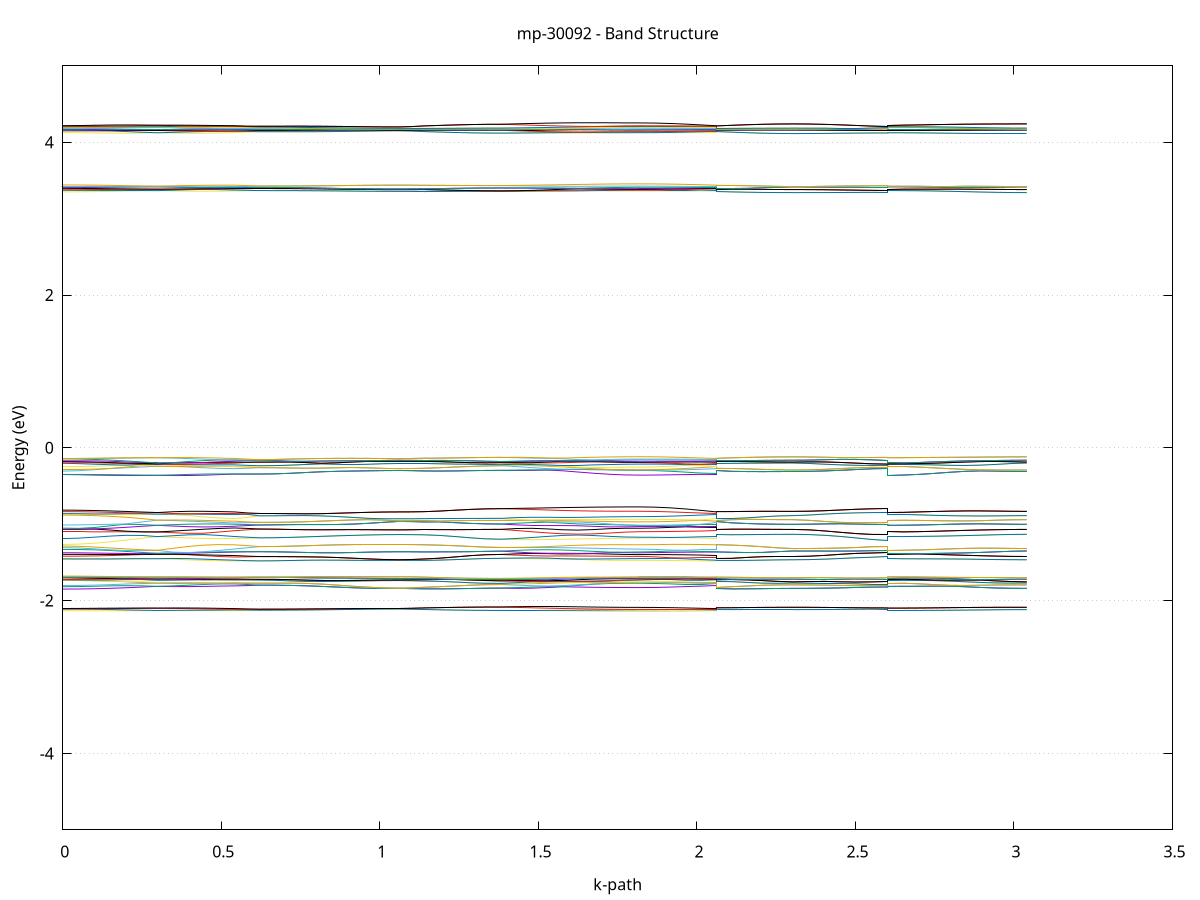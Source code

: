 set title 'mp-30092 - Band Structure'
set xlabel 'k-path'
set ylabel 'Energy (eV)'
set grid y
set yrange [-5:5]
set terminal png size 800,600
set output 'mp-30092_bands_gnuplot.png'
plot '-' using 1:2 with lines notitle, '-' using 1:2 with lines notitle, '-' using 1:2 with lines notitle, '-' using 1:2 with lines notitle, '-' using 1:2 with lines notitle, '-' using 1:2 with lines notitle, '-' using 1:2 with lines notitle, '-' using 1:2 with lines notitle, '-' using 1:2 with lines notitle, '-' using 1:2 with lines notitle, '-' using 1:2 with lines notitle, '-' using 1:2 with lines notitle, '-' using 1:2 with lines notitle, '-' using 1:2 with lines notitle, '-' using 1:2 with lines notitle, '-' using 1:2 with lines notitle, '-' using 1:2 with lines notitle, '-' using 1:2 with lines notitle, '-' using 1:2 with lines notitle, '-' using 1:2 with lines notitle, '-' using 1:2 with lines notitle, '-' using 1:2 with lines notitle, '-' using 1:2 with lines notitle, '-' using 1:2 with lines notitle, '-' using 1:2 with lines notitle, '-' using 1:2 with lines notitle, '-' using 1:2 with lines notitle, '-' using 1:2 with lines notitle, '-' using 1:2 with lines notitle, '-' using 1:2 with lines notitle, '-' using 1:2 with lines notitle, '-' using 1:2 with lines notitle, '-' using 1:2 with lines notitle, '-' using 1:2 with lines notitle, '-' using 1:2 with lines notitle, '-' using 1:2 with lines notitle, '-' using 1:2 with lines notitle, '-' using 1:2 with lines notitle, '-' using 1:2 with lines notitle, '-' using 1:2 with lines notitle, '-' using 1:2 with lines notitle, '-' using 1:2 with lines notitle, '-' using 1:2 with lines notitle, '-' using 1:2 with lines notitle, '-' using 1:2 with lines notitle, '-' using 1:2 with lines notitle, '-' using 1:2 with lines notitle, '-' using 1:2 with lines notitle, '-' using 1:2 with lines notitle, '-' using 1:2 with lines notitle, '-' using 1:2 with lines notitle, '-' using 1:2 with lines notitle, '-' using 1:2 with lines notitle, '-' using 1:2 with lines notitle, '-' using 1:2 with lines notitle, '-' using 1:2 with lines notitle, '-' using 1:2 with lines notitle, '-' using 1:2 with lines notitle, '-' using 1:2 with lines notitle, '-' using 1:2 with lines notitle, '-' using 1:2 with lines notitle, '-' using 1:2 with lines notitle, '-' using 1:2 with lines notitle, '-' using 1:2 with lines notitle, '-' using 1:2 with lines notitle, '-' using 1:2 with lines notitle, '-' using 1:2 with lines notitle, '-' using 1:2 with lines notitle, '-' using 1:2 with lines notitle, '-' using 1:2 with lines notitle, '-' using 1:2 with lines notitle, '-' using 1:2 with lines notitle, '-' using 1:2 with lines notitle, '-' using 1:2 with lines notitle, '-' using 1:2 with lines notitle, '-' using 1:2 with lines notitle, '-' using 1:2 with lines notitle, '-' using 1:2 with lines notitle, '-' using 1:2 with lines notitle, '-' using 1:2 with lines notitle, '-' using 1:2 with lines notitle, '-' using 1:2 with lines notitle, '-' using 1:2 with lines notitle, '-' using 1:2 with lines notitle, '-' using 1:2 with lines notitle, '-' using 1:2 with lines notitle, '-' using 1:2 with lines notitle, '-' using 1:2 with lines notitle, '-' using 1:2 with lines notitle, '-' using 1:2 with lines notitle, '-' using 1:2 with lines notitle, '-' using 1:2 with lines notitle, '-' using 1:2 with lines notitle, '-' using 1:2 with lines notitle, '-' using 1:2 with lines notitle, '-' using 1:2 with lines notitle, '-' using 1:2 with lines notitle, '-' using 1:2 with lines notitle, '-' using 1:2 with lines notitle, '-' using 1:2 with lines notitle, '-' using 1:2 with lines notitle, '-' using 1:2 with lines notitle, '-' using 1:2 with lines notitle, '-' using 1:2 with lines notitle, '-' using 1:2 with lines notitle, '-' using 1:2 with lines notitle, '-' using 1:2 with lines notitle, '-' using 1:2 with lines notitle, '-' using 1:2 with lines notitle, '-' using 1:2 with lines notitle, '-' using 1:2 with lines notitle, '-' using 1:2 with lines notitle, '-' using 1:2 with lines notitle, '-' using 1:2 with lines notitle, '-' using 1:2 with lines notitle, '-' using 1:2 with lines notitle, '-' using 1:2 with lines notitle, '-' using 1:2 with lines notitle, '-' using 1:2 with lines notitle, '-' using 1:2 with lines notitle, '-' using 1:2 with lines notitle, '-' using 1:2 with lines notitle, '-' using 1:2 with lines notitle, '-' using 1:2 with lines notitle, '-' using 1:2 with lines notitle, '-' using 1:2 with lines notitle, '-' using 1:2 with lines notitle, '-' using 1:2 with lines notitle, '-' using 1:2 with lines notitle, '-' using 1:2 with lines notitle, '-' using 1:2 with lines notitle, '-' using 1:2 with lines notitle, '-' using 1:2 with lines notitle, '-' using 1:2 with lines notitle, '-' using 1:2 with lines notitle, '-' using 1:2 with lines notitle, '-' using 1:2 with lines notitle, '-' using 1:2 with lines notitle, '-' using 1:2 with lines notitle, '-' using 1:2 with lines notitle, '-' using 1:2 with lines notitle, '-' using 1:2 with lines notitle
0.000000 -32.205279
0.049802 -32.205279
0.099604 -32.205279
0.149407 -32.205279
0.199209 -32.205279
0.249011 -32.205279
0.298813 -32.205279
0.298813 -32.205279
0.347220 -32.205279
0.395626 -32.205279
0.444032 -32.205279
0.492438 -32.205279
0.540845 -32.205279
0.540845 -32.205279
0.580997 -32.205279
0.621149 -32.205279
0.621149 -32.205279
0.669844 -32.205279
0.718539 -32.205279
0.767234 -32.205279
0.815928 -32.205279
0.864623 -32.205279
0.913318 -32.205279
0.962013 -32.205279
1.010707 -32.205279
1.059402 -32.205279
1.059402 -32.205279
1.099555 -32.205279
1.139707 -32.205279
1.139707 -32.205279
1.188043 -32.205279
1.236379 -32.205279
1.284715 -32.205279
1.333051 -32.205279
1.381387 -32.205279
1.381387 -32.205279
1.430082 -32.205279
1.478777 -32.205279
1.527471 -32.205279
1.576166 -32.205279
1.624861 -32.205279
1.673556 -32.205279
1.722250 -32.205279
1.770945 -32.205279
1.819640 -32.205279
1.819640 -32.205279
1.867976 -32.205279
1.916312 -32.205279
1.964648 -32.205279
2.012984 -32.205279
2.061320 -32.205279
2.061320 -32.205279
2.109726 -32.205279
2.158132 -32.205279
2.206539 -32.205279
2.254945 -32.205279
2.303351 -32.205279
2.303351 -32.205279
2.353154 -32.205279
2.402956 -32.205279
2.452758 -32.205279
2.502560 -32.205279
2.552362 -32.205279
2.602165 -32.205279
2.602165 -32.205279
2.650859 -32.205279
2.699554 -32.205279
2.748249 -32.205279
2.796944 -32.205279
2.845638 -32.205279
2.894333 -32.205279
2.943028 -32.205279
2.991723 -32.205279
3.040417 -32.205279
e
0.000000 -32.205279
0.049802 -32.205279
0.099604 -32.205279
0.149407 -32.205279
0.199209 -32.205279
0.249011 -32.205279
0.298813 -32.205279
0.298813 -32.205279
0.347220 -32.205279
0.395626 -32.205279
0.444032 -32.205279
0.492438 -32.205279
0.540845 -32.205279
0.540845 -32.205279
0.580997 -32.205279
0.621149 -32.205279
0.621149 -32.205279
0.669844 -32.205279
0.718539 -32.205279
0.767234 -32.205279
0.815928 -32.205279
0.864623 -32.205279
0.913318 -32.205279
0.962013 -32.205279
1.010707 -32.205279
1.059402 -32.205279
1.059402 -32.205279
1.099555 -32.205279
1.139707 -32.205279
1.139707 -32.205279
1.188043 -32.205279
1.236379 -32.205279
1.284715 -32.205279
1.333051 -32.205279
1.381387 -32.205279
1.381387 -32.205279
1.430082 -32.205279
1.478777 -32.205279
1.527471 -32.205279
1.576166 -32.205279
1.624861 -32.205279
1.673556 -32.205279
1.722250 -32.205279
1.770945 -32.205279
1.819640 -32.205279
1.819640 -32.205279
1.867976 -32.205279
1.916312 -32.205279
1.964648 -32.205279
2.012984 -32.205279
2.061320 -32.205279
2.061320 -32.205279
2.109726 -32.205279
2.158132 -32.205279
2.206539 -32.205279
2.254945 -32.205279
2.303351 -32.205279
2.303351 -32.205279
2.353154 -32.205279
2.402956 -32.205279
2.452758 -32.205279
2.502560 -32.205279
2.552362 -32.205279
2.602165 -32.205279
2.602165 -32.205279
2.650859 -32.205279
2.699554 -32.205279
2.748249 -32.205279
2.796944 -32.205279
2.845638 -32.205279
2.894333 -32.205279
2.943028 -32.205279
2.991723 -32.205279
3.040417 -32.205279
e
0.000000 -32.205279
0.049802 -32.205279
0.099604 -32.205279
0.149407 -32.205279
0.199209 -32.205279
0.249011 -32.205279
0.298813 -32.205279
0.298813 -32.205279
0.347220 -32.205279
0.395626 -32.205279
0.444032 -32.205279
0.492438 -32.205279
0.540845 -32.205279
0.540845 -32.205279
0.580997 -32.205279
0.621149 -32.205279
0.621149 -32.205279
0.669844 -32.205279
0.718539 -32.205279
0.767234 -32.205279
0.815928 -32.205279
0.864623 -32.205279
0.913318 -32.205279
0.962013 -32.205279
1.010707 -32.205279
1.059402 -32.205279
1.059402 -32.205279
1.099555 -32.205279
1.139707 -32.205279
1.139707 -32.205279
1.188043 -32.205279
1.236379 -32.205279
1.284715 -32.205279
1.333051 -32.205279
1.381387 -32.205279
1.381387 -32.205279
1.430082 -32.205279
1.478777 -32.205279
1.527471 -32.205279
1.576166 -32.205279
1.624861 -32.205279
1.673556 -32.205279
1.722250 -32.205279
1.770945 -32.205279
1.819640 -32.205279
1.819640 -32.205279
1.867976 -32.205279
1.916312 -32.205279
1.964648 -32.205279
2.012984 -32.205279
2.061320 -32.205279
2.061320 -32.205279
2.109726 -32.205279
2.158132 -32.205279
2.206539 -32.205279
2.254945 -32.205279
2.303351 -32.205279
2.303351 -32.205279
2.353154 -32.205279
2.402956 -32.205279
2.452758 -32.205279
2.502560 -32.205279
2.552362 -32.205279
2.602165 -32.205279
2.602165 -32.205279
2.650859 -32.205279
2.699554 -32.205279
2.748249 -32.205279
2.796944 -32.205279
2.845638 -32.205279
2.894333 -32.205279
2.943028 -32.205279
2.991723 -32.205279
3.040417 -32.205279
e
0.000000 -32.205279
0.049802 -32.205279
0.099604 -32.205279
0.149407 -32.205279
0.199209 -32.205279
0.249011 -32.205279
0.298813 -32.205279
0.298813 -32.205279
0.347220 -32.205279
0.395626 -32.205279
0.444032 -32.205279
0.492438 -32.205279
0.540845 -32.205279
0.540845 -32.205279
0.580997 -32.205279
0.621149 -32.205279
0.621149 -32.205279
0.669844 -32.205279
0.718539 -32.205279
0.767234 -32.205279
0.815928 -32.205279
0.864623 -32.205279
0.913318 -32.205279
0.962013 -32.205279
1.010707 -32.205279
1.059402 -32.205279
1.059402 -32.205279
1.099555 -32.205279
1.139707 -32.205279
1.139707 -32.205279
1.188043 -32.205279
1.236379 -32.205279
1.284715 -32.205279
1.333051 -32.205279
1.381387 -32.205279
1.381387 -32.205279
1.430082 -32.205279
1.478777 -32.205279
1.527471 -32.205279
1.576166 -32.205279
1.624861 -32.205279
1.673556 -32.205279
1.722250 -32.205279
1.770945 -32.205279
1.819640 -32.205279
1.819640 -32.205279
1.867976 -32.205279
1.916312 -32.205279
1.964648 -32.205279
2.012984 -32.205279
2.061320 -32.205279
2.061320 -32.205279
2.109726 -32.205279
2.158132 -32.205279
2.206539 -32.205279
2.254945 -32.205279
2.303351 -32.205279
2.303351 -32.205279
2.353154 -32.205279
2.402956 -32.205279
2.452758 -32.205279
2.502560 -32.205279
2.552362 -32.205279
2.602165 -32.205279
2.602165 -32.205279
2.650859 -32.205279
2.699554 -32.205279
2.748249 -32.205279
2.796944 -32.205279
2.845638 -32.205279
2.894333 -32.205279
2.943028 -32.205279
2.991723 -32.205279
3.040417 -32.205279
e
0.000000 -32.204279
0.049802 -32.204279
0.099604 -32.204279
0.149407 -32.204279
0.199209 -32.204279
0.249011 -32.204279
0.298813 -32.204279
0.298813 -32.204279
0.347220 -32.204279
0.395626 -32.204279
0.444032 -32.204279
0.492438 -32.204279
0.540845 -32.204279
0.540845 -32.204279
0.580997 -32.204279
0.621149 -32.204279
0.621149 -32.204279
0.669844 -32.204279
0.718539 -32.204279
0.767234 -32.204279
0.815928 -32.204279
0.864623 -32.204279
0.913318 -32.204279
0.962013 -32.204279
1.010707 -32.204279
1.059402 -32.204279
1.059402 -32.204279
1.099555 -32.204279
1.139707 -32.204279
1.139707 -32.204279
1.188043 -32.204279
1.236379 -32.204279
1.284715 -32.204279
1.333051 -32.204279
1.381387 -32.204279
1.381387 -32.204279
1.430082 -32.204279
1.478777 -32.204279
1.527471 -32.204279
1.576166 -32.204279
1.624861 -32.204279
1.673556 -32.204279
1.722250 -32.204279
1.770945 -32.204279
1.819640 -32.204279
1.819640 -32.204279
1.867976 -32.204279
1.916312 -32.204279
1.964648 -32.204279
2.012984 -32.204279
2.061320 -32.204279
2.061320 -32.204279
2.109726 -32.204279
2.158132 -32.204279
2.206539 -32.204279
2.254945 -32.204279
2.303351 -32.204279
2.303351 -32.204279
2.353154 -32.204279
2.402956 -32.204279
2.452758 -32.204279
2.502560 -32.204279
2.552362 -32.204279
2.602165 -32.204279
2.602165 -32.204279
2.650859 -32.204279
2.699554 -32.204279
2.748249 -32.204279
2.796944 -32.204279
2.845638 -32.204279
2.894333 -32.204279
2.943028 -32.204279
2.991723 -32.204279
3.040417 -32.204279
e
0.000000 -32.204279
0.049802 -32.204279
0.099604 -32.204279
0.149407 -32.204279
0.199209 -32.204279
0.249011 -32.204279
0.298813 -32.204279
0.298813 -32.204279
0.347220 -32.204279
0.395626 -32.204279
0.444032 -32.204279
0.492438 -32.204279
0.540845 -32.204279
0.540845 -32.204279
0.580997 -32.204279
0.621149 -32.204279
0.621149 -32.204279
0.669844 -32.204279
0.718539 -32.204279
0.767234 -32.204279
0.815928 -32.204279
0.864623 -32.204279
0.913318 -32.204279
0.962013 -32.204279
1.010707 -32.204279
1.059402 -32.204279
1.059402 -32.204279
1.099555 -32.204279
1.139707 -32.204279
1.139707 -32.204279
1.188043 -32.204279
1.236379 -32.204279
1.284715 -32.204279
1.333051 -32.204279
1.381387 -32.204279
1.381387 -32.204279
1.430082 -32.204279
1.478777 -32.204279
1.527471 -32.204279
1.576166 -32.204279
1.624861 -32.204279
1.673556 -32.204279
1.722250 -32.204279
1.770945 -32.204279
1.819640 -32.204279
1.819640 -32.204279
1.867976 -32.204279
1.916312 -32.204279
1.964648 -32.204279
2.012984 -32.204279
2.061320 -32.204279
2.061320 -32.204279
2.109726 -32.204279
2.158132 -32.204279
2.206539 -32.204279
2.254945 -32.204279
2.303351 -32.204279
2.303351 -32.204279
2.353154 -32.204279
2.402956 -32.204279
2.452758 -32.204279
2.502560 -32.204279
2.552362 -32.204279
2.602165 -32.204279
2.602165 -32.204279
2.650859 -32.204279
2.699554 -32.204279
2.748249 -32.204279
2.796944 -32.204279
2.845638 -32.204279
2.894333 -32.204279
2.943028 -32.204279
2.991723 -32.204279
3.040417 -32.204279
e
0.000000 -32.204279
0.049802 -32.204279
0.099604 -32.204279
0.149407 -32.204279
0.199209 -32.204279
0.249011 -32.204279
0.298813 -32.204279
0.298813 -32.204279
0.347220 -32.204279
0.395626 -32.204279
0.444032 -32.204279
0.492438 -32.204279
0.540845 -32.204279
0.540845 -32.204279
0.580997 -32.204279
0.621149 -32.204279
0.621149 -32.204279
0.669844 -32.204279
0.718539 -32.204279
0.767234 -32.204279
0.815928 -32.204279
0.864623 -32.204279
0.913318 -32.204279
0.962013 -32.204279
1.010707 -32.204279
1.059402 -32.204279
1.059402 -32.204279
1.099555 -32.204279
1.139707 -32.204279
1.139707 -32.204279
1.188043 -32.204279
1.236379 -32.204279
1.284715 -32.204279
1.333051 -32.204279
1.381387 -32.204279
1.381387 -32.204279
1.430082 -32.204279
1.478777 -32.204279
1.527471 -32.204279
1.576166 -32.204279
1.624861 -32.204279
1.673556 -32.204279
1.722250 -32.204279
1.770945 -32.204279
1.819640 -32.204279
1.819640 -32.204279
1.867976 -32.204279
1.916312 -32.204279
1.964648 -32.204279
2.012984 -32.204279
2.061320 -32.204279
2.061320 -32.204279
2.109726 -32.204279
2.158132 -32.204279
2.206539 -32.204279
2.254945 -32.204279
2.303351 -32.204279
2.303351 -32.204279
2.353154 -32.204279
2.402956 -32.204279
2.452758 -32.204279
2.502560 -32.204279
2.552362 -32.204279
2.602165 -32.204279
2.602165 -32.204279
2.650859 -32.204279
2.699554 -32.204279
2.748249 -32.204279
2.796944 -32.204279
2.845638 -32.204279
2.894333 -32.204279
2.943028 -32.204279
2.991723 -32.204279
3.040417 -32.204279
e
0.000000 -32.204279
0.049802 -32.204279
0.099604 -32.204279
0.149407 -32.204279
0.199209 -32.204279
0.249011 -32.204279
0.298813 -32.204279
0.298813 -32.204279
0.347220 -32.204279
0.395626 -32.204279
0.444032 -32.204279
0.492438 -32.204279
0.540845 -32.204279
0.540845 -32.204279
0.580997 -32.204279
0.621149 -32.204279
0.621149 -32.204279
0.669844 -32.204279
0.718539 -32.204279
0.767234 -32.204279
0.815928 -32.204279
0.864623 -32.204279
0.913318 -32.204279
0.962013 -32.204279
1.010707 -32.204279
1.059402 -32.204279
1.059402 -32.204279
1.099555 -32.204279
1.139707 -32.204279
1.139707 -32.204279
1.188043 -32.204279
1.236379 -32.204279
1.284715 -32.204279
1.333051 -32.204279
1.381387 -32.204279
1.381387 -32.204279
1.430082 -32.204279
1.478777 -32.204279
1.527471 -32.204279
1.576166 -32.204279
1.624861 -32.204279
1.673556 -32.204279
1.722250 -32.204279
1.770945 -32.204279
1.819640 -32.204279
1.819640 -32.204279
1.867976 -32.204279
1.916312 -32.204279
1.964648 -32.204279
2.012984 -32.204279
2.061320 -32.204279
2.061320 -32.204279
2.109726 -32.204279
2.158132 -32.204279
2.206539 -32.204279
2.254945 -32.204279
2.303351 -32.204279
2.303351 -32.204279
2.353154 -32.204279
2.402956 -32.204279
2.452758 -32.204279
2.502560 -32.204279
2.552362 -32.204279
2.602165 -32.204279
2.602165 -32.204279
2.650859 -32.204279
2.699554 -32.204279
2.748249 -32.204279
2.796944 -32.204279
2.845638 -32.204279
2.894333 -32.204279
2.943028 -32.204279
2.991723 -32.204279
3.040417 -32.204279
e
0.000000 -32.202479
0.049802 -32.202479
0.099604 -32.202479
0.149407 -32.202479
0.199209 -32.202479
0.249011 -32.202479
0.298813 -32.202479
0.298813 -32.202479
0.347220 -32.202479
0.395626 -32.202479
0.444032 -32.202479
0.492438 -32.202479
0.540845 -32.202479
0.540845 -32.202479
0.580997 -32.202479
0.621149 -32.202479
0.621149 -32.202479
0.669844 -32.202479
0.718539 -32.202479
0.767234 -32.202479
0.815928 -32.202479
0.864623 -32.202479
0.913318 -32.202479
0.962013 -32.202479
1.010707 -32.202479
1.059402 -32.202479
1.059402 -32.202479
1.099555 -32.202479
1.139707 -32.202479
1.139707 -32.202479
1.188043 -32.202479
1.236379 -32.202479
1.284715 -32.202479
1.333051 -32.202479
1.381387 -32.202479
1.381387 -32.202479
1.430082 -32.202479
1.478777 -32.202479
1.527471 -32.202479
1.576166 -32.202479
1.624861 -32.202479
1.673556 -32.202479
1.722250 -32.202479
1.770945 -32.202479
1.819640 -32.202479
1.819640 -32.202479
1.867976 -32.202479
1.916312 -32.202479
1.964648 -32.202479
2.012984 -32.202479
2.061320 -32.202479
2.061320 -32.202479
2.109726 -32.202479
2.158132 -32.202479
2.206539 -32.202479
2.254945 -32.202479
2.303351 -32.202479
2.303351 -32.202479
2.353154 -32.202479
2.402956 -32.202479
2.452758 -32.202479
2.502560 -32.202479
2.552362 -32.202479
2.602165 -32.202479
2.602165 -32.202479
2.650859 -32.202479
2.699554 -32.202479
2.748249 -32.202479
2.796944 -32.202479
2.845638 -32.202479
2.894333 -32.202479
2.943028 -32.202479
2.991723 -32.202479
3.040417 -32.202479
e
0.000000 -32.202479
0.049802 -32.202479
0.099604 -32.202479
0.149407 -32.202479
0.199209 -32.202479
0.249011 -32.202479
0.298813 -32.202479
0.298813 -32.202479
0.347220 -32.202479
0.395626 -32.202479
0.444032 -32.202479
0.492438 -32.202479
0.540845 -32.202479
0.540845 -32.202479
0.580997 -32.202479
0.621149 -32.202479
0.621149 -32.202479
0.669844 -32.202479
0.718539 -32.202479
0.767234 -32.202479
0.815928 -32.202479
0.864623 -32.202479
0.913318 -32.202479
0.962013 -32.202479
1.010707 -32.202479
1.059402 -32.202479
1.059402 -32.202479
1.099555 -32.202479
1.139707 -32.202479
1.139707 -32.202479
1.188043 -32.202479
1.236379 -32.202479
1.284715 -32.202479
1.333051 -32.202479
1.381387 -32.202479
1.381387 -32.202479
1.430082 -32.202479
1.478777 -32.202479
1.527471 -32.202479
1.576166 -32.202479
1.624861 -32.202479
1.673556 -32.202479
1.722250 -32.202479
1.770945 -32.202479
1.819640 -32.202479
1.819640 -32.202479
1.867976 -32.202479
1.916312 -32.202479
1.964648 -32.202479
2.012984 -32.202479
2.061320 -32.202479
2.061320 -32.202479
2.109726 -32.202479
2.158132 -32.202479
2.206539 -32.202479
2.254945 -32.202479
2.303351 -32.202479
2.303351 -32.202479
2.353154 -32.202479
2.402956 -32.202479
2.452758 -32.202479
2.502560 -32.202479
2.552362 -32.202479
2.602165 -32.202479
2.602165 -32.202479
2.650859 -32.202479
2.699554 -32.202479
2.748249 -32.202479
2.796944 -32.202479
2.845638 -32.202479
2.894333 -32.202479
2.943028 -32.202479
2.991723 -32.202479
3.040417 -32.202479
e
0.000000 -32.202479
0.049802 -32.202479
0.099604 -32.202479
0.149407 -32.202479
0.199209 -32.202479
0.249011 -32.202479
0.298813 -32.202479
0.298813 -32.202479
0.347220 -32.202479
0.395626 -32.202479
0.444032 -32.202479
0.492438 -32.202479
0.540845 -32.202479
0.540845 -32.202479
0.580997 -32.202479
0.621149 -32.202479
0.621149 -32.202479
0.669844 -32.202479
0.718539 -32.202479
0.767234 -32.202479
0.815928 -32.202479
0.864623 -32.202479
0.913318 -32.202479
0.962013 -32.202479
1.010707 -32.202479
1.059402 -32.202479
1.059402 -32.202479
1.099555 -32.202479
1.139707 -32.202479
1.139707 -32.202479
1.188043 -32.202479
1.236379 -32.202479
1.284715 -32.202479
1.333051 -32.202479
1.381387 -32.202479
1.381387 -32.202479
1.430082 -32.202479
1.478777 -32.202479
1.527471 -32.202479
1.576166 -32.202479
1.624861 -32.202479
1.673556 -32.202479
1.722250 -32.202479
1.770945 -32.202479
1.819640 -32.202479
1.819640 -32.202479
1.867976 -32.202479
1.916312 -32.202479
1.964648 -32.202479
2.012984 -32.202479
2.061320 -32.202479
2.061320 -32.202479
2.109726 -32.202479
2.158132 -32.202479
2.206539 -32.202479
2.254945 -32.202479
2.303351 -32.202479
2.303351 -32.202479
2.353154 -32.202479
2.402956 -32.202479
2.452758 -32.202479
2.502560 -32.202479
2.552362 -32.202479
2.602165 -32.202479
2.602165 -32.202479
2.650859 -32.202479
2.699554 -32.202479
2.748249 -32.202479
2.796944 -32.202479
2.845638 -32.202479
2.894333 -32.202479
2.943028 -32.202479
2.991723 -32.202479
3.040417 -32.202479
e
0.000000 -32.202479
0.049802 -32.202479
0.099604 -32.202479
0.149407 -32.202479
0.199209 -32.202479
0.249011 -32.202479
0.298813 -32.202479
0.298813 -32.202479
0.347220 -32.202479
0.395626 -32.202479
0.444032 -32.202479
0.492438 -32.202479
0.540845 -32.202479
0.540845 -32.202479
0.580997 -32.202479
0.621149 -32.202479
0.621149 -32.202479
0.669844 -32.202479
0.718539 -32.202479
0.767234 -32.202479
0.815928 -32.202479
0.864623 -32.202479
0.913318 -32.202479
0.962013 -32.202479
1.010707 -32.202479
1.059402 -32.202479
1.059402 -32.202479
1.099555 -32.202479
1.139707 -32.202479
1.139707 -32.202479
1.188043 -32.202479
1.236379 -32.202479
1.284715 -32.202479
1.333051 -32.202479
1.381387 -32.202479
1.381387 -32.202479
1.430082 -32.202479
1.478777 -32.202479
1.527471 -32.202479
1.576166 -32.202479
1.624861 -32.202479
1.673556 -32.202479
1.722250 -32.202479
1.770945 -32.202479
1.819640 -32.202479
1.819640 -32.202479
1.867976 -32.202479
1.916312 -32.202479
1.964648 -32.202479
2.012984 -32.202479
2.061320 -32.202479
2.061320 -32.202479
2.109726 -32.202479
2.158132 -32.202479
2.206539 -32.202479
2.254945 -32.202479
2.303351 -32.202479
2.303351 -32.202479
2.353154 -32.202479
2.402956 -32.202479
2.452758 -32.202479
2.502560 -32.202479
2.552362 -32.202479
2.602165 -32.202479
2.602165 -32.202479
2.650859 -32.202479
2.699554 -32.202479
2.748249 -32.202479
2.796944 -32.202479
2.845638 -32.202479
2.894333 -32.202479
2.943028 -32.202479
2.991723 -32.202479
3.040417 -32.202479
e
0.000000 -13.007879
0.049802 -13.006979
0.099604 -13.004379
0.149407 -13.000079
0.199209 -12.994279
0.249011 -12.987279
0.298813 -12.979379
0.298813 -12.979379
0.347220 -12.979079
0.395626 -12.977579
0.444032 -12.974779
0.492438 -12.970979
0.540845 -12.966279
0.540845 -12.966279
0.580997 -12.966979
0.621149 -12.966979
0.621149 -12.966979
0.669844 -12.966579
0.718539 -12.965379
0.767234 -12.963579
0.815928 -12.961179
0.864623 -12.958579
0.913318 -12.956079
0.962013 -12.953879
1.010707 -12.952379
1.059402 -12.951879
1.059402 -12.951879
1.099555 -12.952079
1.139707 -12.952479
1.139707 -12.952479
1.188043 -12.952879
1.236379 -12.953579
1.284715 -12.954379
1.333051 -12.954979
1.381387 -12.955179
1.381387 -12.955179
1.430082 -12.957079
1.478777 -12.960279
1.527471 -12.964079
1.576166 -12.967979
1.624861 -12.971779
1.673556 -12.975079
1.722250 -12.977579
1.770945 -12.979179
1.819640 -12.979779
1.819640 -12.979779
1.867976 -12.979079
1.916312 -12.977179
1.964648 -12.974079
2.012984 -12.969979
2.061320 -12.966279
2.061320 -12.952479
2.109726 -12.953679
2.158132 -12.955279
2.206539 -12.956679
2.254945 -12.957579
2.303351 -12.957979
2.303351 -12.957979
2.353154 -12.958279
2.402956 -12.959179
2.452758 -12.960379
2.502560 -12.961379
2.552362 -12.962179
2.602165 -12.962379
2.602165 -12.979379
2.650859 -12.978779
2.699554 -12.977279
2.748249 -12.974779
2.796944 -12.971579
2.845638 -12.967979
2.894333 -12.964379
2.943028 -12.961079
2.991723 -12.958779
3.040417 -12.957979
e
0.000000 -12.944879
0.049802 -12.944479
0.099604 -12.946379
0.149407 -12.953879
0.199209 -12.962179
0.249011 -12.970879
0.298813 -12.979379
0.298813 -12.979379
0.347220 -12.978279
0.395626 -12.975979
0.444032 -12.972579
0.492438 -12.968279
0.540845 -12.965179
0.540845 -12.965179
0.580997 -12.966279
0.621149 -12.966979
0.621149 -12.966979
0.669844 -12.966579
0.718539 -12.965379
0.767234 -12.963579
0.815928 -12.961179
0.864623 -12.958579
0.913318 -12.956079
0.962013 -12.953879
1.010707 -12.952379
1.059402 -12.951879
1.059402 -12.951879
1.099555 -12.952079
1.139707 -12.952479
1.139707 -12.952479
1.188043 -12.952879
1.236379 -12.953579
1.284715 -12.954379
1.333051 -12.954979
1.381387 -12.955179
1.381387 -12.955179
1.430082 -12.954979
1.478777 -12.957079
1.527471 -12.960879
1.576166 -12.965179
1.624861 -12.969479
1.673556 -12.973179
1.722250 -12.975979
1.770945 -12.977779
1.819640 -12.978379
1.819640 -12.978379
1.867976 -12.977679
1.916312 -12.975679
1.964648 -12.972379
2.012984 -12.968079
2.061320 -12.965179
2.061320 -12.952479
2.109726 -12.953679
2.158132 -12.955279
2.206539 -12.956679
2.254945 -12.957579
2.303351 -12.957979
2.303351 -12.957979
2.353154 -12.958279
2.402956 -12.959179
2.452758 -12.960379
2.502560 -12.961379
2.552362 -12.962179
2.602165 -12.962379
2.602165 -12.979379
2.650859 -12.978779
2.699554 -12.977279
2.748249 -12.974779
2.796944 -12.971579
2.845638 -12.967979
2.894333 -12.964379
2.943028 -12.961079
2.991723 -12.958779
3.040417 -12.957979
e
0.000000 -12.935979
0.049802 -12.939979
0.099604 -12.943379
0.149407 -12.941679
0.199209 -12.939479
0.249011 -12.936979
0.298813 -12.934379
0.298813 -12.934379
0.347220 -12.938379
0.395626 -12.943679
0.444032 -12.950179
0.492438 -12.957379
0.540845 -12.962879
0.540845 -12.962879
0.580997 -12.955879
0.621149 -12.948979
0.621149 -12.948979
0.669844 -12.948679
0.718539 -12.947879
0.767234 -12.946579
0.815928 -12.945079
0.864623 -12.943379
0.913318 -12.941879
0.962013 -12.940679
1.010707 -12.939979
1.059402 -12.939679
1.059402 -12.939679
1.099555 -12.939579
1.139707 -12.939279
1.139707 -12.939279
1.188043 -12.938979
1.236379 -12.938379
1.284715 -12.937679
1.333051 -12.937179
1.381387 -12.936979
1.381387 -12.936979
1.430082 -12.939779
1.478777 -12.941379
1.527471 -12.942179
1.576166 -12.942779
1.624861 -12.943479
1.673556 -12.944179
1.722250 -12.944779
1.770945 -12.945179
1.819640 -12.945279
1.819640 -12.945279
1.867976 -12.946379
1.916312 -12.949379
1.964648 -12.953979
2.012984 -12.959779
2.061320 -12.962879
2.061320 -12.939279
2.109726 -12.937979
2.158132 -12.936479
2.206539 -12.935079
2.254945 -12.934079
2.303351 -12.933779
2.303351 -12.933779
2.353154 -12.933479
2.402956 -12.932479
2.452758 -12.931379
2.502560 -12.930279
2.552362 -12.929579
2.602165 -12.929279
2.602165 -12.934379
2.650859 -12.934279
2.699554 -12.933979
2.748249 -12.933579
2.796944 -12.933279
2.845638 -12.932979
2.894333 -12.933079
2.943028 -12.933279
2.991723 -12.933679
3.040417 -12.933779
e
0.000000 -12.933579
0.049802 -12.931179
0.099604 -12.929579
0.149407 -12.929279
0.199209 -12.930179
0.249011 -12.931979
0.298813 -12.934379
0.298813 -12.934379
0.347220 -12.931979
0.395626 -12.931279
0.444032 -12.931979
0.492438 -12.933979
0.540845 -12.936979
0.540845 -12.936979
0.580997 -12.942579
0.621149 -12.948979
0.621149 -12.948979
0.669844 -12.948679
0.718539 -12.947879
0.767234 -12.946579
0.815928 -12.945079
0.864623 -12.943379
0.913318 -12.941879
0.962013 -12.940679
1.010707 -12.939979
1.059402 -12.939679
1.059402 -12.939679
1.099555 -12.939579
1.139707 -12.939279
1.139707 -12.939279
1.188043 -12.938979
1.236379 -12.938379
1.284715 -12.937679
1.333051 -12.937179
1.381387 -12.936979
1.381387 -12.936979
1.430082 -12.933779
1.478777 -12.930679
1.527471 -12.928079
1.576166 -12.926179
1.624861 -12.924779
1.673556 -12.923979
1.722250 -12.923479
1.770945 -12.923279
1.819640 -12.923279
1.819640 -12.923279
1.867976 -12.923879
1.916312 -12.925779
1.964648 -12.928779
2.012984 -12.932579
2.061320 -12.936979
2.061320 -12.939279
2.109726 -12.937979
2.158132 -12.936479
2.206539 -12.935079
2.254945 -12.934079
2.303351 -12.933779
2.303351 -12.933779
2.353154 -12.933479
2.402956 -12.932479
2.452758 -12.931379
2.502560 -12.930279
2.552362 -12.929579
2.602165 -12.929279
2.602165 -12.934379
2.650859 -12.934279
2.699554 -12.933979
2.748249 -12.933579
2.796944 -12.933279
2.845638 -12.932979
2.894333 -12.933079
2.943028 -12.933279
2.991723 -12.933679
3.040417 -12.933779
e
0.000000 -12.697079
0.049802 -12.696879
0.099604 -12.696279
0.149407 -12.695279
0.199209 -12.693879
0.249011 -12.692279
0.298813 -12.690579
0.298813 -12.690579
0.347220 -12.690879
0.395626 -12.690179
0.444032 -12.688579
0.492438 -12.686579
0.540845 -12.684479
0.540845 -12.684479
0.580997 -12.682479
0.621149 -12.680279
0.621149 -12.680279
0.669844 -12.680479
0.718539 -12.681079
0.767234 -12.682679
0.815928 -12.685179
0.864623 -12.688179
0.913318 -12.691179
0.962013 -12.693579
1.010707 -12.695179
1.059402 -12.695679
1.059402 -12.695679
1.099555 -12.695879
1.139707 -12.696179
1.139707 -12.696179
1.188043 -12.696179
1.236379 -12.695579
1.284715 -12.694579
1.333051 -12.693679
1.381387 -12.693279
1.381387 -12.693279
1.430082 -12.693079
1.478777 -12.692179
1.527471 -12.691579
1.576166 -12.692379
1.624861 -12.693579
1.673556 -12.694779
1.722250 -12.695679
1.770945 -12.696179
1.819640 -12.696379
1.819640 -12.696379
1.867976 -12.695679
1.916312 -12.693579
1.964648 -12.690479
2.012984 -12.686779
2.061320 -12.684479
2.061320 -12.696179
2.109726 -12.696279
2.158132 -12.695879
2.206539 -12.694979
2.254945 -12.694079
2.303351 -12.693579
2.303351 -12.693579
2.353154 -12.693179
2.402956 -12.692079
2.452758 -12.690379
2.502560 -12.688279
2.552362 -12.686379
2.602165 -12.685579
2.602165 -12.690579
2.650859 -12.690379
2.699554 -12.689679
2.748249 -12.688679
2.796944 -12.687779
2.845638 -12.687879
2.894333 -12.689779
2.943028 -12.691779
2.991723 -12.693179
3.040417 -12.693579
e
0.000000 -12.686979
0.049802 -12.686579
0.099604 -12.685479
0.149407 -12.685679
0.199209 -12.687079
0.249011 -12.688779
0.298813 -12.690579
0.298813 -12.690579
0.347220 -12.689379
0.395626 -12.687279
0.444032 -12.684479
0.492438 -12.681279
0.540845 -12.681379
0.540845 -12.681379
0.580997 -12.679679
0.621149 -12.680279
0.621149 -12.680279
0.669844 -12.680479
0.718539 -12.681079
0.767234 -12.682679
0.815928 -12.685179
0.864623 -12.688179
0.913318 -12.691179
0.962013 -12.693579
1.010707 -12.695179
1.059402 -12.695679
1.059402 -12.695679
1.099555 -12.695879
1.139707 -12.696179
1.139707 -12.696179
1.188043 -12.696179
1.236379 -12.695579
1.284715 -12.694579
1.333051 -12.693679
1.381387 -12.693279
1.381387 -12.693279
1.430082 -12.692579
1.478777 -12.690779
1.527471 -12.688279
1.576166 -12.685379
1.624861 -12.683779
1.673556 -12.684879
1.722250 -12.686179
1.770945 -12.687079
1.819640 -12.687379
1.819640 -12.687379
1.867976 -12.687079
1.916312 -12.686279
1.964648 -12.685179
2.012984 -12.683879
2.061320 -12.681379
2.061320 -12.696179
2.109726 -12.696279
2.158132 -12.695879
2.206539 -12.694979
2.254945 -12.694079
2.303351 -12.693579
2.303351 -12.693579
2.353154 -12.693179
2.402956 -12.692079
2.452758 -12.690379
2.502560 -12.688279
2.552362 -12.686379
2.602165 -12.685579
2.602165 -12.690579
2.650859 -12.690379
2.699554 -12.689679
2.748249 -12.688679
2.796944 -12.687779
2.845638 -12.687879
2.894333 -12.689779
2.943028 -12.691779
2.991723 -12.693179
3.040417 -12.693579
e
0.000000 -12.685279
0.049802 -12.684879
0.099604 -12.684579
0.149407 -12.683379
0.199209 -12.681079
0.249011 -12.678279
0.298813 -12.675379
0.298813 -12.675379
0.347220 -12.675879
0.395626 -12.676679
0.444032 -12.677979
0.492438 -12.679679
0.540845 -12.678279
0.540845 -12.678279
0.580997 -12.678679
0.621149 -12.677879
0.621149 -12.677879
0.669844 -12.678179
0.718539 -12.678979
0.767234 -12.680179
0.815928 -12.681679
0.864623 -12.683479
0.913318 -12.685279
0.962013 -12.686979
1.010707 -12.688079
1.059402 -12.688479
1.059402 -12.688479
1.099555 -12.687979
1.139707 -12.686579
1.139707 -12.686579
1.188043 -12.685079
1.236379 -12.683479
1.284715 -12.682379
1.333051 -12.682279
1.381387 -12.682479
1.381387 -12.682479
1.430082 -12.684379
1.478777 -12.685879
1.527471 -12.686079
1.576166 -12.684079
1.624861 -12.681079
1.673556 -12.677879
1.722250 -12.674779
1.770945 -12.672879
1.819640 -12.672479
1.819640 -12.672479
1.867976 -12.672779
1.916312 -12.673379
1.964648 -12.674479
2.012984 -12.676079
2.061320 -12.678279
2.061320 -12.686579
2.109726 -12.685379
2.158132 -12.684479
2.206539 -12.684479
2.254945 -12.685179
2.303351 -12.685579
2.303351 -12.685579
2.353154 -12.685379
2.402956 -12.684979
2.452758 -12.684179
2.502560 -12.683279
2.552362 -12.682079
2.602165 -12.681179
2.602165 -12.675379
2.650859 -12.675979
2.699554 -12.677579
2.748249 -12.680079
2.796944 -12.682779
2.845638 -12.684479
2.894333 -12.684679
2.943028 -12.684979
2.991723 -12.685379
3.040417 -12.685579
e
0.000000 -12.681779
0.049802 -12.681779
0.099604 -12.680879
0.149407 -12.678179
0.199209 -12.674479
0.249011 -12.672379
0.298813 -12.675379
0.298813 -12.675379
0.347220 -12.674679
0.395626 -12.673679
0.444032 -12.672479
0.492438 -12.671479
0.540845 -12.672879
0.540845 -12.672879
0.580997 -12.675679
0.621149 -12.677879
0.621149 -12.677879
0.669844 -12.678179
0.718539 -12.678979
0.767234 -12.680179
0.815928 -12.681679
0.864623 -12.683479
0.913318 -12.685279
0.962013 -12.686979
1.010707 -12.688079
1.059402 -12.688479
1.059402 -12.688479
1.099555 -12.687979
1.139707 -12.686579
1.139707 -12.686579
1.188043 -12.685079
1.236379 -12.683479
1.284715 -12.682379
1.333051 -12.682279
1.381387 -12.682479
1.381387 -12.682479
1.430082 -12.680479
1.478777 -12.678379
1.527471 -12.677279
1.576166 -12.678979
1.624861 -12.679379
1.673556 -12.676979
1.722250 -12.674379
1.770945 -12.672279
1.819640 -12.671379
1.819640 -12.671379
1.867976 -12.671379
1.916312 -12.671079
1.964648 -12.671079
2.012984 -12.671579
2.061320 -12.672879
2.061320 -12.686579
2.109726 -12.685379
2.158132 -12.684479
2.206539 -12.684479
2.254945 -12.685179
2.303351 -12.685579
2.303351 -12.685579
2.353154 -12.685379
2.402956 -12.684979
2.452758 -12.684179
2.502560 -12.683279
2.552362 -12.682079
2.602165 -12.681179
2.602165 -12.675379
2.650859 -12.675979
2.699554 -12.677579
2.748249 -12.680079
2.796944 -12.682779
2.845638 -12.684479
2.894333 -12.684679
2.943028 -12.684979
2.991723 -12.685379
3.040417 -12.685579
e
0.000000 -12.672979
0.049802 -12.672579
0.099604 -12.671279
0.149407 -12.669279
0.199209 -12.669579
0.249011 -12.670479
0.298813 -12.666579
0.298813 -12.666579
0.347220 -12.668179
0.395626 -12.669179
0.444032 -12.669279
0.492438 -12.668479
0.540845 -12.667779
0.540845 -12.667779
0.580997 -12.666879
0.621149 -12.666479
0.621149 -12.666479
0.669844 -12.666679
0.718539 -12.667279
0.767234 -12.668379
0.815928 -12.669279
0.864623 -12.669779
0.913318 -12.669879
0.962013 -12.669879
1.010707 -12.669879
1.059402 -12.669879
1.059402 -12.669879
1.099555 -12.670779
1.139707 -12.672279
1.139707 -12.672279
1.188043 -12.673479
1.236379 -12.674679
1.284715 -12.675279
1.333051 -12.674979
1.381387 -12.674679
1.381387 -12.674679
1.430082 -12.674879
1.478777 -12.675079
1.527471 -12.675879
1.576166 -12.674279
1.624861 -12.672879
1.673556 -12.672079
1.722250 -12.671779
1.770945 -12.671579
1.819640 -12.670879
1.819640 -12.670879
1.867976 -12.670879
1.916312 -12.670879
1.964648 -12.670479
2.012984 -12.669379
2.061320 -12.667779
2.061320 -12.672279
2.109726 -12.673279
2.158132 -12.673679
2.206539 -12.672979
2.254945 -12.671079
2.303351 -12.668779
2.303351 -12.668779
2.353154 -12.670079
2.402956 -12.671779
2.452758 -12.673379
2.502560 -12.674879
2.552362 -12.676479
2.602165 -12.677579
2.602165 -12.666579
2.650859 -12.666979
2.699554 -12.668079
2.748249 -12.669679
2.796944 -12.671579
2.845638 -12.673079
2.894333 -12.673579
2.943028 -12.672779
2.991723 -12.670879
3.040417 -12.668779
e
0.000000 -12.662779
0.049802 -12.663379
0.099604 -12.664879
0.149407 -12.666979
0.199209 -12.666779
0.249011 -12.664079
0.298813 -12.666579
0.298813 -12.666579
0.347220 -12.664879
0.395626 -12.663379
0.444032 -12.664479
0.492438 -12.666279
0.540845 -12.666679
0.540845 -12.666679
0.580997 -12.666579
0.621149 -12.666479
0.621149 -12.666479
0.669844 -12.666679
0.718539 -12.667279
0.767234 -12.668379
0.815928 -12.669279
0.864623 -12.669779
0.913318 -12.669879
0.962013 -12.669879
1.010707 -12.669879
1.059402 -12.669879
1.059402 -12.669879
1.099555 -12.670779
1.139707 -12.672279
1.139707 -12.672279
1.188043 -12.673479
1.236379 -12.674679
1.284715 -12.675279
1.333051 -12.674979
1.381387 -12.674679
1.381387 -12.674679
1.430082 -12.674479
1.478777 -12.674579
1.527471 -12.673679
1.576166 -12.672279
1.624861 -12.670579
1.673556 -12.669179
1.722250 -12.668479
1.770945 -12.668779
1.819640 -12.669479
1.819640 -12.669479
1.867976 -12.668979
1.916312 -12.667979
1.964648 -12.667079
2.012984 -12.666679
2.061320 -12.666679
2.061320 -12.672279
2.109726 -12.673279
2.158132 -12.673679
2.206539 -12.672979
2.254945 -12.671079
2.303351 -12.668779
2.303351 -12.668779
2.353154 -12.670079
2.402956 -12.671779
2.452758 -12.673379
2.502560 -12.674879
2.552362 -12.676479
2.602165 -12.677579
2.602165 -12.666579
2.650859 -12.666979
2.699554 -12.668079
2.748249 -12.669679
2.796944 -12.671579
2.845638 -12.673079
2.894333 -12.673579
2.943028 -12.672779
2.991723 -12.670879
3.040417 -12.668779
e
0.000000 -12.661579
0.049802 -12.661379
0.099604 -12.660779
0.149407 -12.659979
0.199209 -12.660879
0.249011 -12.663179
0.298813 -12.661179
0.298813 -12.661179
0.347220 -12.662279
0.395626 -12.663279
0.444032 -12.663579
0.492438 -12.665479
0.540845 -12.665779
0.540845 -12.665779
0.580997 -12.664579
0.621149 -12.663279
0.621149 -12.663279
0.669844 -12.663679
0.718539 -12.664679
0.767234 -12.665479
0.815928 -12.666079
0.864623 -12.666379
0.913318 -12.666679
0.962013 -12.666879
1.010707 -12.666979
1.059402 -12.666979
1.059402 -12.666979
1.099555 -12.665879
1.139707 -12.663979
1.139707 -12.663979
1.188043 -12.662779
1.236379 -12.661779
1.284715 -12.661679
1.333051 -12.662979
1.381387 -12.663579
1.381387 -12.663579
1.430082 -12.665979
1.478777 -12.667479
1.527471 -12.667879
1.576166 -12.667879
1.624861 -12.667679
1.673556 -12.667079
1.722250 -12.665979
1.770945 -12.664879
1.819640 -12.664379
1.819640 -12.664379
1.867976 -12.664879
1.916312 -12.665579
1.964648 -12.665379
2.012984 -12.665079
2.061320 -12.665779
2.061320 -12.663979
2.109726 -12.662579
2.158132 -12.661979
2.206539 -12.663479
2.254945 -12.665979
2.303351 -12.668379
2.303351 -12.668379
2.353154 -12.667379
2.402956 -12.667179
2.452758 -12.668379
2.502560 -12.670779
2.552362 -12.672979
2.602165 -12.673779
2.602165 -12.661179
2.650859 -12.661379
2.699554 -12.661679
2.748249 -12.661879
2.796944 -12.661779
2.845638 -12.661679
2.894333 -12.662179
2.943028 -12.663979
2.991723 -12.666179
3.040417 -12.668379
e
0.000000 -12.660779
0.049802 -12.660579
0.099604 -12.660179
0.149407 -12.659479
0.199209 -12.658879
0.249011 -12.658379
0.298813 -12.661179
0.298813 -12.661179
0.347220 -12.660279
0.395626 -12.660879
0.444032 -12.661779
0.492438 -12.660579
0.540845 -12.661779
0.540845 -12.661779
0.580997 -12.661979
0.621149 -12.663279
0.621149 -12.663279
0.669844 -12.663679
0.718539 -12.664679
0.767234 -12.665479
0.815928 -12.666079
0.864623 -12.666379
0.913318 -12.666679
0.962013 -12.666879
1.010707 -12.666979
1.059402 -12.666979
1.059402 -12.666979
1.099555 -12.665879
1.139707 -12.663979
1.139707 -12.663979
1.188043 -12.662779
1.236379 -12.661779
1.284715 -12.661679
1.333051 -12.662979
1.381387 -12.663579
1.381387 -12.663579
1.430082 -12.661879
1.478777 -12.662079
1.527471 -12.662479
1.576166 -12.662979
1.624861 -12.663279
1.673556 -12.663279
1.722250 -12.662779
1.770945 -12.661879
1.819640 -12.661379
1.819640 -12.661379
1.867976 -12.660779
1.916312 -12.661079
1.964648 -12.663079
2.012984 -12.663879
2.061320 -12.661779
2.061320 -12.663979
2.109726 -12.662579
2.158132 -12.661979
2.206539 -12.663479
2.254945 -12.665979
2.303351 -12.668379
2.303351 -12.668379
2.353154 -12.667379
2.402956 -12.667179
2.452758 -12.668379
2.502560 -12.670779
2.552362 -12.672979
2.602165 -12.673779
2.602165 -12.661179
2.650859 -12.661379
2.699554 -12.661679
2.748249 -12.661879
2.796944 -12.661779
2.845638 -12.661679
2.894333 -12.662179
2.943028 -12.663979
2.991723 -12.666179
3.040417 -12.668379
e
0.000000 -12.658879
0.049802 -12.658879
0.099604 -12.658979
0.149407 -12.659479
0.199209 -12.658479
0.249011 -12.657779
0.298813 -12.656479
0.298813 -12.656479
0.347220 -12.657979
0.395626 -12.658679
0.444032 -12.658579
0.492438 -12.660079
0.540845 -12.660579
0.540845 -12.660579
0.580997 -12.661479
0.621149 -12.660979
0.621149 -12.660979
0.669844 -12.661679
0.718539 -12.662279
0.767234 -12.662279
0.815928 -12.661879
0.864623 -12.660979
0.913318 -12.659879
0.962013 -12.658479
1.010707 -12.657279
1.059402 -12.656779
1.059402 -12.656779
1.099555 -12.656979
1.139707 -12.657779
1.139707 -12.657779
1.188043 -12.658679
1.236379 -12.659979
1.284715 -12.660879
1.333051 -12.660479
1.381387 -12.660379
1.381387 -12.660379
1.430082 -12.660079
1.478777 -12.659779
1.527471 -12.659379
1.576166 -12.658979
1.624861 -12.658479
1.673556 -12.658379
1.722250 -12.658679
1.770945 -12.659079
1.819640 -12.659279
1.819640 -12.659279
1.867976 -12.659779
1.916312 -12.659379
1.964648 -12.659079
2.012984 -12.659779
2.061320 -12.660579
2.061320 -12.657779
2.109726 -12.658879
2.158132 -12.660079
2.206539 -12.659779
2.254945 -12.659179
2.303351 -12.658979
2.303351 -12.658979
2.353154 -12.659679
2.402956 -12.660879
2.452758 -12.661279
2.502560 -12.661079
2.552362 -12.660779
2.602165 -12.660579
2.602165 -12.656479
2.650859 -12.656779
2.699554 -12.656979
2.748249 -12.657479
2.796944 -12.658179
2.845638 -12.659179
2.894333 -12.659679
2.943028 -12.659479
2.991723 -12.659079
3.040417 -12.658979
e
0.000000 -12.650179
0.049802 -12.650479
0.099604 -12.651579
0.149407 -12.653379
0.199209 -12.655779
0.249011 -12.657179
0.298813 -12.656479
0.298813 -12.656479
0.347220 -12.656479
0.395626 -12.657379
0.444032 -12.658479
0.492438 -12.659279
0.540845 -12.659279
0.540845 -12.659279
0.580997 -12.660279
0.621149 -12.660979
0.621149 -12.660979
0.669844 -12.661679
0.718539 -12.662279
0.767234 -12.662279
0.815928 -12.661879
0.864623 -12.660979
0.913318 -12.659879
0.962013 -12.658479
1.010707 -12.657279
1.059402 -12.656779
1.059402 -12.656779
1.099555 -12.656979
1.139707 -12.657779
1.139707 -12.657779
1.188043 -12.658679
1.236379 -12.659979
1.284715 -12.660879
1.333051 -12.660479
1.381387 -12.660379
1.381387 -12.660379
1.430082 -12.659579
1.478777 -12.657179
1.527471 -12.657279
1.576166 -12.657679
1.624861 -12.657879
1.673556 -12.657879
1.722250 -12.657779
1.770945 -12.657779
1.819640 -12.657779
1.819640 -12.657779
1.867976 -12.657979
1.916312 -12.658479
1.964648 -12.657879
2.012984 -12.656779
2.061320 -12.659279
2.061320 -12.657779
2.109726 -12.658879
2.158132 -12.660079
2.206539 -12.659779
2.254945 -12.659179
2.303351 -12.658979
2.303351 -12.658979
2.353154 -12.659679
2.402956 -12.660879
2.452758 -12.661279
2.502560 -12.661079
2.552362 -12.660779
2.602165 -12.660579
2.602165 -12.656479
2.650859 -12.656779
2.699554 -12.656979
2.748249 -12.657479
2.796944 -12.658179
2.845638 -12.659179
2.894333 -12.659679
2.943028 -12.659479
2.991723 -12.659079
3.040417 -12.658979
e
0.000000 -12.649979
0.049802 -12.650279
0.099604 -12.650979
0.149407 -12.652079
0.199209 -12.653579
0.249011 -12.655079
0.298813 -12.655679
0.298813 -12.655679
0.347220 -12.655979
0.395626 -12.656279
0.444032 -12.656179
0.492438 -12.655179
0.540845 -12.654979
0.540845 -12.654979
0.580997 -12.654779
0.621149 -12.654579
0.621149 -12.654579
0.669844 -12.653679
0.718539 -12.652179
0.767234 -12.650779
0.815928 -12.649879
0.864623 -12.649579
0.913318 -12.649779
0.962013 -12.650379
1.010707 -12.651179
1.059402 -12.651579
1.059402 -12.651579
1.099555 -12.651779
1.139707 -12.652379
1.139707 -12.652379
1.188043 -12.652979
1.236379 -12.653579
1.284715 -12.654079
1.333051 -12.654379
1.381387 -12.654479
1.381387 -12.654479
1.430082 -12.655679
1.478777 -12.656579
1.527471 -12.654779
1.576166 -12.652879
1.624861 -12.651779
1.673556 -12.651679
1.722250 -12.652079
1.770945 -12.652579
1.819640 -12.652779
1.819640 -12.652779
1.867976 -12.652879
1.916312 -12.653479
1.964648 -12.654679
2.012984 -12.656379
2.061320 -12.654979
2.061320 -12.652379
2.109726 -12.652779
2.158132 -12.653179
2.206539 -12.653579
2.254945 -12.653779
2.303351 -12.653879
2.303351 -12.653879
2.353154 -12.653379
2.402956 -12.652479
2.452758 -12.651579
2.502560 -12.650979
2.552362 -12.650679
2.602165 -12.650579
2.602165 -12.655679
2.650859 -12.655179
2.699554 -12.654379
2.748249 -12.653779
2.796944 -12.653379
2.845638 -12.653179
2.894333 -12.653279
2.943028 -12.653579
2.991723 -12.653779
3.040417 -12.653879
e
0.000000 -12.648479
0.049802 -12.648779
0.099604 -12.649679
0.149407 -12.650979
0.199209 -12.652479
0.249011 -12.654079
0.298813 -12.655679
0.298813 -12.655679
0.347220 -12.654779
0.395626 -12.654079
0.444032 -12.653879
0.492438 -12.654179
0.540845 -12.654079
0.540845 -12.654079
0.580997 -12.654379
0.621149 -12.654579
0.621149 -12.654579
0.669844 -12.653679
0.718539 -12.652179
0.767234 -12.650779
0.815928 -12.649879
0.864623 -12.649579
0.913318 -12.649779
0.962013 -12.650379
1.010707 -12.651179
1.059402 -12.651579
1.059402 -12.651579
1.099555 -12.651779
1.139707 -12.652379
1.139707 -12.652379
1.188043 -12.652979
1.236379 -12.653579
1.284715 -12.654079
1.333051 -12.654379
1.381387 -12.654479
1.381387 -12.654479
1.430082 -12.653279
1.478777 -12.652279
1.527471 -12.651479
1.576166 -12.650779
1.624861 -12.650279
1.673556 -12.649579
1.722250 -12.649079
1.770945 -12.648879
1.819640 -12.648879
1.819640 -12.648879
1.867976 -12.649179
1.916312 -12.649979
1.964648 -12.651179
2.012984 -12.652479
2.061320 -12.654079
2.061320 -12.652379
2.109726 -12.652779
2.158132 -12.653179
2.206539 -12.653579
2.254945 -12.653779
2.303351 -12.653879
2.303351 -12.653879
2.353154 -12.653379
2.402956 -12.652479
2.452758 -12.651579
2.502560 -12.650979
2.552362 -12.650679
2.602165 -12.650579
2.602165 -12.655679
2.650859 -12.655179
2.699554 -12.654379
2.748249 -12.653779
2.796944 -12.653379
2.845638 -12.653179
2.894333 -12.653279
2.943028 -12.653579
2.991723 -12.653779
3.040417 -12.653879
e
0.000000 -2.132779
0.049802 -2.132879
0.099604 -2.133179
0.149407 -2.133279
0.199209 -2.132879
0.249011 -2.131579
0.298813 -2.129179
0.298813 -2.129179
0.347220 -2.130779
0.395626 -2.131979
0.444032 -2.132779
0.492438 -2.132779
0.540845 -2.132279
0.540845 -2.132279
0.580997 -2.128479
0.621149 -2.124979
0.621149 -2.124979
0.669844 -2.124679
0.718539 -2.123679
0.767234 -2.122179
0.815928 -2.120279
0.864623 -2.117979
0.913318 -2.115379
0.962013 -2.112879
1.010707 -2.110679
1.059402 -2.109779
1.059402 -2.109779
1.099555 -2.112479
1.139707 -2.116579
1.139707 -2.116579
1.188043 -2.120579
1.236379 -2.123979
1.284715 -2.126579
1.333051 -2.128079
1.381387 -2.128679
1.381387 -2.128679
1.430082 -2.129079
1.478777 -2.130079
1.527471 -2.131579
1.576166 -2.133579
1.624861 -2.135779
1.673556 -2.137979
1.722250 -2.139879
1.770945 -2.141079
1.819640 -2.141479
1.819640 -2.141479
1.867976 -2.141379
1.916312 -2.140679
1.964648 -2.139079
2.012984 -2.136379
2.061320 -2.132279
2.061320 -2.116579
2.109726 -2.117679
2.158132 -2.118179
2.206539 -2.118179
2.254945 -2.117979
2.303351 -2.117979
2.303351 -2.117979
2.353154 -2.117579
2.402956 -2.116579
2.452758 -2.115079
2.502560 -2.113379
2.552362 -2.111879
2.602165 -2.111179
2.602165 -2.129179
2.650859 -2.129079
2.699554 -2.128479
2.748249 -2.127479
2.796944 -2.126079
2.845638 -2.124279
2.894333 -2.122179
2.943028 -2.120179
2.991723 -2.118579
3.040417 -2.117979
e
0.000000 -2.111279
0.049802 -2.110479
0.099604 -2.112579
0.149407 -2.117079
0.199209 -2.121679
0.249011 -2.125879
0.298813 -2.129179
0.298813 -2.129179
0.347220 -2.127679
0.395626 -2.126179
0.444032 -2.124779
0.492438 -2.123379
0.540845 -2.121779
0.540845 -2.121779
0.580997 -2.122879
0.621149 -2.124979
0.621149 -2.124979
0.669844 -2.124679
0.718539 -2.123679
0.767234 -2.122179
0.815928 -2.120279
0.864623 -2.117979
0.913318 -2.115379
0.962013 -2.112879
1.010707 -2.110679
1.059402 -2.109779
1.059402 -2.109779
1.099555 -2.112479
1.139707 -2.116579
1.139707 -2.116579
1.188043 -2.120579
1.236379 -2.123979
1.284715 -2.126579
1.333051 -2.128079
1.381387 -2.128679
1.381387 -2.128679
1.430082 -2.128479
1.478777 -2.128479
1.527471 -2.128179
1.576166 -2.127479
1.624861 -2.126279
1.673556 -2.124679
1.722250 -2.122779
1.770945 -2.121079
1.819640 -2.120079
1.819640 -2.120079
1.867976 -2.119679
1.916312 -2.118579
1.964648 -2.117679
2.012984 -2.119279
2.061320 -2.121779
2.061320 -2.116579
2.109726 -2.117679
2.158132 -2.118179
2.206539 -2.118179
2.254945 -2.117979
2.303351 -2.117979
2.303351 -2.117979
2.353154 -2.117579
2.402956 -2.116579
2.452758 -2.115079
2.502560 -2.113379
2.552362 -2.111879
2.602165 -2.111179
2.602165 -2.129179
2.650859 -2.129079
2.699554 -2.128479
2.748249 -2.127479
2.796944 -2.126079
2.845638 -2.124279
2.894333 -2.122179
2.943028 -2.120179
2.991723 -2.118579
3.040417 -2.117979
e
0.000000 -2.106879
0.049802 -2.108779
0.099604 -2.108579
0.149407 -2.105779
0.199209 -2.102879
0.249011 -2.100279
0.298813 -2.098579
0.298813 -2.098579
0.347220 -2.101579
0.395626 -2.105279
0.444032 -2.109079
0.492438 -2.112279
0.540845 -2.114379
0.540845 -2.114379
0.580997 -2.114179
0.621149 -2.112579
0.621149 -2.112579
0.669844 -2.112279
0.718539 -2.111379
0.767234 -2.109979
0.815928 -2.108179
0.864623 -2.106179
0.913318 -2.104579
0.962013 -2.103579
1.010707 -2.103279
1.059402 -2.103279
1.059402 -2.103279
1.099555 -2.100479
1.139707 -2.095879
1.139707 -2.095879
1.188043 -2.091879
1.236379 -2.088479
1.284715 -2.085979
1.333051 -2.084379
1.381387 -2.083879
1.381387 -2.083879
1.430082 -2.088779
1.478777 -2.094079
1.527471 -2.098979
1.576166 -2.103279
1.624861 -2.106979
1.673556 -2.110179
1.722250 -2.112779
1.770945 -2.114879
1.819640 -2.115879
1.819640 -2.115879
1.867976 -2.116079
1.916312 -2.116579
1.964648 -2.117079
2.012984 -2.115579
2.061320 -2.114379
2.061320 -2.095879
2.109726 -2.093379
2.158132 -2.090979
2.206539 -2.089179
2.254945 -2.087979
2.303351 -2.087479
2.303351 -2.087479
2.353154 -2.087979
2.402956 -2.089379
2.452758 -2.091279
2.502560 -2.093579
2.552362 -2.095379
2.602165 -2.096179
2.602165 -2.098579
2.650859 -2.098079
2.699554 -2.096779
2.748249 -2.094879
2.796944 -2.092679
2.845638 -2.090479
2.894333 -2.088879
2.943028 -2.087879
2.991723 -2.087579
3.040417 -2.087479
e
0.000000 -2.103479
0.049802 -2.102279
0.099604 -2.100579
0.149407 -2.099079
0.199209 -2.098079
0.249011 -2.097779
0.298813 -2.098579
0.298813 -2.098579
0.347220 -2.096779
0.395626 -2.096579
0.444032 -2.098079
0.492438 -2.100879
0.540845 -2.104379
0.540845 -2.104379
0.580997 -2.109079
0.621149 -2.112579
0.621149 -2.112579
0.669844 -2.112279
0.718539 -2.111379
0.767234 -2.109979
0.815928 -2.108179
0.864623 -2.106179
0.913318 -2.104579
0.962013 -2.103579
1.010707 -2.103279
1.059402 -2.103279
1.059402 -2.103279
1.099555 -2.100479
1.139707 -2.095879
1.139707 -2.095879
1.188043 -2.091879
1.236379 -2.088479
1.284715 -2.085979
1.333051 -2.084379
1.381387 -2.083879
1.381387 -2.083879
1.430082 -2.079879
1.478777 -2.077479
1.527471 -2.077179
1.576166 -2.078679
1.624861 -2.081279
1.673556 -2.084179
1.722250 -2.086679
1.770945 -2.088279
1.819640 -2.088879
1.819640 -2.088879
1.867976 -2.089779
1.916312 -2.092379
1.964648 -2.096079
2.012984 -2.100379
2.061320 -2.104379
2.061320 -2.095879
2.109726 -2.093379
2.158132 -2.090979
2.206539 -2.089179
2.254945 -2.087979
2.303351 -2.087479
2.303351 -2.087479
2.353154 -2.087979
2.402956 -2.089379
2.452758 -2.091279
2.502560 -2.093579
2.552362 -2.095379
2.602165 -2.096179
2.602165 -2.098579
2.650859 -2.098079
2.699554 -2.096779
2.748249 -2.094879
2.796944 -2.092679
2.845638 -2.090479
2.894333 -2.088879
2.943028 -2.087879
2.991723 -2.087579
3.040417 -2.087479
e
0.000000 -1.849179
0.049802 -1.848079
0.099604 -1.844779
0.149407 -1.839279
0.199209 -1.831779
0.249011 -1.822679
0.298813 -1.813379
0.298813 -1.813379
0.347220 -1.816679
0.395626 -1.816579
0.444032 -1.813879
0.492438 -1.810179
0.540845 -1.807279
0.540845 -1.807279
0.580997 -1.803579
0.621149 -1.797479
0.621149 -1.797479
0.669844 -1.798279
0.718539 -1.801079
0.767234 -1.806379
0.815928 -1.814079
0.864623 -1.822879
0.913318 -1.831179
0.962013 -1.837279
1.010707 -1.840079
1.059402 -1.839579
1.059402 -1.839579
1.099555 -1.843179
1.139707 -1.845779
1.139707 -1.845779
1.188043 -1.846079
1.236379 -1.844479
1.284715 -1.841379
1.333051 -1.837879
1.381387 -1.836279
1.381387 -1.836279
1.430082 -1.839179
1.478777 -1.837179
1.527471 -1.829479
1.576166 -1.818679
1.624861 -1.822579
1.673556 -1.825579
1.722250 -1.827679
1.770945 -1.828779
1.819640 -1.829179
1.819640 -1.829179
1.867976 -1.827579
1.916312 -1.822879
1.964648 -1.816379
2.012984 -1.810279
2.061320 -1.807279
2.061320 -1.845779
2.109726 -1.846579
2.158132 -1.845779
2.206539 -1.843679
2.254945 -1.841179
2.303351 -1.839979
2.303351 -1.839979
2.353154 -1.839279
2.402956 -1.836979
2.452758 -1.833079
2.502560 -1.828179
2.552362 -1.823379
2.602165 -1.821479
2.602165 -1.813379
2.650859 -1.813079
2.699554 -1.812179
2.748249 -1.810879
2.796944 -1.810979
2.845638 -1.818379
2.894333 -1.827679
2.943028 -1.834679
2.991723 -1.838679
3.040417 -1.839979
e
0.000000 -1.818179
0.049802 -1.816279
0.099604 -1.811779
0.149407 -1.806979
0.199209 -1.804479
0.249011 -1.806379
0.298813 -1.813379
0.298813 -1.813379
0.347220 -1.807179
0.395626 -1.798579
0.444032 -1.789079
0.492438 -1.780879
0.540845 -1.780679
0.540845 -1.780679
0.580997 -1.789479
0.621149 -1.797479
0.621149 -1.797479
0.669844 -1.798279
0.718539 -1.801079
0.767234 -1.806379
0.815928 -1.814079
0.864623 -1.822879
0.913318 -1.831179
0.962013 -1.837279
1.010707 -1.840079
1.059402 -1.839579
1.059402 -1.839579
1.099555 -1.843179
1.139707 -1.845779
1.139707 -1.845779
1.188043 -1.846079
1.236379 -1.844479
1.284715 -1.841379
1.333051 -1.837879
1.381387 -1.836279
1.381387 -1.836279
1.430082 -1.830279
1.478777 -1.822979
1.527471 -1.816979
1.576166 -1.816579
1.624861 -1.800579
1.673556 -1.785279
1.722250 -1.776079
1.770945 -1.772979
1.819640 -1.772279
1.819640 -1.772279
1.867976 -1.775879
1.916312 -1.781179
1.964648 -1.784579
2.012984 -1.784579
2.061320 -1.780679
2.061320 -1.845779
2.109726 -1.846579
2.158132 -1.845779
2.206539 -1.843679
2.254945 -1.841179
2.303351 -1.839979
2.303351 -1.839979
2.353154 -1.839279
2.402956 -1.836979
2.452758 -1.833079
2.502560 -1.828179
2.552362 -1.823379
2.602165 -1.821479
2.602165 -1.813379
2.650859 -1.813079
2.699554 -1.812179
2.748249 -1.810879
2.796944 -1.810979
2.845638 -1.818379
2.894333 -1.827679
2.943028 -1.834679
2.991723 -1.838679
3.040417 -1.839979
e
0.000000 -1.802079
0.049802 -1.801079
0.099604 -1.797579
0.149407 -1.790979
0.199209 -1.783179
0.249011 -1.777079
0.298813 -1.771079
0.298813 -1.771079
0.347220 -1.774879
0.395626 -1.777979
0.444032 -1.779779
0.492438 -1.780079
0.540845 -1.780179
0.540845 -1.780179
0.580997 -1.775979
0.621149 -1.771779
0.621149 -1.771779
0.669844 -1.771679
0.718539 -1.771879
0.767234 -1.774679
0.815928 -1.783379
0.864623 -1.796879
0.913318 -1.811279
0.962013 -1.823979
1.010707 -1.833379
1.059402 -1.838179
1.059402 -1.838179
1.099555 -1.832779
1.139707 -1.825279
1.139707 -1.825279
1.188043 -1.817679
1.236379 -1.808479
1.284715 -1.798879
1.333051 -1.791479
1.381387 -1.789279
1.381387 -1.789279
1.430082 -1.797179
1.478777 -1.804379
1.527471 -1.809079
1.576166 -1.803679
1.624861 -1.793479
1.673556 -1.781679
1.722250 -1.770079
1.770945 -1.764379
1.819640 -1.764779
1.819640 -1.764779
1.867976 -1.764779
1.916312 -1.765479
1.964648 -1.768379
2.012984 -1.773679
2.061320 -1.780179
2.061320 -1.825279
2.109726 -1.817779
2.158132 -1.808679
2.206539 -1.799279
2.254945 -1.794079
2.303351 -1.793979
2.303351 -1.793979
2.353154 -1.794479
2.402956 -1.796879
2.452758 -1.801279
2.502560 -1.805079
2.552362 -1.806279
2.602165 -1.804979
2.602165 -1.771079
2.650859 -1.773279
2.699554 -1.779979
2.748249 -1.790179
2.796944 -1.800079
2.845638 -1.801679
2.894333 -1.798779
2.943028 -1.795779
2.991723 -1.794179
3.040417 -1.793979
e
0.000000 -1.738879
0.049802 -1.738879
0.099604 -1.740679
0.149407 -1.745679
0.199209 -1.753879
0.249011 -1.763079
0.298813 -1.771079
0.298813 -1.771079
0.347220 -1.767779
0.395626 -1.766379
0.444032 -1.766979
0.492438 -1.768579
0.540845 -1.766279
0.540845 -1.766279
0.580997 -1.768279
0.621149 -1.771779
0.621149 -1.771779
0.669844 -1.771679
0.718539 -1.771879
0.767234 -1.774679
0.815928 -1.783379
0.864623 -1.796879
0.913318 -1.811279
0.962013 -1.823979
1.010707 -1.833379
1.059402 -1.838179
1.059402 -1.838179
1.099555 -1.832779
1.139707 -1.825279
1.139707 -1.825279
1.188043 -1.817679
1.236379 -1.808479
1.284715 -1.798879
1.333051 -1.791479
1.381387 -1.789279
1.381387 -1.789279
1.430082 -1.780279
1.478777 -1.778279
1.527471 -1.773179
1.576166 -1.766979
1.624861 -1.762779
1.673556 -1.762079
1.722250 -1.763279
1.770945 -1.761879
1.819640 -1.759179
1.819640 -1.759179
1.867976 -1.755679
1.916312 -1.757679
1.964648 -1.759379
2.012984 -1.761579
2.061320 -1.766279
2.061320 -1.825279
2.109726 -1.817779
2.158132 -1.808679
2.206539 -1.799279
2.254945 -1.794079
2.303351 -1.793979
2.303351 -1.793979
2.353154 -1.794479
2.402956 -1.796879
2.452758 -1.801279
2.502560 -1.805079
2.552362 -1.806279
2.602165 -1.804979
2.602165 -1.771079
2.650859 -1.773279
2.699554 -1.779979
2.748249 -1.790179
2.796944 -1.800079
2.845638 -1.801679
2.894333 -1.798779
2.943028 -1.795779
2.991723 -1.794179
3.040417 -1.793979
e
0.000000 -1.729279
0.049802 -1.730579
0.099604 -1.735479
0.149407 -1.744179
0.199209 -1.748879
0.249011 -1.744679
0.298813 -1.734279
0.298813 -1.734279
0.347220 -1.734379
0.395626 -1.731579
0.444032 -1.728379
0.492438 -1.732079
0.540845 -1.734379
0.540845 -1.734379
0.580997 -1.732879
0.621149 -1.730879
0.621149 -1.730879
0.669844 -1.734679
0.718539 -1.742079
0.767234 -1.748279
0.815928 -1.750179
0.864623 -1.748179
0.913318 -1.744779
0.962013 -1.741179
1.010707 -1.738579
1.059402 -1.737579
1.059402 -1.737579
1.099555 -1.739679
1.139707 -1.743779
1.139707 -1.743779
1.188043 -1.747879
1.236379 -1.756579
1.284715 -1.766279
1.333051 -1.772879
1.381387 -1.774279
1.381387 -1.774279
1.430082 -1.779079
1.478777 -1.769779
1.527471 -1.759379
1.576166 -1.756779
1.624861 -1.756879
1.673556 -1.754679
1.722250 -1.753679
1.770945 -1.754479
1.819640 -1.754779
1.819640 -1.754779
1.867976 -1.755079
1.916312 -1.748179
1.964648 -1.741579
2.012984 -1.735379
2.061320 -1.734379
2.061320 -1.743779
2.109726 -1.751579
2.158132 -1.761979
2.206539 -1.771079
2.254945 -1.773379
2.303351 -1.769879
2.303351 -1.769879
2.353154 -1.772979
2.402956 -1.775879
2.452758 -1.776579
2.502560 -1.780579
2.552362 -1.788879
2.602165 -1.794279
2.602165 -1.734279
2.650859 -1.734879
2.699554 -1.736179
2.748249 -1.738179
2.796944 -1.744479
2.845638 -1.753579
2.894333 -1.762279
2.943028 -1.768579
2.991723 -1.770579
3.040417 -1.769879
e
0.000000 -1.727079
0.049802 -1.729279
0.099604 -1.731579
0.149407 -1.729479
0.199209 -1.725979
0.249011 -1.723379
0.298813 -1.734279
0.298813 -1.734279
0.347220 -1.731979
0.395626 -1.729379
0.444032 -1.726779
0.492438 -1.727679
0.540845 -1.728479
0.540845 -1.728479
0.580997 -1.728179
0.621149 -1.730879
0.621149 -1.730879
0.669844 -1.734679
0.718539 -1.742079
0.767234 -1.748279
0.815928 -1.750179
0.864623 -1.748179
0.913318 -1.744779
0.962013 -1.741179
1.010707 -1.738579
1.059402 -1.737579
1.059402 -1.737579
1.099555 -1.739679
1.139707 -1.743779
1.139707 -1.743779
1.188043 -1.747879
1.236379 -1.756579
1.284715 -1.766279
1.333051 -1.772879
1.381387 -1.774279
1.381387 -1.774279
1.430082 -1.765079
1.478777 -1.753979
1.527471 -1.752679
1.576166 -1.750079
1.624861 -1.749579
1.673556 -1.750379
1.722250 -1.744379
1.770945 -1.734679
1.819640 -1.730579
1.819640 -1.730579
1.867976 -1.729979
1.916312 -1.729979
1.964648 -1.732479
2.012984 -1.734379
2.061320 -1.728479
2.061320 -1.743779
2.109726 -1.751579
2.158132 -1.761979
2.206539 -1.771079
2.254945 -1.773379
2.303351 -1.769879
2.303351 -1.769879
2.353154 -1.772979
2.402956 -1.775879
2.452758 -1.776579
2.502560 -1.780579
2.552362 -1.788879
2.602165 -1.794279
2.602165 -1.734279
2.650859 -1.734879
2.699554 -1.736179
2.748249 -1.738179
2.796944 -1.744479
2.845638 -1.753579
2.894333 -1.762279
2.943028 -1.768579
2.991723 -1.770579
3.040417 -1.769879
e
0.000000 -1.723979
0.049802 -1.722879
0.099604 -1.720779
0.149407 -1.717879
0.199209 -1.715879
0.249011 -1.721879
0.298813 -1.717379
0.298813 -1.717379
0.347220 -1.718279
0.395626 -1.718779
0.444032 -1.725379
0.492438 -1.723279
0.540845 -1.724979
0.540845 -1.724979
0.580997 -1.724679
0.621149 -1.721579
0.621149 -1.721579
0.669844 -1.722179
0.718539 -1.725779
0.767234 -1.731679
0.815928 -1.736179
0.864623 -1.737379
0.913318 -1.735979
0.962013 -1.733479
1.010707 -1.730979
1.059402 -1.729879
1.059402 -1.729879
1.099555 -1.728479
1.139707 -1.726679
1.139707 -1.726679
1.188043 -1.727779
1.236379 -1.727779
1.284715 -1.729879
1.333051 -1.737379
1.381387 -1.741279
1.381387 -1.741279
1.430082 -1.746079
1.478777 -1.750179
1.527471 -1.743779
1.576166 -1.743879
1.624861 -1.745079
1.673556 -1.743079
1.722250 -1.738479
1.770945 -1.731379
1.819640 -1.725679
1.819640 -1.725679
1.867976 -1.724679
1.916312 -1.722479
1.964648 -1.721079
2.012984 -1.722579
2.061320 -1.724979
2.061320 -1.726679
2.109726 -1.724279
2.158132 -1.728679
2.206539 -1.737879
2.254945 -1.748279
2.303351 -1.754879
2.303351 -1.754879
2.353154 -1.751079
2.402956 -1.748779
2.452758 -1.753979
2.502560 -1.757079
2.552362 -1.755079
2.602165 -1.753479
2.602165 -1.717379
2.650859 -1.719979
2.699554 -1.725579
2.748249 -1.731179
2.796944 -1.732379
2.845638 -1.730579
2.894333 -1.731679
2.943028 -1.741679
2.991723 -1.750579
3.040417 -1.754879
e
0.000000 -1.701479
0.049802 -1.704279
0.099604 -1.707879
0.149407 -1.711379
0.199209 -1.713979
0.249011 -1.711879
0.298813 -1.717379
0.298813 -1.717379
0.347220 -1.715879
0.395626 -1.718279
0.444032 -1.718979
0.492438 -1.718879
0.540845 -1.717279
0.540845 -1.717279
0.580997 -1.719279
0.621149 -1.721579
0.621149 -1.721579
0.669844 -1.722179
0.718539 -1.725779
0.767234 -1.731679
0.815928 -1.736179
0.864623 -1.737379
0.913318 -1.735979
0.962013 -1.733479
1.010707 -1.730979
1.059402 -1.729879
1.059402 -1.729879
1.099555 -1.728479
1.139707 -1.726679
1.139707 -1.726679
1.188043 -1.727779
1.236379 -1.727779
1.284715 -1.729879
1.333051 -1.737379
1.381387 -1.741279
1.381387 -1.741279
1.430082 -1.736979
1.478777 -1.737279
1.527471 -1.740679
1.576166 -1.735679
1.624861 -1.726079
1.673556 -1.718679
1.722250 -1.714979
1.770945 -1.712579
1.819640 -1.711079
1.819640 -1.711079
1.867976 -1.714479
1.916312 -1.715379
1.964648 -1.711079
2.012984 -1.711979
2.061320 -1.717279
2.061320 -1.726679
2.109726 -1.724279
2.158132 -1.728679
2.206539 -1.737879
2.254945 -1.748279
2.303351 -1.754879
2.303351 -1.754879
2.353154 -1.751079
2.402956 -1.748779
2.452758 -1.753979
2.502560 -1.757079
2.552362 -1.755079
2.602165 -1.753479
2.602165 -1.717379
2.650859 -1.719979
2.699554 -1.725579
2.748249 -1.731179
2.796944 -1.732379
2.845638 -1.730579
2.894333 -1.731679
2.943028 -1.741679
2.991723 -1.750579
3.040417 -1.754879
e
0.000000 -1.697879
0.049802 -1.696079
0.099604 -1.696779
0.149407 -1.699179
0.199209 -1.704979
0.249011 -1.709379
0.298813 -1.704479
0.298813 -1.704479
0.347220 -1.710779
0.395626 -1.713479
0.444032 -1.709579
0.492438 -1.704279
0.540845 -1.701879
0.540845 -1.701879
0.580997 -1.698279
0.621149 -1.696979
0.621149 -1.696979
0.669844 -1.695979
0.718539 -1.698079
0.767234 -1.701079
0.815928 -1.703079
0.864623 -1.704379
0.913318 -1.705779
0.962013 -1.707479
1.010707 -1.709279
1.059402 -1.710079
1.059402 -1.710079
1.099555 -1.711179
1.139707 -1.714379
1.139707 -1.714379
1.188043 -1.716479
1.236379 -1.720679
1.284715 -1.725679
1.333051 -1.726079
1.381387 -1.726079
1.381387 -1.726079
1.430082 -1.726579
1.478777 -1.727479
1.527471 -1.726879
1.576166 -1.719979
1.624861 -1.709979
1.673556 -1.705679
1.722250 -1.704879
1.770945 -1.704579
1.819640 -1.708979
1.819640 -1.708979
1.867976 -1.705279
1.916312 -1.708079
1.964648 -1.709879
2.012984 -1.705479
2.061320 -1.701879
2.061320 -1.714379
2.109726 -1.719379
2.158132 -1.720579
2.206539 -1.719679
2.254945 -1.719179
2.303351 -1.719079
2.303351 -1.719079
2.353154 -1.722079
2.402956 -1.724679
2.452758 -1.720679
2.502560 -1.717179
2.552362 -1.719179
2.602165 -1.720979
2.602165 -1.704479
2.650859 -1.703779
2.699554 -1.703679
2.748249 -1.705979
2.796944 -1.711479
2.845638 -1.719979
2.894333 -1.726079
2.943028 -1.723179
2.991723 -1.720279
3.040417 -1.719079
e
0.000000 -1.695879
0.049802 -1.695379
0.099604 -1.693479
0.149407 -1.693879
0.199209 -1.696379
0.249011 -1.699979
0.298813 -1.704479
0.298813 -1.704479
0.347220 -1.700179
0.395626 -1.698579
0.444032 -1.700379
0.492438 -1.702879
0.540845 -1.699279
0.540845 -1.699279
0.580997 -1.697179
0.621149 -1.696979
0.621149 -1.696979
0.669844 -1.695979
0.718539 -1.698079
0.767234 -1.701079
0.815928 -1.703079
0.864623 -1.704379
0.913318 -1.705779
0.962013 -1.707479
1.010707 -1.709279
1.059402 -1.710079
1.059402 -1.710079
1.099555 -1.711179
1.139707 -1.714379
1.139707 -1.714379
1.188043 -1.716479
1.236379 -1.720679
1.284715 -1.725679
1.333051 -1.726079
1.381387 -1.726079
1.381387 -1.726079
1.430082 -1.726079
1.478777 -1.722979
1.527471 -1.716479
1.576166 -1.710679
1.624861 -1.707379
1.673556 -1.704079
1.722250 -1.698879
1.770945 -1.702579
1.819640 -1.703979
1.819640 -1.703979
1.867976 -1.705279
1.916312 -1.701379
1.964648 -1.703079
2.012984 -1.704679
2.061320 -1.699279
2.061320 -1.714379
2.109726 -1.719379
2.158132 -1.720579
2.206539 -1.719679
2.254945 -1.719179
2.303351 -1.719079
2.303351 -1.719079
2.353154 -1.722079
2.402956 -1.724679
2.452758 -1.720679
2.502560 -1.717179
2.552362 -1.719179
2.602165 -1.720979
2.602165 -1.704479
2.650859 -1.703779
2.699554 -1.703679
2.748249 -1.705979
2.796944 -1.711479
2.845638 -1.719979
2.894333 -1.726079
2.943028 -1.723179
2.991723 -1.720279
3.040417 -1.719079
e
0.000000 -1.685279
0.049802 -1.685979
0.099604 -1.688079
0.149407 -1.690279
0.199209 -1.690779
0.249011 -1.690179
0.298813 -1.689079
0.298813 -1.689079
0.347220 -1.691279
0.395626 -1.693679
0.444032 -1.695379
0.492438 -1.696079
0.540845 -1.695979
0.540845 -1.695979
0.580997 -1.692779
0.621149 -1.690979
0.621149 -1.690979
0.669844 -1.691979
0.718539 -1.689879
0.767234 -1.686779
0.815928 -1.685079
0.864623 -1.684879
0.913318 -1.685779
0.962013 -1.686879
1.010707 -1.687779
1.059402 -1.688079
1.059402 -1.688079
1.099555 -1.689279
1.139707 -1.692679
1.139707 -1.692679
1.188043 -1.698279
1.236379 -1.703879
1.284715 -1.707579
1.333051 -1.709279
1.381387 -1.709779
1.381387 -1.709779
1.430082 -1.711379
1.478777 -1.711379
1.527471 -1.710479
1.576166 -1.709379
1.624861 -1.707279
1.673556 -1.700279
1.722250 -1.695279
1.770945 -1.695479
1.819640 -1.694879
1.819640 -1.694879
1.867976 -1.695579
1.916312 -1.698279
1.964648 -1.698579
2.012984 -1.696979
2.061320 -1.695979
2.061320 -1.692679
2.109726 -1.694579
2.158132 -1.696879
2.206539 -1.698979
2.254945 -1.700479
2.303351 -1.700979
2.303351 -1.700979
2.353154 -1.700279
2.402956 -1.700479
2.452758 -1.702779
2.502560 -1.704579
2.552362 -1.702779
2.602165 -1.701479
2.602165 -1.689079
2.650859 -1.689479
2.699554 -1.690979
2.748249 -1.693379
2.796944 -1.695479
2.845638 -1.696779
2.894333 -1.697779
2.943028 -1.699079
2.991723 -1.700379
3.040417 -1.700979
e
0.000000 -1.678679
0.049802 -1.679579
0.099604 -1.681779
0.149407 -1.684179
0.199209 -1.686179
0.249011 -1.687779
0.298813 -1.689079
0.298813 -1.689079
0.347220 -1.687979
0.395626 -1.688179
0.444032 -1.688879
0.492438 -1.689579
0.540845 -1.690379
0.540845 -1.690379
0.580997 -1.690879
0.621149 -1.690979
0.621149 -1.690979
0.669844 -1.691979
0.718539 -1.689879
0.767234 -1.686779
0.815928 -1.685079
0.864623 -1.684879
0.913318 -1.685779
0.962013 -1.686879
1.010707 -1.687779
1.059402 -1.688079
1.059402 -1.688079
1.099555 -1.689279
1.139707 -1.692679
1.139707 -1.692679
1.188043 -1.698279
1.236379 -1.703879
1.284715 -1.707579
1.333051 -1.709279
1.381387 -1.709779
1.381387 -1.709779
1.430082 -1.706579
1.478777 -1.703179
1.527471 -1.699879
1.576166 -1.696479
1.624861 -1.693079
1.673556 -1.691979
1.722250 -1.693979
1.770945 -1.690779
1.819640 -1.689879
1.819640 -1.689879
1.867976 -1.689879
1.916312 -1.689979
1.964648 -1.689979
2.012984 -1.690079
2.061320 -1.690379
2.061320 -1.692679
2.109726 -1.694579
2.158132 -1.696879
2.206539 -1.698979
2.254945 -1.700479
2.303351 -1.700979
2.303351 -1.700979
2.353154 -1.700279
2.402956 -1.700479
2.452758 -1.702779
2.502560 -1.704579
2.552362 -1.702779
2.602165 -1.701479
2.602165 -1.689079
2.650859 -1.689479
2.699554 -1.690979
2.748249 -1.693379
2.796944 -1.695479
2.845638 -1.696779
2.894333 -1.697779
2.943028 -1.699079
2.991723 -1.700379
3.040417 -1.700979
e
0.000000 -1.461779
0.049802 -1.460879
0.099604 -1.458379
0.149407 -1.454979
0.199209 -1.454279
0.249011 -1.452979
0.298813 -1.451479
0.298813 -1.451479
0.347220 -1.458579
0.395626 -1.466379
0.444032 -1.473179
0.492438 -1.478179
0.540845 -1.480879
0.540845 -1.480879
0.580997 -1.481479
0.621149 -1.480179
0.621149 -1.480179
0.669844 -1.478679
0.718539 -1.474979
0.767234 -1.471479
0.815928 -1.469979
0.864623 -1.470579
0.913318 -1.472179
0.962013 -1.473479
1.010707 -1.473279
1.059402 -1.472479
1.059402 -1.472479
1.099555 -1.473279
1.139707 -1.473679
1.139707 -1.473679
1.188043 -1.469979
1.236379 -1.463479
1.284715 -1.455679
1.333051 -1.448979
1.381387 -1.446279
1.381387 -1.446279
1.430082 -1.448879
1.478777 -1.451279
1.527471 -1.453379
1.576166 -1.454979
1.624861 -1.461079
1.673556 -1.468179
1.722250 -1.471779
1.770945 -1.472579
1.819640 -1.472479
1.819640 -1.472479
1.867976 -1.473079
1.916312 -1.474879
1.964648 -1.477179
2.012984 -1.479479
2.061320 -1.480879
2.061320 -1.473679
2.109726 -1.474379
2.158132 -1.473079
2.206539 -1.470279
2.254945 -1.466879
2.303351 -1.465379
2.303351 -1.465379
2.353154 -1.463279
2.402956 -1.457279
2.452758 -1.448579
2.502560 -1.439379
2.552362 -1.431979
2.602165 -1.429079
2.602165 -1.451479
2.650859 -1.452079
2.699554 -1.452979
2.748249 -1.453579
2.796944 -1.454479
2.845638 -1.456479
2.894333 -1.459579
2.943028 -1.462579
2.991723 -1.464679
3.040417 -1.465379
e
0.000000 -1.453479
0.049802 -1.453779
0.099604 -1.454379
0.149407 -1.454679
0.199209 -1.452079
0.249011 -1.450879
0.298813 -1.451479
0.298813 -1.451479
0.347220 -1.448079
0.395626 -1.450579
0.444032 -1.457179
0.492438 -1.464579
0.540845 -1.470779
0.540845 -1.470779
0.580997 -1.476679
0.621149 -1.480179
0.621149 -1.480179
0.669844 -1.478679
0.718539 -1.474979
0.767234 -1.471479
0.815928 -1.469979
0.864623 -1.470579
0.913318 -1.472179
0.962013 -1.473479
1.010707 -1.473279
1.059402 -1.472479
1.059402 -1.472479
1.099555 -1.473279
1.139707 -1.473679
1.139707 -1.473679
1.188043 -1.469979
1.236379 -1.463479
1.284715 -1.455679
1.333051 -1.448979
1.381387 -1.446279
1.381387 -1.446279
1.430082 -1.443279
1.478777 -1.441279
1.527471 -1.443779
1.576166 -1.451779
1.624861 -1.455879
1.673556 -1.455379
1.722250 -1.453579
1.770945 -1.451179
1.819640 -1.450079
1.819640 -1.450079
1.867976 -1.449279
1.916312 -1.447079
1.964648 -1.452879
2.012984 -1.463279
2.061320 -1.470779
2.061320 -1.473679
2.109726 -1.474379
2.158132 -1.473079
2.206539 -1.470279
2.254945 -1.466879
2.303351 -1.465379
2.303351 -1.465379
2.353154 -1.463279
2.402956 -1.457279
2.452758 -1.448579
2.502560 -1.439379
2.552362 -1.431979
2.602165 -1.429079
2.602165 -1.451479
2.650859 -1.452079
2.699554 -1.452979
2.748249 -1.453579
2.796944 -1.454479
2.845638 -1.456479
2.894333 -1.459579
2.943028 -1.462579
2.991723 -1.464679
3.040417 -1.465379
e
0.000000 -1.418679
0.049802 -1.417779
0.099604 -1.414979
0.149407 -1.410579
0.199209 -1.404579
0.249011 -1.397379
0.298813 -1.393879
0.298813 -1.393879
0.347220 -1.396279
0.395626 -1.398679
0.444032 -1.410779
0.492438 -1.422279
0.540845 -1.429279
0.540845 -1.429279
0.580997 -1.427179
0.621149 -1.423279
0.621149 -1.423279
0.669844 -1.423779
0.718539 -1.425079
0.767234 -1.426879
0.815928 -1.429879
0.864623 -1.435679
0.913318 -1.444279
0.962013 -1.453579
1.010707 -1.461479
1.059402 -1.465179
1.059402 -1.465179
1.099555 -1.462179
1.139707 -1.455279
1.139707 -1.455279
1.188043 -1.444779
1.236379 -1.428779
1.284715 -1.411779
1.333051 -1.399579
1.381387 -1.395679
1.381387 -1.395679
1.430082 -1.404579
1.478777 -1.412579
1.527471 -1.416279
1.576166 -1.415779
1.624861 -1.415879
1.673556 -1.417379
1.722250 -1.419079
1.770945 -1.420379
1.819640 -1.420979
1.819640 -1.420979
1.867976 -1.426979
1.916312 -1.438979
1.964648 -1.441579
2.012984 -1.435979
2.061320 -1.429279
2.061320 -1.455279
2.109726 -1.446679
2.158132 -1.434579
2.206539 -1.425079
2.254945 -1.422279
2.303351 -1.422579
2.303351 -1.422579
2.353154 -1.418679
2.402956 -1.408179
2.452758 -1.394079
2.502560 -1.381979
2.552362 -1.376879
2.602165 -1.376079
2.602165 -1.393879
2.650859 -1.391679
2.699554 -1.388779
2.748249 -1.394579
2.796944 -1.400679
2.845638 -1.406479
2.894333 -1.412179
2.943028 -1.417379
2.991723 -1.421179
3.040417 -1.422579
e
0.000000 -1.394479
0.049802 -1.394779
0.099604 -1.395479
0.149407 -1.395979
0.199209 -1.395979
0.249011 -1.395079
0.298813 -1.393879
0.298813 -1.393879
0.347220 -1.391979
0.395626 -1.396579
0.444032 -1.401779
0.492438 -1.405779
0.540845 -1.410179
0.540845 -1.410179
0.580997 -1.417379
0.621149 -1.423279
0.621149 -1.423279
0.669844 -1.423779
0.718539 -1.425079
0.767234 -1.426879
0.815928 -1.429879
0.864623 -1.435679
0.913318 -1.444279
0.962013 -1.453579
1.010707 -1.461479
1.059402 -1.465179
1.059402 -1.465179
1.099555 -1.462179
1.139707 -1.455279
1.139707 -1.455279
1.188043 -1.444779
1.236379 -1.428779
1.284715 -1.411779
1.333051 -1.399579
1.381387 -1.395679
1.381387 -1.395679
1.430082 -1.387979
1.478777 -1.382679
1.527471 -1.385179
1.576166 -1.389779
1.624861 -1.387579
1.673556 -1.385379
1.722250 -1.390579
1.770945 -1.395479
1.819640 -1.397579
1.819640 -1.397579
1.867976 -1.397779
1.916312 -1.398579
1.964648 -1.400479
2.012984 -1.404179
2.061320 -1.410179
2.061320 -1.455279
2.109726 -1.446679
2.158132 -1.434579
2.206539 -1.425079
2.254945 -1.422279
2.303351 -1.422579
2.303351 -1.422579
2.353154 -1.418679
2.402956 -1.408179
2.452758 -1.394079
2.502560 -1.381979
2.552362 -1.376879
2.602165 -1.376079
2.602165 -1.393879
2.650859 -1.391679
2.699554 -1.388779
2.748249 -1.394579
2.796944 -1.400679
2.845638 -1.406479
2.894333 -1.412179
2.943028 -1.417379
2.991723 -1.421179
3.040417 -1.422579
e
0.000000 -1.373479
0.049802 -1.374479
0.099604 -1.377179
0.149407 -1.380379
0.199209 -1.383379
0.249011 -1.385479
0.298813 -1.381179
0.298813 -1.381179
0.347220 -1.380979
0.395626 -1.378879
0.444032 -1.374979
0.492438 -1.368979
0.540845 -1.363679
0.540845 -1.363679
0.580997 -1.360879
0.621149 -1.359779
0.621149 -1.359779
0.669844 -1.361079
0.718539 -1.364879
0.767234 -1.369879
0.815928 -1.373779
0.864623 -1.374079
0.913318 -1.370779
0.962013 -1.365979
1.010707 -1.361979
1.059402 -1.360479
1.059402 -1.360479
1.099555 -1.361079
1.139707 -1.362679
1.139707 -1.362679
1.188043 -1.361979
1.236379 -1.361179
1.284715 -1.359379
1.333051 -1.355479
1.381387 -1.352379
1.381387 -1.352379
1.430082 -1.363879
1.478777 -1.375579
1.527471 -1.379879
1.576166 -1.379579
1.624861 -1.381379
1.673556 -1.380679
1.722250 -1.372479
1.770945 -1.371779
1.819640 -1.374379
1.819640 -1.374379
1.867976 -1.371579
1.916312 -1.368379
1.964648 -1.366279
2.012984 -1.364779
2.061320 -1.363679
2.061320 -1.362679
2.109726 -1.366979
2.158132 -1.370779
2.206539 -1.369179
2.254945 -1.359079
2.303351 -1.350579
2.303351 -1.350579
2.353154 -1.350879
2.402956 -1.351679
2.452758 -1.352179
2.502560 -1.350679
2.552362 -1.346579
2.602165 -1.344379
2.602165 -1.381179
2.650859 -1.383079
2.699554 -1.386079
2.748249 -1.382179
2.796944 -1.379179
2.845638 -1.375479
2.894333 -1.369379
2.943028 -1.361579
2.991723 -1.353979
3.040417 -1.350579
e
0.000000 -1.329779
0.049802 -1.330979
0.099604 -1.335279
0.149407 -1.343879
0.199209 -1.355879
0.249011 -1.369379
0.298813 -1.381179
0.298813 -1.381179
0.347220 -1.376879
0.395626 -1.373179
0.444032 -1.366479
0.492438 -1.362779
0.540845 -1.360279
0.540845 -1.360279
0.580997 -1.359879
0.621149 -1.359779
0.621149 -1.359779
0.669844 -1.361079
0.718539 -1.364879
0.767234 -1.369879
0.815928 -1.373779
0.864623 -1.374079
0.913318 -1.370779
0.962013 -1.365979
1.010707 -1.361979
1.059402 -1.360479
1.059402 -1.360479
1.099555 -1.361079
1.139707 -1.362679
1.139707 -1.362679
1.188043 -1.361979
1.236379 -1.361179
1.284715 -1.359379
1.333051 -1.355479
1.381387 -1.352379
1.381387 -1.352379
1.430082 -1.342679
1.478777 -1.335979
1.527471 -1.334179
1.576166 -1.337679
1.624861 -1.345279
1.673556 -1.355079
1.722250 -1.364679
1.770945 -1.365779
1.819640 -1.362979
1.819640 -1.362979
1.867976 -1.359879
1.916312 -1.350979
1.964648 -1.348979
2.012984 -1.356579
2.061320 -1.360279
2.061320 -1.362679
2.109726 -1.366979
2.158132 -1.370779
2.206539 -1.369179
2.254945 -1.359079
2.303351 -1.350579
2.303351 -1.350579
2.353154 -1.350879
2.402956 -1.351679
2.452758 -1.352179
2.502560 -1.350679
2.552362 -1.346579
2.602165 -1.344379
2.602165 -1.381179
2.650859 -1.383079
2.699554 -1.386079
2.748249 -1.382179
2.796944 -1.379179
2.845638 -1.375479
2.894333 -1.369379
2.943028 -1.361579
2.991723 -1.353979
3.040417 -1.350579
e
0.000000 -1.305979
0.049802 -1.310979
0.099604 -1.322579
0.149407 -1.335079
0.199209 -1.343979
0.249011 -1.346179
0.298813 -1.341979
0.298813 -1.341979
0.347220 -1.365979
0.395626 -1.371279
0.444032 -1.360479
0.492438 -1.343479
0.540845 -1.324979
0.540845 -1.324979
0.580997 -1.308379
0.621149 -1.293079
0.621149 -1.293079
0.669844 -1.291579
0.718539 -1.287479
0.767234 -1.281679
0.815928 -1.275579
0.864623 -1.270279
0.913318 -1.266879
0.962013 -1.265379
1.010707 -1.265179
1.059402 -1.265179
1.059402 -1.265179
1.099555 -1.266179
1.139707 -1.269279
1.139707 -1.269279
1.188043 -1.274179
1.236379 -1.281479
1.284715 -1.290679
1.333051 -1.299879
1.381387 -1.304379
1.381387 -1.304379
1.430082 -1.304679
1.478777 -1.304879
1.527471 -1.305679
1.576166 -1.307579
1.624861 -1.310579
1.673556 -1.314779
1.722250 -1.319479
1.770945 -1.323779
1.819640 -1.325679
1.819640 -1.325679
1.867976 -1.329779
1.916312 -1.338979
1.964648 -1.340879
2.012984 -1.332179
2.061320 -1.324979
2.061320 -1.269279
2.109726 -1.273579
2.158132 -1.281879
2.206539 -1.294279
2.254945 -1.309179
2.303351 -1.318479
2.303351 -1.318479
2.353154 -1.317879
2.402956 -1.315679
2.452758 -1.311779
2.502560 -1.304979
2.552362 -1.295079
2.602165 -1.289079
2.602165 -1.341979
2.650859 -1.340679
2.699554 -1.336879
2.748249 -1.330479
2.796944 -1.322879
2.845638 -1.316479
2.894333 -1.313379
2.943028 -1.313879
2.991723 -1.316679
3.040417 -1.318479
e
0.000000 -1.285279
0.049802 -1.289179
0.099604 -1.298879
0.149407 -1.310779
0.199209 -1.322779
0.249011 -1.333479
0.298813 -1.341979
0.298813 -1.341979
0.347220 -1.315579
0.395626 -1.291379
0.444032 -1.273979
0.492438 -1.266779
0.540845 -1.269879
0.540845 -1.269879
0.580997 -1.279879
0.621149 -1.293079
0.621149 -1.293079
0.669844 -1.291579
0.718539 -1.287479
0.767234 -1.281679
0.815928 -1.275579
0.864623 -1.270279
0.913318 -1.266879
0.962013 -1.265379
1.010707 -1.265179
1.059402 -1.265179
1.059402 -1.265179
1.099555 -1.266179
1.139707 -1.269279
1.139707 -1.269279
1.188043 -1.274179
1.236379 -1.281479
1.284715 -1.290679
1.333051 -1.299879
1.381387 -1.304379
1.381387 -1.304379
1.430082 -1.303079
1.478777 -1.299579
1.527471 -1.292879
1.576166 -1.283979
1.624861 -1.275379
1.673556 -1.270079
1.722250 -1.268379
1.770945 -1.268679
1.819640 -1.268979
1.819640 -1.268979
1.867976 -1.267179
1.916312 -1.264179
1.964648 -1.263379
2.012984 -1.265479
2.061320 -1.269879
2.061320 -1.269279
2.109726 -1.273579
2.158132 -1.281879
2.206539 -1.294279
2.254945 -1.309179
2.303351 -1.318479
2.303351 -1.318479
2.353154 -1.317879
2.402956 -1.315679
2.452758 -1.311779
2.502560 -1.304979
2.552362 -1.295079
2.602165 -1.289079
2.602165 -1.341979
2.650859 -1.340679
2.699554 -1.336879
2.748249 -1.330479
2.796944 -1.322879
2.845638 -1.316479
2.894333 -1.313379
2.943028 -1.313879
2.991723 -1.316679
3.040417 -1.318479
e
0.000000 -1.264479
0.049802 -1.260279
0.099604 -1.248679
0.149407 -1.230579
0.199209 -1.208179
0.249011 -1.184279
0.298813 -1.161979
0.298813 -1.161979
0.347220 -1.171979
0.395626 -1.180179
0.444032 -1.185579
0.492438 -1.187579
0.540845 -1.185779
0.540845 -1.185779
0.580997 -1.184079
0.621149 -1.178379
0.621149 -1.178379
0.669844 -1.176779
0.718539 -1.172179
0.767234 -1.165779
0.815928 -1.158779
0.864623 -1.152179
0.913318 -1.146179
0.962013 -1.140879
1.010707 -1.136979
1.059402 -1.135579
1.059402 -1.135579
1.099555 -1.136379
1.139707 -1.138679
1.139707 -1.138679
1.188043 -1.146779
1.236379 -1.160979
1.284715 -1.177579
1.333051 -1.191079
1.381387 -1.196279
1.381387 -1.196279
1.430082 -1.201379
1.478777 -1.202479
1.527471 -1.200579
1.576166 -1.197179
1.624861 -1.193279
1.673556 -1.189379
1.722250 -1.185479
1.770945 -1.182679
1.819640 -1.181579
1.819640 -1.181579
1.867976 -1.180079
1.916312 -1.176079
1.964648 -1.177679
2.012984 -1.181679
2.061320 -1.185779
2.061320 -1.138679
2.109726 -1.137879
2.158132 -1.136379
2.206539 -1.134379
2.254945 -1.132779
2.303351 -1.132179
2.303351 -1.132179
2.353154 -1.135479
2.402956 -1.145079
2.452758 -1.160179
2.502560 -1.179779
2.552362 -1.199779
2.602165 -1.209579
2.602165 -1.161979
2.650859 -1.161379
2.699554 -1.159679
2.748249 -1.156979
2.796944 -1.153479
2.845638 -1.148879
2.894333 -1.143479
2.943028 -1.137979
2.991723 -1.133779
3.040417 -1.132179
e
0.000000 -1.187779
0.049802 -1.182379
0.099604 -1.169679
0.149407 -1.155479
0.199209 -1.145479
0.249011 -1.146779
0.298813 -1.161979
0.298813 -1.161979
0.347220 -1.150979
0.395626 -1.139379
0.444032 -1.135579
0.492438 -1.146379
0.540845 -1.160779
0.540845 -1.160779
0.580997 -1.169879
0.621149 -1.178379
0.621149 -1.178379
0.669844 -1.176779
0.718539 -1.172179
0.767234 -1.165779
0.815928 -1.158779
0.864623 -1.152179
0.913318 -1.146179
0.962013 -1.140879
1.010707 -1.136979
1.059402 -1.135579
1.059402 -1.135579
1.099555 -1.136379
1.139707 -1.138679
1.139707 -1.138679
1.188043 -1.146779
1.236379 -1.160979
1.284715 -1.177579
1.333051 -1.191079
1.381387 -1.196279
1.381387 -1.196279
1.430082 -1.187079
1.478777 -1.174379
1.527471 -1.159779
1.576166 -1.146779
1.624861 -1.141779
1.673556 -1.148079
1.722250 -1.158579
1.770945 -1.166879
1.819640 -1.169979
1.819640 -1.169979
1.867976 -1.171079
1.916312 -1.173979
1.964648 -1.170379
2.012984 -1.164579
2.061320 -1.160779
2.061320 -1.138679
2.109726 -1.137879
2.158132 -1.136379
2.206539 -1.134379
2.254945 -1.132779
2.303351 -1.132179
2.303351 -1.132179
2.353154 -1.135479
2.402956 -1.145079
2.452758 -1.160179
2.502560 -1.179779
2.552362 -1.199779
2.602165 -1.209579
2.602165 -1.161979
2.650859 -1.161379
2.699554 -1.159679
2.748249 -1.156979
2.796944 -1.153479
2.845638 -1.148879
2.894333 -1.143479
2.943028 -1.137979
2.991723 -1.133779
3.040417 -1.132179
e
0.000000 -1.100779
0.049802 -1.100779
0.099604 -1.100179
0.149407 -1.099379
0.199209 -1.099179
0.249011 -1.100079
0.298813 -1.101379
0.298813 -1.101379
0.347220 -1.111179
0.395626 -1.119479
0.444032 -1.118279
0.492438 -1.102179
0.540845 -1.085279
0.540845 -1.085279
0.580997 -1.073279
0.621149 -1.063079
0.621149 -1.063079
0.669844 -1.064879
0.718539 -1.068879
0.767234 -1.072079
0.815928 -1.072879
0.864623 -1.071779
0.913318 -1.070979
0.962013 -1.071779
1.010707 -1.073379
1.059402 -1.074079
1.059402 -1.074079
1.099555 -1.072779
1.139707 -1.069279
1.139707 -1.069279
1.188043 -1.070879
1.236379 -1.071479
1.284715 -1.070079
1.333051 -1.068179
1.381387 -1.067379
1.381387 -1.067379
1.430082 -1.082179
1.478777 -1.098379
1.527471 -1.113579
1.576166 -1.124979
1.624861 -1.129679
1.673556 -1.126179
1.722250 -1.116079
1.770945 -1.103979
1.819640 -1.097979
1.819640 -1.097979
1.867976 -1.097279
1.916312 -1.095079
1.964648 -1.092079
2.012984 -1.088979
2.061320 -1.085279
2.061320 -1.069279
2.109726 -1.065079
2.158132 -1.064679
2.206539 -1.066279
2.254945 -1.067679
2.303351 -1.068179
2.303351 -1.068179
2.353154 -1.073679
2.402956 -1.087879
2.452758 -1.106079
2.502560 -1.122679
2.552362 -1.133679
2.602165 -1.137379
2.602165 -1.101379
2.650859 -1.100379
2.699554 -1.097379
2.748249 -1.092579
2.796944 -1.086679
2.845638 -1.080779
2.894333 -1.075579
2.943028 -1.071679
2.991723 -1.069079
3.040417 -1.068179
e
0.000000 -1.067979
0.049802 -1.066179
0.099604 -1.063279
0.149407 -1.076479
0.199209 -1.090779
0.249011 -1.099979
0.298813 -1.101379
0.298813 -1.101379
0.347220 -1.090079
0.395626 -1.077879
0.444032 -1.065679
0.492438 -1.055279
0.540845 -1.049079
0.540845 -1.049079
0.580997 -1.054779
0.621149 -1.063079
0.621149 -1.063079
0.669844 -1.064879
0.718539 -1.068879
0.767234 -1.072079
0.815928 -1.072879
0.864623 -1.071779
0.913318 -1.070979
0.962013 -1.071779
1.010707 -1.073379
1.059402 -1.074079
1.059402 -1.074079
1.099555 -1.072779
1.139707 -1.069279
1.139707 -1.069279
1.188043 -1.070879
1.236379 -1.071479
1.284715 -1.070079
1.333051 -1.068179
1.381387 -1.067379
1.381387 -1.067379
1.430082 -1.056479
1.478777 -1.053579
1.527471 -1.061379
1.576166 -1.072579
1.624861 -1.077079
1.673556 -1.070079
1.722250 -1.058779
1.770945 -1.052979
1.819640 -1.052879
1.819640 -1.052879
1.867976 -1.049579
1.916312 -1.041179
1.964648 -1.034279
2.012984 -1.039379
2.061320 -1.049079
2.061320 -1.069279
2.109726 -1.065079
2.158132 -1.064679
2.206539 -1.066279
2.254945 -1.067679
2.303351 -1.068179
2.303351 -1.068179
2.353154 -1.073679
2.402956 -1.087879
2.452758 -1.106079
2.502560 -1.122679
2.552362 -1.133679
2.602165 -1.137379
2.602165 -1.101379
2.650859 -1.100379
2.699554 -1.097379
2.748249 -1.092579
2.796944 -1.086679
2.845638 -1.080779
2.894333 -1.075579
2.943028 -1.071679
2.991723 -1.069079
3.040417 -1.068179
e
0.000000 -1.065779
0.049802 -1.059679
0.099604 -1.061279
0.149407 -1.052579
0.199209 -1.040779
0.249011 -1.027279
0.298813 -1.014479
0.298813 -1.014479
0.347220 -1.023979
0.395626 -1.031979
0.444032 -1.035679
0.492438 -1.033579
0.540845 -1.026479
0.540845 -1.026479
0.580997 -1.017879
0.621149 -1.009979
0.621149 -1.009979
0.669844 -1.008279
0.718539 -1.005379
0.767234 -1.004179
0.815928 -1.004579
0.864623 -1.003579
0.913318 -0.998579
0.962013 -0.988679
1.010707 -0.975379
1.059402 -0.963579
1.059402 -0.963579
1.099555 -0.965979
1.139707 -0.970179
1.139707 -0.970179
1.188043 -0.968879
1.236379 -0.979579
1.284715 -0.989079
1.333051 -0.995279
1.381387 -0.997479
1.381387 -0.997479
1.430082 -1.008579
1.478777 -1.016379
1.527471 -1.017879
1.576166 -1.017479
1.624861 -1.020179
1.673556 -1.027579
1.722250 -1.034779
1.770945 -1.034579
1.819640 -1.030879
1.819640 -1.030879
1.867976 -1.030679
1.916312 -1.028879
1.964648 -1.029879
2.012984 -1.030679
2.061320 -1.026479
2.061320 -0.970179
2.109726 -0.982079
2.158132 -0.990979
2.206539 -0.996779
2.254945 -1.000279
2.303351 -1.001379
2.303351 -1.001379
2.353154 -0.999479
2.402956 -0.995879
2.452758 -0.994179
2.502560 -0.997479
2.552362 -1.001879
2.602165 -1.003579
2.602165 -1.014479
2.650859 -1.013379
2.699554 -1.010479
2.748249 -1.005879
2.796944 -1.000379
2.845638 -0.996079
2.894333 -0.995079
2.943028 -0.997279
2.991723 -1.000179
3.040417 -1.001379
e
0.000000 -1.051079
0.049802 -1.054179
0.099604 -1.043279
0.149407 -1.020879
0.199209 -1.000179
0.249011 -1.004679
0.298813 -1.014479
0.298813 -1.014479
0.347220 -1.005779
0.395626 -0.999479
0.444032 -0.996379
0.492438 -0.996579
0.540845 -0.999779
0.540845 -0.999779
0.580997 -1.003879
0.621149 -1.009979
0.621149 -1.009979
0.669844 -1.008279
0.718539 -1.005379
0.767234 -1.004179
0.815928 -1.004579
0.864623 -1.003579
0.913318 -0.998579
0.962013 -0.988679
1.010707 -0.975379
1.059402 -0.963579
1.059402 -0.963579
1.099555 -0.965979
1.139707 -0.970179
1.139707 -0.970179
1.188043 -0.968879
1.236379 -0.979579
1.284715 -0.989079
1.333051 -0.995279
1.381387 -0.997479
1.381387 -0.997479
1.430082 -0.986979
1.478777 -0.978779
1.527471 -0.973079
1.576166 -0.984979
1.624861 -0.996279
1.673556 -1.001979
1.722250 -1.005679
1.770945 -1.010279
1.819640 -1.017079
1.819640 -1.017079
1.867976 -1.016579
1.916312 -1.021579
1.964648 -1.019379
2.012984 -1.001979
2.061320 -0.999779
2.061320 -0.970179
2.109726 -0.982079
2.158132 -0.990979
2.206539 -0.996779
2.254945 -1.000279
2.303351 -1.001379
2.303351 -1.001379
2.353154 -0.999479
2.402956 -0.995879
2.452758 -0.994179
2.502560 -0.997479
2.552362 -1.001879
2.602165 -1.003579
2.602165 -1.014479
2.650859 -1.013379
2.699554 -1.010479
2.748249 -1.005879
2.796944 -1.000379
2.845638 -0.996079
2.894333 -0.995079
2.943028 -0.997279
2.991723 -1.000179
3.040417 -1.001379
e
0.000000 -1.010579
0.049802 -1.008979
0.099604 -1.005079
0.149407 -1.001079
0.199209 -0.995879
0.249011 -0.970579
0.298813 -0.946879
0.298813 -0.946879
0.347220 -0.952079
0.395626 -0.959079
0.444032 -0.966979
0.492438 -0.975279
0.540845 -0.983879
0.540845 -0.983879
0.580997 -0.979579
0.621149 -0.975679
0.621149 -0.975679
0.669844 -0.975179
0.718539 -0.972779
0.767234 -0.967279
0.815928 -0.959479
0.864623 -0.951279
0.913318 -0.944279
0.962013 -0.940279
1.010707 -0.945279
1.059402 -0.955779
1.059402 -0.955779
1.099555 -0.954279
1.139707 -0.952979
1.139707 -0.952979
1.188043 -0.959279
1.236379 -0.954279
1.284715 -0.951179
1.333051 -0.950379
1.381387 -0.950279
1.381387 -0.950279
1.430082 -0.951179
1.478777 -0.953479
1.527471 -0.969779
1.576166 -0.970079
1.624861 -0.971479
1.673556 -0.980379
1.722250 -0.995279
1.770945 -1.009879
1.819640 -1.012779
1.819640 -1.012779
1.867976 -1.013779
1.916312 -1.010379
1.964648 -1.005179
2.012984 -1.001079
2.061320 -0.983879
2.061320 -0.952979
2.109726 -0.941179
2.158132 -0.936279
2.206539 -0.937679
2.254945 -0.939779
2.303351 -0.940579
2.303351 -0.940579
2.353154 -0.948879
2.402956 -0.963879
2.452758 -0.975579
2.502560 -0.979779
2.552362 -0.979879
2.602165 -0.979679
2.602165 -0.946879
2.650859 -0.947679
2.699554 -0.949779
2.748249 -0.952979
2.796944 -0.955979
2.845638 -0.956879
2.894333 -0.953679
2.943028 -0.947679
2.991723 -0.942479
3.040417 -0.940579
e
0.000000 -0.880179
0.049802 -0.882079
0.099604 -0.887679
0.149407 -0.896479
0.199209 -0.909079
0.249011 -0.925979
0.298813 -0.946879
0.298813 -0.946879
0.347220 -0.944479
0.395626 -0.945579
0.444032 -0.949579
0.492438 -0.955179
0.540845 -0.960179
0.540845 -0.960179
0.580997 -0.969479
0.621149 -0.975679
0.621149 -0.975679
0.669844 -0.975179
0.718539 -0.972779
0.767234 -0.967279
0.815928 -0.959479
0.864623 -0.951279
0.913318 -0.944279
0.962013 -0.940279
1.010707 -0.945279
1.059402 -0.955779
1.059402 -0.955779
1.099555 -0.954279
1.139707 -0.952979
1.139707 -0.952979
1.188043 -0.959279
1.236379 -0.954279
1.284715 -0.951179
1.333051 -0.950379
1.381387 -0.950279
1.381387 -0.950279
1.430082 -0.948179
1.478777 -0.951179
1.527471 -0.952079
1.576166 -0.953479
1.624861 -0.956279
1.673556 -0.960279
1.722250 -0.964679
1.770945 -0.968079
1.819640 -0.969379
1.819640 -0.969379
1.867976 -0.967979
1.916312 -0.963579
1.964648 -0.955579
2.012984 -0.949179
2.061320 -0.960179
2.061320 -0.952979
2.109726 -0.941179
2.158132 -0.936279
2.206539 -0.937679
2.254945 -0.939779
2.303351 -0.940579
2.303351 -0.940579
2.353154 -0.948879
2.402956 -0.963879
2.452758 -0.975579
2.502560 -0.979779
2.552362 -0.979879
2.602165 -0.979679
2.602165 -0.946879
2.650859 -0.947679
2.699554 -0.949779
2.748249 -0.952979
2.796944 -0.955979
2.845638 -0.956879
2.894333 -0.953679
2.943028 -0.947679
2.991723 -0.942479
3.040417 -0.940579
e
0.000000 -0.870579
0.049802 -0.869979
0.099604 -0.868079
0.149407 -0.871279
0.199209 -0.875079
0.249011 -0.874279
0.298813 -0.868879
0.298813 -0.868879
0.347220 -0.873779
0.395626 -0.886679
0.444032 -0.903679
0.492438 -0.918379
0.540845 -0.925979
0.540845 -0.925979
0.580997 -0.910379
0.621149 -0.890179
0.621149 -0.890179
0.669844 -0.889379
0.718539 -0.887579
0.767234 -0.887079
0.815928 -0.890979
0.864623 -0.899379
0.913318 -0.910579
0.962013 -0.922479
1.010707 -0.928679
1.059402 -0.929079
1.059402 -0.929079
1.099555 -0.928579
1.139707 -0.926979
1.139707 -0.926979
1.188043 -0.925379
1.236379 -0.924979
1.284715 -0.924479
1.333051 -0.923779
1.381387 -0.923479
1.381387 -0.923479
1.430082 -0.937179
1.478777 -0.944479
1.527471 -0.939979
1.576166 -0.937279
1.624861 -0.938679
1.673556 -0.939779
1.722250 -0.938179
1.770945 -0.936179
1.819640 -0.935279
1.819640 -0.935279
1.867976 -0.935579
1.916312 -0.937179
1.964648 -0.941479
2.012984 -0.943379
2.061320 -0.925979
2.061320 -0.926979
2.109726 -0.925379
2.158132 -0.916979
2.206539 -0.903379
2.254945 -0.891879
2.303351 -0.887379
2.303351 -0.887379
2.353154 -0.880079
2.402956 -0.867479
2.452758 -0.857579
2.502560 -0.851179
2.552362 -0.847679
2.602165 -0.846479
2.602165 -0.868879
2.650859 -0.871779
2.699554 -0.877579
2.748249 -0.883479
2.796944 -0.888279
2.845638 -0.891279
2.894333 -0.892179
2.943028 -0.890979
2.991723 -0.888679
3.040417 -0.887379
e
0.000000 -0.860979
0.049802 -0.862279
0.099604 -0.865979
0.149407 -0.865079
0.199209 -0.861379
0.249011 -0.861879
0.298813 -0.868879
0.298813 -0.868879
0.347220 -0.866279
0.395626 -0.866879
0.444032 -0.869879
0.492438 -0.871479
0.540845 -0.871879
0.540845 -0.871879
0.580997 -0.870979
0.621149 -0.890179
0.621149 -0.890179
0.669844 -0.889379
0.718539 -0.887579
0.767234 -0.887079
0.815928 -0.890979
0.864623 -0.899379
0.913318 -0.910579
0.962013 -0.922479
1.010707 -0.928679
1.059402 -0.929079
1.059402 -0.929079
1.099555 -0.928579
1.139707 -0.926979
1.139707 -0.926979
1.188043 -0.925379
1.236379 -0.924979
1.284715 -0.924479
1.333051 -0.923779
1.381387 -0.923479
1.381387 -0.923479
1.430082 -0.913679
1.478777 -0.909079
1.527471 -0.909279
1.576166 -0.911379
1.624861 -0.910579
1.673556 -0.907179
1.722250 -0.903779
1.770945 -0.901579
1.819640 -0.900879
1.819640 -0.900879
1.867976 -0.899279
1.916312 -0.894679
1.964648 -0.887979
2.012984 -0.880179
2.061320 -0.871879
2.061320 -0.926979
2.109726 -0.925379
2.158132 -0.916979
2.206539 -0.903379
2.254945 -0.891879
2.303351 -0.887379
2.303351 -0.887379
2.353154 -0.880079
2.402956 -0.867479
2.452758 -0.857579
2.502560 -0.851179
2.552362 -0.847679
2.602165 -0.846479
2.602165 -0.868879
2.650859 -0.871779
2.699554 -0.877579
2.748249 -0.883479
2.796944 -0.888279
2.845638 -0.891279
2.894333 -0.892179
2.943028 -0.890979
2.991723 -0.888679
3.040417 -0.887379
e
0.000000 -0.835279
0.049802 -0.836279
0.099604 -0.839379
0.149407 -0.844479
0.199209 -0.850879
0.249011 -0.853079
0.298813 -0.847379
0.298813 -0.847379
0.347220 -0.859979
0.395626 -0.863579
0.444032 -0.861079
0.492438 -0.859579
0.540845 -0.860179
0.540845 -0.860179
0.580997 -0.865779
0.621149 -0.859279
0.621149 -0.859279
0.669844 -0.860179
0.718539 -0.862379
0.767234 -0.863779
0.815928 -0.861679
0.864623 -0.856479
0.913318 -0.850179
0.962013 -0.844479
1.010707 -0.840479
1.059402 -0.839079
1.059402 -0.839079
1.099555 -0.838279
1.139707 -0.835679
1.139707 -0.835679
1.188043 -0.827779
1.236379 -0.816779
1.284715 -0.806279
1.333051 -0.799079
1.381387 -0.796479
1.381387 -0.796479
1.430082 -0.801279
1.478777 -0.807179
1.527471 -0.813679
1.576166 -0.819779
1.624861 -0.824479
1.673556 -0.827679
1.722250 -0.829479
1.770945 -0.830179
1.819640 -0.830379
1.819640 -0.830379
1.867976 -0.832679
1.916312 -0.838579
1.964648 -0.846179
2.012984 -0.853479
2.061320 -0.860179
2.061320 -0.835679
2.109726 -0.834379
2.158132 -0.832179
2.206539 -0.830979
2.254945 -0.831379
2.303351 -0.831879
2.303351 -0.831879
2.353154 -0.829679
2.402956 -0.823179
2.452758 -0.813779
2.502560 -0.804479
2.552362 -0.797979
2.602165 -0.795779
2.602165 -0.847379
2.650859 -0.844679
2.699554 -0.838979
2.748249 -0.833279
2.796944 -0.828779
2.845638 -0.826179
2.894333 -0.825979
2.943028 -0.827879
2.991723 -0.830579
3.040417 -0.831879
e
0.000000 -0.815479
0.049802 -0.816879
0.099604 -0.820579
0.149407 -0.826079
0.199209 -0.832779
0.249011 -0.840179
0.298813 -0.847379
0.298813 -0.847379
0.347220 -0.836679
0.395626 -0.830979
0.444032 -0.830779
0.492438 -0.834379
0.540845 -0.838979
0.540845 -0.838979
0.580997 -0.851879
0.621149 -0.859279
0.621149 -0.859279
0.669844 -0.860179
0.718539 -0.862379
0.767234 -0.863779
0.815928 -0.861679
0.864623 -0.856479
0.913318 -0.850179
0.962013 -0.844479
1.010707 -0.840479
1.059402 -0.839079
1.059402 -0.839079
1.099555 -0.838279
1.139707 -0.835679
1.139707 -0.835679
1.188043 -0.827779
1.236379 -0.816779
1.284715 -0.806279
1.333051 -0.799079
1.381387 -0.796479
1.381387 -0.796479
1.430082 -0.792779
1.478777 -0.789479
1.527471 -0.786079
1.576166 -0.782579
1.624861 -0.779379
1.673556 -0.776679
1.722250 -0.774879
1.770945 -0.773779
1.819640 -0.773479
1.819640 -0.773479
1.867976 -0.776579
1.916312 -0.785779
1.964648 -0.800279
2.012984 -0.818779
2.061320 -0.838979
2.061320 -0.835679
2.109726 -0.834379
2.158132 -0.832179
2.206539 -0.830979
2.254945 -0.831379
2.303351 -0.831879
2.303351 -0.831879
2.353154 -0.829679
2.402956 -0.823179
2.452758 -0.813779
2.502560 -0.804479
2.552362 -0.797979
2.602165 -0.795779
2.602165 -0.847379
2.650859 -0.844679
2.699554 -0.838979
2.748249 -0.833279
2.796944 -0.828779
2.845638 -0.826179
2.894333 -0.825979
2.943028 -0.827879
2.991723 -0.830579
3.040417 -0.831879
e
0.000000 -0.349779
0.049802 -0.352079
0.099604 -0.356379
0.149407 -0.359779
0.199209 -0.361479
0.249011 -0.361279
0.298813 -0.359679
0.298813 -0.359679
0.347220 -0.362979
0.395626 -0.362579
0.444032 -0.358279
0.492438 -0.350779
0.540845 -0.343579
0.540845 -0.343579
0.580997 -0.343479
0.621149 -0.343279
0.621149 -0.343279
0.669844 -0.340579
0.718539 -0.333179
0.767234 -0.323079
0.815928 -0.313479
0.864623 -0.307279
0.913318 -0.303979
0.962013 -0.301179
1.010707 -0.298179
1.059402 -0.296579
1.059402 -0.296579
1.099555 -0.298579
1.139707 -0.302979
1.139707 -0.302979
1.188043 -0.303879
1.236379 -0.302379
1.284715 -0.299279
1.333051 -0.296179
1.381387 -0.294979
1.381387 -0.294979
1.430082 -0.296279
1.478777 -0.294779
1.527471 -0.290479
1.576166 -0.300479
1.624861 -0.316579
1.673556 -0.332579
1.722250 -0.345679
1.770945 -0.354279
1.819640 -0.357279
1.819640 -0.357279
1.867976 -0.356179
1.916312 -0.353479
1.964648 -0.350279
2.012984 -0.347179
2.061320 -0.343579
2.061320 -0.302979
2.109726 -0.307479
2.158132 -0.310579
2.206539 -0.311479
2.254945 -0.310579
2.303351 -0.309579
2.303351 -0.309579
2.353154 -0.307779
2.402956 -0.302479
2.452758 -0.294179
2.502560 -0.284179
2.552362 -0.274479
2.602165 -0.269879
2.602165 -0.359679
2.650859 -0.356579
2.699554 -0.347779
2.748249 -0.334779
2.796944 -0.320179
2.845638 -0.307579
2.894333 -0.301679
2.943028 -0.304279
2.991723 -0.308079
3.040417 -0.309579
e
0.000000 -0.348079
0.049802 -0.348479
0.099604 -0.349779
0.149407 -0.351779
0.199209 -0.354379
0.249011 -0.357179
0.298813 -0.359679
0.298813 -0.359679
0.347220 -0.354079
0.395626 -0.347979
0.444032 -0.343379
0.492438 -0.341779
0.540845 -0.341879
0.540845 -0.341879
0.580997 -0.342779
0.621149 -0.343279
0.621149 -0.343279
0.669844 -0.340579
0.718539 -0.333179
0.767234 -0.323079
0.815928 -0.313479
0.864623 -0.307279
0.913318 -0.303979
0.962013 -0.301179
1.010707 -0.298179
1.059402 -0.296579
1.059402 -0.296579
1.099555 -0.298579
1.139707 -0.302979
1.139707 -0.302979
1.188043 -0.303879
1.236379 -0.302379
1.284715 -0.299279
1.333051 -0.296179
1.381387 -0.294979
1.381387 -0.294979
1.430082 -0.291679
1.478777 -0.288679
1.527471 -0.289879
1.576166 -0.284379
1.624861 -0.283279
1.673556 -0.286179
1.722250 -0.288679
1.770945 -0.293079
1.819640 -0.295579
1.819640 -0.295579
1.867976 -0.298579
1.916312 -0.306779
1.964648 -0.318179
2.012984 -0.330479
2.061320 -0.341879
2.061320 -0.302979
2.109726 -0.307479
2.158132 -0.310579
2.206539 -0.311479
2.254945 -0.310579
2.303351 -0.309579
2.303351 -0.309579
2.353154 -0.307779
2.402956 -0.302479
2.452758 -0.294179
2.502560 -0.284179
2.552362 -0.274479
2.602165 -0.269879
2.602165 -0.359679
2.650859 -0.356579
2.699554 -0.347779
2.748249 -0.334779
2.796944 -0.320179
2.845638 -0.307579
2.894333 -0.301679
2.943028 -0.304279
2.991723 -0.308079
3.040417 -0.309579
e
0.000000 -0.304679
0.049802 -0.299479
0.099604 -0.286679
0.149407 -0.271079
0.199209 -0.261479
0.249011 -0.250979
0.298813 -0.240879
0.298813 -0.240879
0.347220 -0.242879
0.395626 -0.250479
0.444032 -0.260579
0.492438 -0.268279
0.540845 -0.272679
0.540845 -0.272679
0.580997 -0.267179
0.621149 -0.259579
0.621149 -0.259579
0.669844 -0.260979
0.718539 -0.264279
0.767234 -0.266679
0.815928 -0.265779
0.864623 -0.260979
0.913318 -0.257979
0.962013 -0.262179
1.010707 -0.269079
1.059402 -0.272379
1.059402 -0.272379
1.099555 -0.270779
1.139707 -0.267679
1.139707 -0.267679
1.188043 -0.259979
1.236379 -0.251479
1.284715 -0.243879
1.333051 -0.237579
1.381387 -0.233779
1.381387 -0.233779
1.430082 -0.245279
1.478777 -0.258779
1.527471 -0.271679
1.576166 -0.279379
1.624861 -0.278679
1.673556 -0.277879
1.722250 -0.284079
1.770945 -0.288279
1.819640 -0.289879
1.819640 -0.289879
1.867976 -0.290979
1.916312 -0.290279
1.964648 -0.286979
2.012984 -0.280879
2.061320 -0.272679
2.061320 -0.267679
2.109726 -0.270579
2.158132 -0.275679
2.206539 -0.282079
2.254945 -0.288179
2.303351 -0.290979
2.303351 -0.290979
2.353154 -0.288479
2.402956 -0.281679
2.452758 -0.271779
2.502560 -0.261679
2.552362 -0.255279
2.602165 -0.254179
2.602165 -0.240879
2.650859 -0.244279
2.699554 -0.252379
2.748249 -0.262279
2.796944 -0.272579
2.845638 -0.282179
2.894333 -0.288779
2.943028 -0.290379
2.991723 -0.290779
3.040417 -0.290979
e
0.000000 -0.284379
0.049802 -0.282879
0.099604 -0.278379
0.149407 -0.270079
0.199209 -0.251779
0.249011 -0.233579
0.298813 -0.240879
0.298813 -0.240879
0.347220 -0.240679
0.395626 -0.240679
0.444032 -0.240679
0.492438 -0.241779
0.540845 -0.246279
0.540845 -0.246279
0.580997 -0.250779
0.621149 -0.259579
0.621149 -0.259579
0.669844 -0.260979
0.718539 -0.264279
0.767234 -0.266679
0.815928 -0.265779
0.864623 -0.260979
0.913318 -0.257979
0.962013 -0.262179
1.010707 -0.269079
1.059402 -0.272379
1.059402 -0.272379
1.099555 -0.270779
1.139707 -0.267679
1.139707 -0.267679
1.188043 -0.259979
1.236379 -0.251479
1.284715 -0.243879
1.333051 -0.237579
1.381387 -0.233779
1.381387 -0.233779
1.430082 -0.226779
1.478777 -0.232979
1.527471 -0.239779
1.576166 -0.248879
1.624861 -0.260679
1.673556 -0.273379
1.722250 -0.282979
1.770945 -0.287979
1.819640 -0.288879
1.819640 -0.288879
1.867976 -0.285479
1.916312 -0.278879
1.964648 -0.269779
2.012984 -0.258479
2.061320 -0.246279
2.061320 -0.267679
2.109726 -0.270579
2.158132 -0.275679
2.206539 -0.282079
2.254945 -0.288179
2.303351 -0.290979
2.303351 -0.290979
2.353154 -0.288479
2.402956 -0.281679
2.452758 -0.271779
2.502560 -0.261679
2.552362 -0.255279
2.602165 -0.254179
2.602165 -0.240879
2.650859 -0.244279
2.699554 -0.252379
2.748249 -0.262279
2.796944 -0.272579
2.845638 -0.282179
2.894333 -0.288779
2.943028 -0.290379
2.991723 -0.290779
3.040417 -0.290979
e
0.000000 -0.245979
0.049802 -0.244779
0.099604 -0.240979
0.149407 -0.234779
0.199209 -0.226979
0.249011 -0.232879
0.298813 -0.218279
0.298813 -0.218279
0.347220 -0.225479
0.395626 -0.233279
0.444032 -0.237479
0.492438 -0.240979
0.540845 -0.241879
0.540845 -0.241879
0.580997 -0.240679
0.621149 -0.234779
0.621149 -0.234779
0.669844 -0.232479
0.718539 -0.226479
0.767234 -0.218079
0.815928 -0.209979
0.864623 -0.215779
0.913318 -0.219579
0.962013 -0.215079
1.010707 -0.208279
1.059402 -0.205279
1.059402 -0.205279
1.099555 -0.205079
1.139707 -0.205079
1.139707 -0.205079
1.188043 -0.209179
1.236379 -0.212679
1.284715 -0.214079
1.333051 -0.217079
1.381387 -0.220779
1.381387 -0.220779
1.430082 -0.226779
1.478777 -0.224479
1.527471 -0.229579
1.576166 -0.241279
1.624861 -0.251779
1.673556 -0.256679
1.722250 -0.255279
1.770945 -0.252779
1.819640 -0.251679
1.819640 -0.251679
1.867976 -0.249179
1.916312 -0.241979
1.964648 -0.230779
2.012984 -0.230079
2.061320 -0.241879
2.061320 -0.205079
2.109726 -0.202879
2.158132 -0.201379
2.206539 -0.200179
2.254945 -0.198979
2.303351 -0.198379
2.303351 -0.198379
2.353154 -0.204679
2.402956 -0.214479
2.452758 -0.223079
2.502560 -0.228879
2.552362 -0.230279
2.602165 -0.229279
2.602165 -0.218279
2.650859 -0.218379
2.699554 -0.219279
2.748249 -0.223579
2.796944 -0.228779
2.845638 -0.230779
2.894333 -0.226779
2.943028 -0.217079
2.991723 -0.205579
3.040417 -0.198379
e
0.000000 -0.201879
0.049802 -0.206979
0.099604 -0.214379
0.149407 -0.221179
0.199209 -0.226279
0.249011 -0.216479
0.298813 -0.218279
0.298813 -0.218279
0.347220 -0.218979
0.395626 -0.220279
0.444032 -0.221779
0.492438 -0.222879
0.540845 -0.223079
0.540845 -0.223079
0.580997 -0.228779
0.621149 -0.234779
0.621149 -0.234779
0.669844 -0.232479
0.718539 -0.226479
0.767234 -0.218079
0.815928 -0.209979
0.864623 -0.215779
0.913318 -0.219579
0.962013 -0.215079
1.010707 -0.208279
1.059402 -0.205279
1.059402 -0.205279
1.099555 -0.205079
1.139707 -0.205079
1.139707 -0.205079
1.188043 -0.209179
1.236379 -0.212679
1.284715 -0.214079
1.333051 -0.217079
1.381387 -0.220779
1.381387 -0.220779
1.430082 -0.215179
1.478777 -0.218779
1.527471 -0.224579
1.576166 -0.225379
1.624861 -0.225379
1.673556 -0.223379
1.722250 -0.219279
1.770945 -0.214779
1.819640 -0.212779
1.819640 -0.212779
1.867976 -0.213079
1.916312 -0.214779
1.964648 -0.220179
2.012984 -0.216479
2.061320 -0.223079
2.061320 -0.205079
2.109726 -0.202879
2.158132 -0.201379
2.206539 -0.200179
2.254945 -0.198979
2.303351 -0.198379
2.303351 -0.198379
2.353154 -0.204679
2.402956 -0.214479
2.452758 -0.223079
2.502560 -0.228879
2.552362 -0.230279
2.602165 -0.229279
2.602165 -0.218279
2.650859 -0.218379
2.699554 -0.219279
2.748249 -0.223579
2.796944 -0.228779
2.845638 -0.230779
2.894333 -0.226779
2.943028 -0.217079
2.991723 -0.205579
3.040417 -0.198379
e
0.000000 -0.197479
0.049802 -0.195079
0.099604 -0.195679
0.149407 -0.200179
0.199209 -0.206479
0.249011 -0.212279
0.298813 -0.209879
0.298813 -0.209879
0.347220 -0.215879
0.395626 -0.213779
0.444032 -0.209879
0.492438 -0.204879
0.540845 -0.200879
0.540845 -0.200879
0.580997 -0.191079
0.621149 -0.187179
0.621149 -0.187179
0.669844 -0.186379
0.718539 -0.185979
0.767234 -0.193179
0.815928 -0.202279
0.864623 -0.195879
0.913318 -0.185779
0.962013 -0.177879
1.010707 -0.175979
1.059402 -0.176379
1.059402 -0.176379
1.099555 -0.176779
1.139707 -0.177779
1.139707 -0.177779
1.188043 -0.181179
1.236379 -0.187379
1.284715 -0.194379
1.333051 -0.196379
1.381387 -0.194779
1.381387 -0.194779
1.430082 -0.199779
1.478777 -0.196279
1.527471 -0.197679
1.576166 -0.194979
1.624861 -0.188879
1.673556 -0.184679
1.722250 -0.186379
1.770945 -0.190379
1.819640 -0.192779
1.819640 -0.192779
1.867976 -0.196079
1.916312 -0.202779
1.964648 -0.209479
2.012984 -0.215379
2.061320 -0.200879
2.061320 -0.177779
2.109726 -0.178279
2.158132 -0.180579
2.206539 -0.183479
2.254945 -0.185879
2.303351 -0.186879
2.303351 -0.186879
2.353154 -0.183979
2.402956 -0.184979
2.452758 -0.191379
2.502560 -0.200379
2.552362 -0.209079
2.602165 -0.213079
2.602165 -0.209879
2.650859 -0.207979
2.699554 -0.205979
2.748249 -0.201179
2.796944 -0.193779
2.845638 -0.185979
2.894333 -0.179879
2.943028 -0.178279
2.991723 -0.182179
3.040417 -0.186879
e
0.000000 -0.178879
0.049802 -0.181079
0.099604 -0.186579
0.149407 -0.193379
0.199209 -0.199979
0.249011 -0.203879
0.298813 -0.209879
0.298813 -0.209879
0.347220 -0.197779
0.395626 -0.195779
0.444032 -0.192379
0.492438 -0.190179
0.540845 -0.187779
0.540845 -0.187779
0.580997 -0.187379
0.621149 -0.187179
0.621149 -0.187179
0.669844 -0.186379
0.718539 -0.185979
0.767234 -0.193179
0.815928 -0.202279
0.864623 -0.195879
0.913318 -0.185779
0.962013 -0.177879
1.010707 -0.175979
1.059402 -0.176379
1.059402 -0.176379
1.099555 -0.176779
1.139707 -0.177779
1.139707 -0.177779
1.188043 -0.181179
1.236379 -0.187379
1.284715 -0.194379
1.333051 -0.196379
1.381387 -0.194779
1.381387 -0.194779
1.430082 -0.193779
1.478777 -0.195979
1.527471 -0.185779
1.576166 -0.175979
1.624861 -0.175179
1.673556 -0.177979
1.722250 -0.183979
1.770945 -0.188579
1.819640 -0.189479
1.819640 -0.189479
1.867976 -0.187979
1.916312 -0.186179
1.964648 -0.185279
2.012984 -0.185779
2.061320 -0.187779
2.061320 -0.177779
2.109726 -0.178279
2.158132 -0.180579
2.206539 -0.183479
2.254945 -0.185879
2.303351 -0.186879
2.303351 -0.186879
2.353154 -0.183979
2.402956 -0.184979
2.452758 -0.191379
2.502560 -0.200379
2.552362 -0.209079
2.602165 -0.213079
2.602165 -0.209879
2.650859 -0.207979
2.699554 -0.205979
2.748249 -0.201179
2.796944 -0.193779
2.845638 -0.185979
2.894333 -0.179879
2.943028 -0.178279
2.991723 -0.182179
3.040417 -0.186879
e
0.000000 -0.170379
0.049802 -0.170279
0.099604 -0.170879
0.149407 -0.175479
0.199209 -0.185079
0.249011 -0.197879
0.298813 -0.197879
0.298813 -0.197879
0.347220 -0.196779
0.395626 -0.194679
0.444032 -0.191379
0.492438 -0.184279
0.540845 -0.175179
0.540845 -0.175179
0.580997 -0.166479
0.621149 -0.162379
0.621149 -0.162379
0.669844 -0.168479
0.718539 -0.175879
0.767234 -0.176179
0.815928 -0.173479
0.864623 -0.171179
0.913318 -0.169979
0.962013 -0.168979
1.010707 -0.165079
1.059402 -0.162579
1.059402 -0.162579
1.099555 -0.163679
1.139707 -0.165679
1.139707 -0.165679
1.188043 -0.164979
1.236379 -0.165979
1.284715 -0.169879
1.333051 -0.175579
1.381387 -0.178979
1.381387 -0.178979
1.430082 -0.178379
1.478777 -0.176279
1.527471 -0.174679
1.576166 -0.173579
1.624861 -0.171379
1.673556 -0.171879
1.722250 -0.175579
1.770945 -0.180379
1.819640 -0.182479
1.819640 -0.182479
1.867976 -0.182179
1.916312 -0.181379
1.964648 -0.180079
2.012984 -0.178179
2.061320 -0.175179
2.061320 -0.165679
2.109726 -0.167779
2.158132 -0.166879
2.206539 -0.164779
2.254945 -0.163079
2.303351 -0.162379
2.303351 -0.162379
2.353154 -0.160879
2.402956 -0.155879
2.452758 -0.151079
2.502560 -0.152079
2.552362 -0.157179
2.602165 -0.159879
2.602165 -0.197879
2.650859 -0.196979
2.699554 -0.191879
2.748249 -0.184279
2.796944 -0.177079
2.845638 -0.171579
2.894333 -0.168379
2.943028 -0.165879
2.991723 -0.163379
3.040417 -0.162379
e
0.000000 -0.143779
0.049802 -0.146079
0.099604 -0.151879
0.149407 -0.160479
0.199209 -0.171579
0.249011 -0.184779
0.298813 -0.197879
0.298813 -0.197879
0.347220 -0.193979
0.395626 -0.179279
0.444032 -0.167279
0.492438 -0.159179
0.540845 -0.161779
0.540845 -0.161779
0.580997 -0.163879
0.621149 -0.162379
0.621149 -0.162379
0.669844 -0.168479
0.718539 -0.175879
0.767234 -0.176179
0.815928 -0.173479
0.864623 -0.171179
0.913318 -0.169979
0.962013 -0.168979
1.010707 -0.165079
1.059402 -0.162579
1.059402 -0.162579
1.099555 -0.163679
1.139707 -0.165679
1.139707 -0.165679
1.188043 -0.164979
1.236379 -0.165979
1.284715 -0.169879
1.333051 -0.175579
1.381387 -0.178979
1.381387 -0.178979
1.430082 -0.174679
1.478777 -0.167979
1.527471 -0.164779
1.576166 -0.167079
1.624861 -0.166579
1.673556 -0.167879
1.722250 -0.166379
1.770945 -0.161179
1.819640 -0.159279
1.819640 -0.159279
1.867976 -0.159379
1.916312 -0.159579
1.964648 -0.160079
2.012984 -0.160779
2.061320 -0.161779
2.061320 -0.165679
2.109726 -0.167779
2.158132 -0.166879
2.206539 -0.164779
2.254945 -0.163079
2.303351 -0.162379
2.303351 -0.162379
2.353154 -0.160879
2.402956 -0.155879
2.452758 -0.151079
2.502560 -0.152079
2.552362 -0.157179
2.602165 -0.159879
2.602165 -0.197879
2.650859 -0.196979
2.699554 -0.191879
2.748249 -0.184279
2.796944 -0.177079
2.845638 -0.171579
2.894333 -0.168379
2.943028 -0.165879
2.991723 -0.163379
3.040417 -0.162379
e
0.000000 -0.140779
0.049802 -0.139379
0.099604 -0.138979
0.149407 -0.137779
0.199209 -0.134779
0.249011 -0.131679
0.298813 -0.129579
0.298813 -0.129579
0.347220 -0.134379
0.395626 -0.140879
0.444032 -0.148379
0.492438 -0.155779
0.540845 -0.155379
0.540845 -0.155379
0.580997 -0.158479
0.621149 -0.156979
0.621149 -0.156979
0.669844 -0.152079
0.718539 -0.146679
0.767234 -0.142479
0.815928 -0.139579
0.864623 -0.137879
0.913318 -0.137379
0.962013 -0.138179
1.010707 -0.139879
1.059402 -0.140879
1.059402 -0.140879
1.099555 -0.139279
1.139707 -0.135679
1.139707 -0.135679
1.188043 -0.134479
1.236379 -0.131979
1.284715 -0.128779
1.333051 -0.126079
1.381387 -0.125079
1.381387 -0.125079
1.430082 -0.129379
1.478777 -0.134779
1.527471 -0.137279
1.576166 -0.142779
1.624861 -0.153979
1.673556 -0.156779
1.722250 -0.151779
1.770945 -0.148479
1.819640 -0.147379
1.819640 -0.147379
1.867976 -0.147279
1.916312 -0.147479
1.964648 -0.148579
2.012984 -0.151079
2.061320 -0.155379
2.061320 -0.135679
2.109726 -0.130479
2.158132 -0.125479
2.206539 -0.121479
2.254945 -0.118979
2.303351 -0.118079
2.303351 -0.118079
2.353154 -0.119479
2.402956 -0.123179
2.452758 -0.127379
2.502560 -0.128279
2.552362 -0.126379
2.602165 -0.125379
2.602165 -0.129579
2.650859 -0.128979
2.699554 -0.127379
2.748249 -0.125779
2.796944 -0.124279
2.845638 -0.122979
2.894333 -0.121579
2.943028 -0.119979
2.991723 -0.118579
3.040417 -0.118079
e
0.000000 -0.138679
0.049802 -0.138779
0.099604 -0.136279
0.149407 -0.132879
0.199209 -0.130279
0.249011 -0.129079
0.298813 -0.129579
0.298813 -0.129579
0.347220 -0.127079
0.395626 -0.127179
0.444032 -0.129579
0.492438 -0.133979
0.540845 -0.139379
0.540845 -0.139379
0.580997 -0.147579
0.621149 -0.156979
0.621149 -0.156979
0.669844 -0.152079
0.718539 -0.146679
0.767234 -0.142479
0.815928 -0.139579
0.864623 -0.137879
0.913318 -0.137379
0.962013 -0.138179
1.010707 -0.139879
1.059402 -0.140879
1.059402 -0.140879
1.099555 -0.139279
1.139707 -0.135679
1.139707 -0.135679
1.188043 -0.134479
1.236379 -0.131979
1.284715 -0.128779
1.333051 -0.126079
1.381387 -0.125079
1.381387 -0.125079
1.430082 -0.123779
1.478777 -0.126479
1.527471 -0.133079
1.576166 -0.134279
1.624861 -0.128679
1.673556 -0.123479
1.722250 -0.119579
1.770945 -0.117279
1.819640 -0.116579
1.819640 -0.116579
1.867976 -0.117779
1.916312 -0.121179
1.964648 -0.126579
2.012984 -0.133079
2.061320 -0.139379
2.061320 -0.135679
2.109726 -0.130479
2.158132 -0.125479
2.206539 -0.121479
2.254945 -0.118979
2.303351 -0.118079
2.303351 -0.118079
2.353154 -0.119479
2.402956 -0.123179
2.452758 -0.127379
2.502560 -0.128279
2.552362 -0.126379
2.602165 -0.125379
2.602165 -0.129579
2.650859 -0.128979
2.699554 -0.127379
2.748249 -0.125779
2.796944 -0.124279
2.845638 -0.122979
2.894333 -0.121579
2.943028 -0.119979
2.991723 -0.118579
3.040417 -0.118079
e
0.000000 3.350921
0.049802 3.351621
0.099604 3.353821
0.149407 3.356921
0.199209 3.360721
0.249011 3.364321
0.298813 3.367021
0.298813 3.367021
0.347220 3.362821
0.395626 3.360221
0.444032 3.359421
0.492438 3.360321
0.540845 3.362621
0.540845 3.362621
0.580997 3.364621
0.621149 3.367321
0.621149 3.367321
0.669844 3.367221
0.718539 3.366821
0.767234 3.366021
0.815928 3.364721
0.864623 3.363021
0.913318 3.361121
0.962013 3.359221
1.010707 3.357921
1.059402 3.357421
1.059402 3.357421
1.099555 3.356721
1.139707 3.354921
1.139707 3.354921
1.188043 3.355921
1.236379 3.357021
1.284715 3.358221
1.333051 3.359521
1.381387 3.360421
1.381387 3.360421
1.430082 3.358221
1.478777 3.357521
1.527471 3.358421
1.576166 3.360421
1.624861 3.363221
1.673556 3.363221
1.722250 3.362721
1.770945 3.362421
1.819640 3.362321
1.819640 3.362321
1.867976 3.362421
1.916312 3.362621
1.964648 3.362821
2.012984 3.362921
2.061320 3.362621
2.061320 3.354921
2.109726 3.350321
2.158132 3.346321
2.206539 3.343321
2.254945 3.341621
2.303351 3.341021
2.303351 3.341021
2.353154 3.341221
2.402956 3.341621
2.452758 3.342421
2.502560 3.343521
2.552362 3.344421
2.602165 3.344821
2.602165 3.367021
2.650859 3.366621
2.699554 3.365221
2.748249 3.362421
2.796944 3.358321
2.845638 3.353421
2.894333 3.348721
2.943028 3.344621
2.991723 3.342021
3.040417 3.341021
e
0.000000 3.371921
0.049802 3.371221
0.099604 3.370121
0.149407 3.369421
0.199209 3.369021
0.249011 3.368421
0.298813 3.367021
0.298813 3.367021
0.347220 3.372521
0.395626 3.378721
0.444032 3.383021
0.492438 3.379921
0.540845 3.374621
0.540845 3.374621
0.580997 3.370721
0.621149 3.367321
0.621149 3.367321
0.669844 3.367221
0.718539 3.366821
0.767234 3.366021
0.815928 3.364721
0.864623 3.363021
0.913318 3.361121
0.962013 3.359221
1.010707 3.357921
1.059402 3.357421
1.059402 3.357421
1.099555 3.356721
1.139707 3.354921
1.139707 3.354921
1.188043 3.355921
1.236379 3.357021
1.284715 3.358221
1.333051 3.359521
1.381387 3.360421
1.381387 3.360421
1.430082 3.362321
1.478777 3.362721
1.527471 3.363321
1.576166 3.363621
1.624861 3.363521
1.673556 3.366421
1.722250 3.369621
1.770945 3.372621
1.819640 3.374921
1.819640 3.374921
1.867976 3.375121
1.916312 3.374921
1.964648 3.374921
2.012984 3.374821
2.061320 3.374621
2.061320 3.354921
2.109726 3.350321
2.158132 3.346321
2.206539 3.343321
2.254945 3.341621
2.303351 3.341021
2.303351 3.341021
2.353154 3.341221
2.402956 3.341621
2.452758 3.342421
2.502560 3.343521
2.552362 3.344421
2.602165 3.344821
2.602165 3.367021
2.650859 3.366621
2.699554 3.365221
2.748249 3.362421
2.796944 3.358321
2.845638 3.353421
2.894333 3.348721
2.943028 3.344621
2.991723 3.342021
3.040417 3.341021
e
0.000000 3.377421
0.049802 3.378621
0.099604 3.380921
0.149407 3.383021
0.199209 3.384421
0.249011 3.385021
0.298813 3.385721
0.298813 3.385721
0.347220 3.384721
0.395626 3.384221
0.444032 3.384821
0.492438 3.389621
0.540845 3.391721
0.540845 3.391721
0.580997 3.393721
0.621149 3.394521
0.621149 3.394521
0.669844 3.394321
0.718539 3.393621
0.767234 3.392221
0.815928 3.390221
0.864623 3.387621
0.913318 3.384721
0.962013 3.382121
1.010707 3.380221
1.059402 3.379621
1.059402 3.379621
1.099555 3.379921
1.139707 3.380721
1.139707 3.380721
1.188043 3.376021
1.236379 3.371521
1.284715 3.367521
1.333051 3.364521
1.381387 3.363121
1.381387 3.363121
1.430082 3.364321
1.478777 3.366521
1.527471 3.369521
1.576166 3.372621
1.624861 3.375321
1.673556 3.377121
1.722250 3.377621
1.770945 3.376821
1.819640 3.375221
1.819640 3.375221
1.867976 3.375721
1.916312 3.378021
1.964648 3.381621
2.012984 3.386321
2.061320 3.391721
2.061320 3.380721
2.109726 3.386321
2.158132 3.385721
2.206539 3.383421
2.254945 3.381521
2.303351 3.380821
2.303351 3.380821
2.353154 3.380221
2.402956 3.378521
2.452758 3.375921
2.502560 3.373021
2.552362 3.370721
2.602165 3.369821
2.602165 3.385721
2.650859 3.385621
2.699554 3.385721
2.748249 3.386221
2.796944 3.386721
2.845638 3.386421
2.894333 3.385021
2.943028 3.383021
2.991723 3.381421
3.040417 3.380821
e
0.000000 3.396321
0.049802 3.395621
0.099604 3.393821
0.149407 3.391521
0.199209 3.389121
0.249011 3.387121
0.298813 3.385721
0.298813 3.385721
0.347220 3.387321
0.395626 3.389521
0.444032 3.391821
0.492438 3.392921
0.540845 3.393421
0.540845 3.393421
0.580997 3.394221
0.621149 3.394521
0.621149 3.394521
0.669844 3.394321
0.718539 3.393621
0.767234 3.392221
0.815928 3.390221
0.864623 3.387621
0.913318 3.384721
0.962013 3.382121
1.010707 3.380221
1.059402 3.379621
1.059402 3.379621
1.099555 3.379921
1.139707 3.380721
1.139707 3.380721
1.188043 3.376021
1.236379 3.371521
1.284715 3.367521
1.333051 3.364521
1.381387 3.363121
1.381387 3.363121
1.430082 3.364921
1.478777 3.370321
1.527471 3.377121
1.576166 3.384721
1.624861 3.392321
1.673556 3.389921
1.722250 3.386921
1.770945 3.384721
1.819640 3.383921
1.819640 3.383921
1.867976 3.385221
1.916312 3.388621
1.964648 3.393121
2.012984 3.394721
2.061320 3.393421
2.061320 3.380721
2.109726 3.386321
2.158132 3.385721
2.206539 3.383421
2.254945 3.381521
2.303351 3.380821
2.303351 3.380821
2.353154 3.380221
2.402956 3.378521
2.452758 3.375921
2.502560 3.373021
2.552362 3.370721
2.602165 3.369821
2.602165 3.385721
2.650859 3.385621
2.699554 3.385721
2.748249 3.386221
2.796944 3.386721
2.845638 3.386421
2.894333 3.385021
2.943028 3.383021
2.991723 3.381421
3.040417 3.380821
e
0.000000 3.406321
0.049802 3.407121
0.099604 3.409021
0.149407 3.411621
0.199209 3.414721
0.249011 3.416921
0.298813 3.417921
0.298813 3.417921
0.347220 3.415121
0.395626 3.409421
0.444032 3.405121
0.492438 3.404921
0.540845 3.406821
0.540845 3.406821
0.580997 3.408021
0.621149 3.410221
0.621149 3.410221
0.669844 3.409421
0.718539 3.407221
0.767234 3.403821
0.815928 3.399821
0.864623 3.395921
0.913318 3.392721
0.962013 3.390421
1.010707 3.389021
1.059402 3.388621
1.059402 3.388621
1.099555 3.389221
1.139707 3.390521
1.139707 3.390521
1.188043 3.393921
1.236379 3.397021
1.284715 3.399421
1.333051 3.401021
1.381387 3.401521
1.381387 3.401521
1.430082 3.400421
1.478777 3.399121
1.527471 3.397621
1.576166 3.395721
1.624861 3.393221
1.673556 3.398221
1.722250 3.397521
1.770945 3.397321
1.819640 3.397221
1.819640 3.397221
1.867976 3.397221
1.916312 3.397321
1.964648 3.397821
2.012984 3.401721
2.061320 3.406821
2.061320 3.390521
2.109726 3.390521
2.158132 3.396721
2.206539 3.404221
2.254945 3.411321
2.303351 3.417021
2.303351 3.417021
2.353154 3.414821
2.402956 3.412921
2.452758 3.412021
2.502560 3.411821
2.552362 3.412021
2.602165 3.412021
2.602165 3.417921
2.650859 3.417121
2.699554 3.415021
2.748249 3.412321
2.796944 3.409821
2.845638 3.408721
2.894333 3.409521
2.943028 3.411821
2.991723 3.414621
3.040417 3.417021
e
0.000000 3.416821
0.049802 3.416621
0.099604 3.416221
0.149407 3.415921
0.199209 3.416121
0.249011 3.417521
0.298813 3.417921
0.298813 3.417921
0.347220 3.415221
0.395626 3.411221
0.444032 3.407621
0.492438 3.405721
0.540845 3.408121
0.540845 3.408121
0.580997 3.411921
0.621149 3.410221
0.621149 3.410221
0.669844 3.409421
0.718539 3.407221
0.767234 3.403821
0.815928 3.399821
0.864623 3.395921
0.913318 3.392721
0.962013 3.390421
1.010707 3.389021
1.059402 3.388621
1.059402 3.388621
1.099555 3.389221
1.139707 3.390521
1.139707 3.390521
1.188043 3.393921
1.236379 3.397021
1.284715 3.399421
1.333051 3.401021
1.381387 3.401521
1.381387 3.401521
1.430082 3.402221
1.478777 3.402321
1.527471 3.401821
1.576166 3.400721
1.624861 3.399321
1.673556 3.399721
1.722250 3.405821
1.770945 3.410021
1.819640 3.411521
1.819640 3.411521
1.867976 3.411321
1.916312 3.410621
1.964648 3.409521
2.012984 3.408221
2.061320 3.408121
2.061320 3.390521
2.109726 3.390521
2.158132 3.396721
2.206539 3.404221
2.254945 3.411321
2.303351 3.417021
2.303351 3.417021
2.353154 3.414821
2.402956 3.412921
2.452758 3.412021
2.502560 3.411821
2.552362 3.412021
2.602165 3.412021
2.602165 3.417921
2.650859 3.417121
2.699554 3.415021
2.748249 3.412321
2.796944 3.409821
2.845638 3.408721
2.894333 3.409521
2.943028 3.411821
2.991723 3.414621
3.040417 3.417021
e
0.000000 3.424321
0.049802 3.424321
0.099604 3.424021
0.149407 3.423421
0.199209 3.422721
0.249011 3.422321
0.298813 3.424421
0.298813 3.424421
0.347220 3.423521
0.395626 3.424521
0.444032 3.424421
0.492438 3.422921
0.540845 3.420421
0.540845 3.420421
0.580997 3.421021
0.621149 3.426821
0.621149 3.426821
0.669844 3.426921
0.718539 3.427521
0.767234 3.428621
0.815928 3.430321
0.864623 3.432521
0.913318 3.434721
0.962013 3.436721
1.010707 3.437921
1.059402 3.438421
1.059402 3.438421
1.099555 3.437921
1.139707 3.436521
1.139707 3.436521
1.188043 3.435721
1.236379 3.434721
1.284715 3.433821
1.333051 3.433221
1.381387 3.433021
1.381387 3.433021
1.430082 3.430421
1.478777 3.427821
1.527471 3.425521
1.576166 3.424021
1.624861 3.423721
1.673556 3.424321
1.722250 3.425221
1.770945 3.425821
1.819640 3.425921
1.819640 3.425921
1.867976 3.425521
1.916312 3.424421
1.964648 3.422821
2.012984 3.421221
2.061320 3.420421
2.061320 3.436521
2.109726 3.434221
2.158132 3.431221
2.206539 3.427521
2.254945 3.423121
2.303351 3.418321
2.303351 3.418321
2.353154 3.420921
2.402956 3.424021
2.452758 3.426621
2.502560 3.428621
2.552362 3.429821
2.602165 3.430321
2.602165 3.424421
2.650859 3.424521
2.699554 3.424821
2.748249 3.425021
2.796944 3.425021
2.845638 3.424621
2.894333 3.423821
2.943028 3.422321
2.991723 3.420321
3.040417 3.418321
e
0.000000 3.441221
0.049802 3.440521
0.099604 3.438721
0.149407 3.435821
0.199209 3.432121
0.249011 3.428121
0.298813 3.424421
0.298813 3.424421
0.347220 3.429121
0.395626 3.433621
0.444032 3.436821
0.492438 3.438321
0.540845 3.438221
0.540845 3.438221
0.580997 3.432921
0.621149 3.426821
0.621149 3.426821
0.669844 3.426921
0.718539 3.427521
0.767234 3.428621
0.815928 3.430321
0.864623 3.432521
0.913318 3.434721
0.962013 3.436721
1.010707 3.437921
1.059402 3.438421
1.059402 3.438421
1.099555 3.437921
1.139707 3.436521
1.139707 3.436521
1.188043 3.435721
1.236379 3.434721
1.284715 3.433821
1.333051 3.433221
1.381387 3.433021
1.381387 3.433021
1.430082 3.435521
1.478777 3.438221
1.527471 3.441221
1.576166 3.444421
1.624861 3.447721
1.673556 3.450821
1.722250 3.453321
1.770945 3.454921
1.819640 3.455421
1.819640 3.455421
1.867976 3.454721
1.916312 3.452421
1.964648 3.448821
2.012984 3.444021
2.061320 3.438221
2.061320 3.436521
2.109726 3.434221
2.158132 3.431221
2.206539 3.427521
2.254945 3.423121
2.303351 3.418321
2.303351 3.418321
2.353154 3.420921
2.402956 3.424021
2.452758 3.426621
2.502560 3.428621
2.552362 3.429821
2.602165 3.430321
2.602165 3.424421
2.650859 3.424521
2.699554 3.424821
2.748249 3.425021
2.796944 3.425021
2.845638 3.424621
2.894333 3.423821
2.943028 3.422321
2.991723 3.420321
3.040417 3.418321
e
0.000000 4.126521
0.049802 4.125221
0.099604 4.122421
0.149407 4.119821
0.199209 4.118821
0.249011 4.120321
0.298813 4.124521
0.298813 4.124521
0.347220 4.120421
0.395626 4.118421
0.444032 4.118921
0.492438 4.121921
0.540845 4.127121
0.540845 4.127121
0.580997 4.132821
0.621149 4.138321
0.621149 4.138321
0.669844 4.138121
0.718539 4.137921
0.767234 4.138121
0.815928 4.139021
0.864623 4.140921
0.913318 4.143421
0.962013 4.146421
1.010707 4.149221
1.059402 4.150721
1.059402 4.150721
1.099555 4.147221
1.139707 4.139821
1.139707 4.139821
1.188043 4.133821
1.236379 4.128121
1.284715 4.123621
1.333051 4.120821
1.381387 4.119821
1.381387 4.119821
1.430082 4.119321
1.478777 4.119021
1.527471 4.118921
1.576166 4.119121
1.624861 4.119921
1.673556 4.121421
1.722250 4.123321
1.770945 4.125021
1.819640 4.125321
1.819640 4.125321
1.867976 4.125421
1.916312 4.124821
1.964648 4.124621
2.012984 4.125321
2.061320 4.127121
2.061320 4.139821
2.109726 4.132421
2.158132 4.125021
2.206539 4.119121
2.254945 4.115321
2.303351 4.114021
2.303351 4.114021
2.353154 4.114521
2.402956 4.116121
2.452758 4.118121
2.502560 4.120021
2.552362 4.121421
2.602165 4.121821
2.602165 4.124521
2.650859 4.124021
2.699554 4.122821
2.748249 4.120921
2.796944 4.118721
2.845638 4.116721
2.894333 4.115221
2.943028 4.114421
2.991723 4.114021
3.040417 4.114021
e
0.000000 4.148321
0.049802 4.148421
0.099604 4.148721
0.149407 4.147721
0.199209 4.140321
0.249011 4.131421
0.298813 4.124521
0.298813 4.124521
0.347220 4.129921
0.395626 4.135721
0.444032 4.140421
0.492438 4.142621
0.540845 4.142421
0.540845 4.142421
0.580997 4.142021
0.621149 4.138321
0.621149 4.138321
0.669844 4.138121
0.718539 4.137921
0.767234 4.138121
0.815928 4.139021
0.864623 4.140921
0.913318 4.143421
0.962013 4.146421
1.010707 4.149221
1.059402 4.150721
1.059402 4.150721
1.099555 4.147221
1.139707 4.139821
1.139707 4.139821
1.188043 4.133821
1.236379 4.128121
1.284715 4.123621
1.333051 4.120821
1.381387 4.119821
1.381387 4.119821
1.430082 4.120921
1.478777 4.122621
1.527471 4.125021
1.576166 4.127621
1.624861 4.128721
1.673556 4.127721
1.722250 4.126421
1.770945 4.125621
1.819640 4.125721
1.819640 4.125721
1.867976 4.126221
1.916312 4.128721
1.964648 4.132721
2.012984 4.137821
2.061320 4.142421
2.061320 4.139821
2.109726 4.132421
2.158132 4.125021
2.206539 4.119121
2.254945 4.115321
2.303351 4.114021
2.303351 4.114021
2.353154 4.114521
2.402956 4.116021
2.452758 4.118121
2.502560 4.120021
2.552362 4.121421
2.602165 4.121821
2.602165 4.124521
2.650859 4.124021
2.699554 4.122821
2.748249 4.120921
2.796944 4.118721
2.845638 4.116721
2.894333 4.115221
2.943028 4.114421
2.991723 4.114021
3.040417 4.114021
e
0.000000 4.158921
0.049802 4.159321
0.099604 4.159721
0.149407 4.154821
0.199209 4.152621
0.249011 4.153321
0.298813 4.154421
0.298813 4.154421
0.347220 4.149521
0.395626 4.145121
0.444032 4.142621
0.492438 4.142621
0.540845 4.145521
0.540845 4.145521
0.580997 4.150321
0.621149 4.156021
0.621149 4.156021
0.669844 4.156421
0.718539 4.157221
0.767234 4.158321
0.815928 4.159321
0.864623 4.160221
0.913318 4.160421
0.962013 4.159121
1.010707 4.157121
1.059402 4.155921
1.059402 4.155921
1.099555 4.156921
1.139707 4.158221
1.139707 4.158221
1.188043 4.158321
1.236379 4.157721
1.284715 4.156821
1.333051 4.156121
1.381387 4.155821
1.381387 4.155821
1.430082 4.150021
1.478777 4.144421
1.527471 4.139521
1.576166 4.135921
1.624861 4.134821
1.673556 4.136221
1.722250 4.137821
1.770945 4.138821
1.819640 4.139221
1.819640 4.139221
1.867976 4.139721
1.916312 4.140821
1.964648 4.142321
2.012984 4.143921
2.061320 4.145521
2.061320 4.158221
2.109726 4.159621
2.158132 4.160721
2.206539 4.161021
2.254945 4.160821
2.303351 4.160721
2.303351 4.160721
2.353154 4.160321
2.402956 4.159021
2.452758 4.157421
2.502560 4.156021
2.552362 4.155121
2.602165 4.154821
2.602165 4.154421
2.650859 4.154421
2.699554 4.154421
2.748249 4.154621
2.796944 4.155021
2.845638 4.155921
2.894333 4.157221
2.943028 4.158821
2.991723 4.160221
3.040417 4.160721
e
0.000000 4.165021
0.049802 4.163321
0.099604 4.161921
0.149407 4.158621
0.199209 4.157121
0.249011 4.155721
0.298813 4.154421
0.298813 4.154421
0.347220 4.157021
0.395626 4.156921
0.444032 4.157521
0.492438 4.159921
0.540845 4.161321
0.540845 4.161321
0.580997 4.160521
0.621149 4.156021
0.621149 4.156021
0.669844 4.156421
0.718539 4.157221
0.767234 4.158321
0.815928 4.159321
0.864623 4.160221
0.913318 4.160421
0.962013 4.159121
1.010707 4.157121
1.059402 4.155921
1.059402 4.155921
1.099555 4.156921
1.139707 4.158221
1.139707 4.158221
1.188043 4.158321
1.236379 4.157721
1.284715 4.156821
1.333051 4.156121
1.381387 4.155821
1.381387 4.155821
1.430082 4.157921
1.478777 4.157921
1.527471 4.159121
1.576166 4.161321
1.624861 4.164221
1.673556 4.163421
1.722250 4.161421
1.770945 4.160521
1.819640 4.160321
1.819640 4.160321
1.867976 4.160921
1.916312 4.162421
1.964648 4.162021
2.012984 4.160921
2.061320 4.161321
2.061320 4.158221
2.109726 4.159621
2.158132 4.160721
2.206539 4.161021
2.254945 4.160821
2.303351 4.160721
2.303351 4.160721
2.353154 4.160221
2.402956 4.159021
2.452758 4.157421
2.502560 4.156021
2.552362 4.155121
2.602165 4.154821
2.602165 4.154421
2.650859 4.154421
2.699554 4.154421
2.748249 4.154621
2.796944 4.155021
2.845638 4.155921
2.894333 4.157221
2.943028 4.158821
2.991723 4.160221
3.040417 4.160721
e
0.000000 4.170321
0.049802 4.169821
0.099604 4.163021
0.149407 4.162421
0.199209 4.163621
0.249011 4.165121
0.298813 4.166921
0.298813 4.166921
0.347220 4.168621
0.395626 4.170521
0.444032 4.171421
0.492438 4.170721
0.540845 4.169321
0.540845 4.169321
0.580997 4.169821
0.621149 4.170621
0.621149 4.170621
0.669844 4.170721
0.718539 4.170921
0.767234 4.170921
0.815928 4.170221
0.864623 4.168321
0.913318 4.166121
0.962013 4.165421
1.010707 4.165921
1.059402 4.166221
1.059402 4.166221
1.099555 4.165721
1.139707 4.164821
1.139707 4.164821
1.188043 4.163821
1.236379 4.162521
1.284715 4.161321
1.333051 4.160621
1.381387 4.160321
1.381387 4.160321
1.430082 4.162721
1.478777 4.166721
1.527471 4.170121
1.576166 4.168721
1.624861 4.166021
1.673556 4.167221
1.722250 4.169421
1.770945 4.168321
1.819640 4.167021
1.819640 4.167021
1.867976 4.165921
1.916312 4.163921
1.964648 4.164521
2.012984 4.167021
2.061320 4.169321
2.061320 4.164821
2.109726 4.164621
2.158132 4.164421
2.206539 4.164521
2.254945 4.164721
2.303351 4.164821
2.303351 4.164821
2.353154 4.165121
2.402956 4.166821
2.452758 4.169921
2.502560 4.173821
2.552362 4.176621
2.602165 4.177421
2.602165 4.166921
2.650859 4.166721
2.699554 4.166321
2.748249 4.165621
2.796944 4.164921
2.845638 4.164321
2.894333 4.163821
2.943028 4.163621
2.991723 4.164121
3.040417 4.164821
e
0.000000 4.172221
0.049802 4.174021
0.099604 4.178721
0.149407 4.175221
0.199209 4.172021
0.249011 4.169221
0.298813 4.166921
0.298813 4.166921
0.347220 4.168721
0.395626 4.173821
0.444032 4.176221
0.492438 4.173621
0.540845 4.173421
0.540845 4.173421
0.580997 4.172521
0.621149 4.170621
0.621149 4.170621
0.669844 4.170721
0.718539 4.170921
0.767234 4.170921
0.815928 4.170221
0.864623 4.168321
0.913318 4.166121
0.962013 4.165421
1.010707 4.165921
1.059402 4.166221
1.059402 4.166221
1.099555 4.165721
1.139707 4.164821
1.139707 4.164821
1.188043 4.163821
1.236379 4.162521
1.284715 4.161321
1.333051 4.160621
1.381387 4.160321
1.381387 4.160321
1.430082 4.162921
1.478777 4.167821
1.527471 4.170721
1.576166 4.171821
1.624861 4.171421
1.673556 4.171121
1.722250 4.171021
1.770945 4.171021
1.819640 4.171121
1.819640 4.171121
1.867976 4.171621
1.916312 4.172521
1.964648 4.173421
2.012984 4.173621
2.061320 4.173421
2.061320 4.164821
2.109726 4.164621
2.158132 4.164421
2.206539 4.164521
2.254945 4.164721
2.303351 4.164821
2.303351 4.164821
2.353154 4.165121
2.402956 4.166821
2.452758 4.169921
2.502560 4.173821
2.552362 4.176621
2.602165 4.177421
2.602165 4.166921
2.650859 4.166721
2.699554 4.166321
2.748249 4.165621
2.796944 4.164921
2.845638 4.164321
2.894333 4.163821
2.943028 4.163621
2.991723 4.164121
3.040417 4.164821
e
0.000000 4.183521
0.049802 4.182021
0.099604 4.181221
0.149407 4.189321
0.199209 4.195921
0.249011 4.198421
0.298813 4.199621
0.298813 4.199621
0.347220 4.194621
0.395626 4.188421
0.444032 4.186021
0.492438 4.187221
0.540845 4.180721
0.540845 4.180721
0.580997 4.181421
0.621149 4.188721
0.621149 4.188721
0.669844 4.188021
0.718539 4.185821
0.767234 4.182521
0.815928 4.179321
0.864623 4.177121
0.913318 4.176021
0.962013 4.175221
1.010707 4.174521
1.059402 4.174221
1.059402 4.174221
1.099555 4.174021
1.139707 4.173321
1.139707 4.173321
1.188043 4.173821
1.236379 4.174821
1.284715 4.175621
1.333051 4.176021
1.381387 4.176221
1.381387 4.176221
1.430082 4.175321
1.478777 4.174721
1.527471 4.174921
1.576166 4.178721
1.624861 4.181121
1.673556 4.178321
1.722250 4.174721
1.770945 4.173921
1.819640 4.174321
1.819640 4.174321
1.867976 4.174821
1.916312 4.176121
1.964648 4.177521
2.012984 4.179021
2.061320 4.180721
2.061320 4.173321
2.109726 4.172321
2.158132 4.171921
2.206539 4.172121
2.254945 4.172321
2.303351 4.172421
2.303351 4.172421
2.353154 4.173221
2.402956 4.175021
2.452758 4.177121
2.502560 4.179521
2.552362 4.181521
2.602165 4.181921
2.602165 4.199621
2.650859 4.197021
2.699554 4.192621
2.748249 4.188221
2.796944 4.184521
2.845638 4.181421
2.894333 4.178821
2.943028 4.176421
2.991723 4.173821
3.040417 4.172421
e
0.000000 4.192221
0.049802 4.192421
0.099604 4.193421
0.149407 4.194921
0.199209 4.196721
0.249011 4.199321
0.298813 4.199621
0.298813 4.199621
0.347220 4.197921
0.395626 4.195921
0.444032 4.195221
0.492438 4.195621
0.540845 4.196321
0.540845 4.196321
0.580997 4.194521
0.621149 4.188721
0.621149 4.188721
0.669844 4.188021
0.718539 4.185821
0.767234 4.182521
0.815928 4.179321
0.864623 4.177121
0.913318 4.176021
0.962013 4.175221
1.010707 4.174521
1.059402 4.174221
1.059402 4.174221
1.099555 4.174021
1.139707 4.173321
1.139707 4.173321
1.188043 4.173821
1.236379 4.174821
1.284715 4.175621
1.333051 4.176021
1.381387 4.176221
1.381387 4.176221
1.430082 4.177221
1.478777 4.178021
1.527471 4.179321
1.576166 4.181521
1.624861 4.184521
1.673556 4.190321
1.722250 4.194621
1.770945 4.196421
1.819640 4.197121
1.819640 4.197121
1.867976 4.197021
1.916312 4.196921
1.964648 4.196721
2.012984 4.196621
2.061320 4.196321
2.061320 4.173321
2.109726 4.172321
2.158132 4.171921
2.206539 4.172121
2.254945 4.172321
2.303351 4.172421
2.303351 4.172421
2.353154 4.173221
2.402956 4.175021
2.452758 4.177121
2.502560 4.179521
2.552362 4.181521
2.602165 4.181921
2.602165 4.199621
2.650859 4.197021
2.699554 4.192621
2.748249 4.188221
2.796944 4.184521
2.845638 4.181421
2.894333 4.178821
2.943028 4.176421
2.991723 4.173821
3.040417 4.172421
e
0.000000 4.201421
0.049802 4.201221
0.099604 4.201221
0.149407 4.201521
0.199209 4.201921
0.249011 4.202321
0.298813 4.202621
0.298813 4.202621
0.347220 4.203521
0.395626 4.205121
0.444032 4.202621
0.492438 4.196221
0.540845 4.196521
0.540845 4.196521
0.580997 4.198021
0.621149 4.200121
0.621149 4.200121
0.669844 4.199021
0.718539 4.196521
0.767234 4.193821
0.815928 4.191121
0.864623 4.188521
0.913318 4.186121
0.962013 4.184021
1.010707 4.182721
1.059402 4.182221
1.059402 4.182221
1.099555 4.181421
1.139707 4.181221
1.139707 4.181221
1.188043 4.181921
1.236379 4.183121
1.284715 4.184321
1.333051 4.185221
1.381387 4.185521
1.381387 4.185521
1.430082 4.183521
1.478777 4.182321
1.527471 4.182821
1.576166 4.184821
1.624861 4.188321
1.673556 4.191821
1.722250 4.194921
1.770945 4.197721
1.819640 4.198621
1.819640 4.198621
1.867976 4.198621
1.916312 4.198521
1.964648 4.198121
2.012984 4.197421
2.061320 4.196521
2.061320 4.181221
2.109726 4.181921
2.158132 4.182921
2.206539 4.183921
2.254945 4.184721
2.303351 4.185021
2.303351 4.185021
2.353154 4.184821
2.402956 4.184521
2.452758 4.184021
2.502560 4.184021
2.552362 4.185921
2.602165 4.188521
2.602165 4.202621
2.650859 4.203421
2.699554 4.203121
2.748249 4.201621
2.796944 4.198921
2.845638 4.195421
2.894333 4.191521
2.943028 4.188021
2.991723 4.185721
3.040417 4.185021
e
0.000000 4.203321
0.049802 4.203221
0.099604 4.203221
0.149407 4.203121
0.199209 4.203021
0.249011 4.202821
0.298813 4.202621
0.298813 4.202621
0.347220 4.207321
0.395626 4.211421
0.444032 4.209321
0.492438 4.209221
0.540845 4.209821
0.540845 4.209821
0.580997 4.205121
0.621149 4.200121
0.621149 4.200121
0.669844 4.199021
0.718539 4.196521
0.767234 4.193821
0.815928 4.191121
0.864623 4.188521
0.913318 4.186121
0.962013 4.184021
1.010707 4.182721
1.059402 4.182221
1.059402 4.182221
1.099555 4.181421
1.139707 4.181221
1.139707 4.181221
1.188043 4.181921
1.236379 4.183121
1.284715 4.184321
1.333051 4.185221
1.381387 4.185521
1.381387 4.185521
1.430082 4.187921
1.478777 4.190521
1.527471 4.193521
1.576166 4.197121
1.624861 4.201221
1.673556 4.205821
1.722250 4.206021
1.770945 4.205821
1.819640 4.205721
1.819640 4.205721
1.867976 4.205921
1.916312 4.206621
1.964648 4.207721
2.012984 4.208921
2.061320 4.209821
2.061320 4.181221
2.109726 4.181921
2.158132 4.182921
2.206539 4.183921
2.254945 4.184721
2.303351 4.185021
2.303351 4.185021
2.353154 4.184821
2.402956 4.184521
2.452758 4.184021
2.502560 4.184021
2.552362 4.185921
2.602165 4.188521
2.602165 4.202621
2.650859 4.203421
2.699554 4.203121
2.748249 4.201621
2.796944 4.198921
2.845638 4.195421
2.894333 4.191521
2.943028 4.188021
2.991723 4.185721
3.040417 4.185021
e
0.000000 4.213421
0.049802 4.213321
0.099604 4.213221
0.149407 4.213521
0.199209 4.214921
0.249011 4.218321
0.298813 4.222621
0.298813 4.222621
0.347220 4.219021
0.395626 4.213521
0.444032 4.213321
0.492438 4.212421
0.540845 4.209821
0.540845 4.209821
0.580997 4.209321
0.621149 4.209421
0.621149 4.209421
0.669844 4.209921
0.718539 4.210521
0.767234 4.210421
0.815928 4.209421
0.864623 4.207621
0.913318 4.205421
0.962013 4.203121
1.010707 4.201421
1.059402 4.200721
1.059402 4.200721
1.099555 4.205121
1.139707 4.214021
1.139707 4.214021
1.188043 4.220621
1.236379 4.226621
1.284715 4.231521
1.333051 4.234621
1.381387 4.235721
1.381387 4.235721
1.430082 4.229721
1.478777 4.223621
1.527471 4.217721
1.576166 4.212421
1.624861 4.208721
1.673556 4.206721
1.722250 4.210721
1.770945 4.214821
1.819640 4.216521
1.819640 4.216521
1.867976 4.216221
1.916312 4.215221
1.964648 4.213721
2.012984 4.211921
2.061320 4.209821
2.061320 4.214021
2.109726 4.222121
2.158132 4.229421
2.206539 4.235221
2.254945 4.238921
2.303351 4.240221
2.303351 4.240221
2.353154 4.238721
2.402956 4.234521
2.452758 4.228021
2.502560 4.219921
2.552362 4.211821
2.602165 4.207521
2.602165 4.222621
2.650859 4.224021
2.699554 4.227221
2.748249 4.230821
2.796944 4.234021
2.845638 4.236521
2.894333 4.238221
2.943028 4.239421
2.991723 4.240021
3.040417 4.240221
e
0.000000 4.216721
0.049802 4.218721
0.099604 4.222521
0.149407 4.225721
0.199209 4.226921
0.249011 4.225821
0.298813 4.222621
0.298813 4.222621
0.347220 4.223921
0.395626 4.223221
0.444032 4.221321
0.492438 4.219121
0.540845 4.216321
0.540845 4.216321
0.580997 4.210621
0.621149 4.209421
0.621149 4.209421
0.669844 4.209921
0.718539 4.210521
0.767234 4.210421
0.815928 4.209421
0.864623 4.207621
0.913318 4.205421
0.962013 4.203121
1.010707 4.201421
1.059402 4.200721
1.059402 4.200721
1.099555 4.205121
1.139707 4.214021
1.139707 4.214021
1.188043 4.220621
1.236379 4.226621
1.284715 4.231521
1.333051 4.234621
1.381387 4.235721
1.381387 4.235721
1.430082 4.241321
1.478777 4.246321
1.527471 4.250421
1.576166 4.253421
1.624861 4.255221
1.673556 4.255621
1.722250 4.254821
1.770945 4.253621
1.819640 4.253021
1.819640 4.253021
1.867976 4.251221
1.916312 4.245821
1.964648 4.237621
2.012984 4.227221
2.061320 4.216321
2.061320 4.214021
2.109726 4.222121
2.158132 4.229421
2.206539 4.235221
2.254945 4.238921
2.303351 4.240221
2.303351 4.240221
2.353154 4.238721
2.402956 4.234521
2.452758 4.228021
2.502560 4.219921
2.552362 4.211821
2.602165 4.207521
2.602165 4.222621
2.650859 4.224021
2.699554 4.227221
2.748249 4.230821
2.796944 4.234021
2.845638 4.236521
2.894333 4.238221
2.943028 4.239421
2.991723 4.240021
3.040417 4.240221
e
0.000000 6.386121
0.049802 6.404221
0.099604 6.457621
0.149407 6.544421
0.199209 6.661621
0.249011 6.805521
0.298813 6.972521
0.298813 6.972521
0.347220 6.985321
0.395626 7.025021
0.444032 7.091021
0.492438 7.181821
0.540845 7.285021
0.540845 7.285021
0.580997 7.271521
0.621149 7.263221
0.621149 7.263221
0.669844 7.274921
0.718539 7.310021
0.767234 7.368021
0.815928 7.448321
0.864623 7.549921
0.913318 7.670721
0.962013 7.806921
1.010707 7.947321
1.059402 8.031821
1.059402 8.031821
1.099555 8.029921
1.139707 8.014821
1.139707 8.014821
1.188043 7.968621
1.236379 7.909121
1.284715 7.861021
1.333051 7.830721
1.381387 7.820521
1.381387 7.820521
1.430082 7.710321
1.478777 7.564521
1.527471 7.423821
1.576166 7.296321
1.624861 7.183221
1.673556 7.090021
1.722250 7.021721
1.770945 6.980021
1.819640 6.966021
1.819640 6.966021
1.867976 6.979421
1.916312 7.019221
1.964648 7.084621
2.012984 7.173921
2.061320 7.285021
2.061320 8.014821
2.109726 7.963821
2.158132 7.902121
2.206539 7.853021
2.254945 7.822321
2.303351 7.811921
2.303351 7.811921
2.353154 7.764421
2.402956 7.682521
2.452758 7.608121
2.502560 7.551621
2.552362 7.516521
2.602165 7.504721
2.602165 6.972521
2.650859 6.986321
2.699554 7.027121
2.748249 7.094021
2.796944 7.184921
2.845638 7.297521
2.894333 7.428421
2.943028 7.573121
2.991723 7.720721
3.040417 7.811921
e
0.000000 8.101921
0.049802 8.027621
0.099604 7.799421
0.149407 7.576021
0.199209 7.361321
0.249011 7.159021
0.298813 6.972521
0.298813 6.972521
0.347220 6.986721
0.395626 7.027221
0.444032 7.092821
0.492438 7.182121
0.540845 7.296421
0.540845 7.296421
0.580997 7.271521
0.621149 7.263221
0.621149 7.263221
0.669844 7.274921
0.718539 7.310021
0.767234 7.368021
0.815928 7.448321
0.864623 7.549921
0.913318 7.670721
0.962013 7.806921
1.010707 7.947321
1.059402 8.031821
1.059402 8.031821
1.099555 8.029921
1.139707 8.014821
1.139707 8.014821
1.188043 7.968621
1.236379 7.909121
1.284715 7.861021
1.333051 7.830721
1.381387 7.820521
1.381387 7.820521
1.430082 7.739821
1.478777 7.585121
1.527471 7.434521
1.576166 7.299121
1.624861 7.186321
1.673556 7.097021
1.722250 7.031221
1.770945 6.990721
1.819640 6.977121
1.819640 6.977121
1.867976 6.990721
1.916312 7.031121
1.964648 7.097721
2.012984 7.189521
2.061320 7.296421
2.061320 8.014821
2.109726 7.963821
2.158132 7.902121
2.206539 7.853021
2.254945 7.822321
2.303351 7.811921
2.303351 7.811921
2.353154 7.764421
2.402956 7.682521
2.452758 7.608121
2.502560 7.551621
2.552362 7.516521
2.602165 7.504721
2.602165 6.972521
2.650859 6.986321
2.699554 7.027121
2.748249 7.094021
2.796944 7.184921
2.845638 7.297521
2.894333 7.428421
2.943028 7.573121
2.991723 7.720721
3.040417 7.811921
e
0.000000 8.249021
0.049802 8.103521
0.099604 8.110921
0.149407 8.129821
0.199209 8.165421
0.249011 8.220721
0.298813 8.296821
0.298813 8.296821
0.347220 8.091621
0.395626 7.882521
0.444032 7.677821
0.492438 7.481921
0.540845 7.305221
0.540845 7.305221
0.580997 7.456821
0.621149 7.624121
0.621149 7.624121
0.669844 7.637021
0.718539 7.675121
0.767234 7.737021
0.815928 7.819921
0.864623 7.920421
0.913318 8.033721
0.962013 8.152421
1.010707 8.253421
1.059402 8.260721
1.059402 8.260721
1.099555 8.242621
1.139707 8.193821
1.139707 8.193821
1.188043 8.150621
1.236379 8.103921
1.284715 8.065321
1.333051 8.040621
1.381387 8.032221
1.381387 8.032221
1.430082 8.096221
1.478777 8.231421
1.527471 8.304221
1.576166 8.279721
1.624861 8.233721
1.673556 8.193921
1.722250 8.165021
1.770945 8.147821
1.819640 8.142121
1.819640 8.142121
1.867976 8.042221
1.916312 7.861121
1.964648 7.668021
2.012984 7.477721
2.061320 7.305221
2.061320 8.193821
2.109726 8.162621
2.158132 8.119821
2.206539 8.082721
2.254945 8.058821
2.303351 8.050621
2.303351 8.050621
2.353154 8.112121
2.402956 8.235521
2.452758 8.377021
2.502560 8.522221
2.552362 8.657321
2.602165 8.733921
2.602165 8.296821
2.650859 8.302121
2.699554 8.317821
2.748249 8.344021
2.796944 8.380121
2.845638 8.421621
2.894333 8.428321
2.943028 8.305421
2.991723 8.146921
3.040417 8.050621
e
0.000000 8.262321
0.049802 8.465621
0.099604 8.505021
0.149407 8.562321
0.199209 8.503821
0.249011 8.392621
0.298813 8.296821
0.298813 8.296821
0.347220 8.448321
0.395626 8.373921
0.444032 8.231421
0.492438 8.091721
0.540845 7.961921
0.540845 7.961921
0.580997 7.793421
0.621149 7.624121
0.621149 7.624121
0.669844 7.637021
0.718539 7.675121
0.767234 7.737021
0.815928 7.819921
0.864623 7.920421
0.913318 8.033721
0.962013 8.152421
1.010707 8.253421
1.059402 8.260721
1.059402 8.260721
1.099555 8.242621
1.139707 8.193821
1.139707 8.193821
1.188043 8.150621
1.236379 8.103921
1.284715 8.065321
1.333051 8.040621
1.381387 8.032221
1.381387 8.032221
1.430082 8.168521
1.478777 8.352421
1.527471 8.541821
1.576166 8.575921
1.624861 8.539021
1.673556 8.512521
1.722250 8.494921
1.770945 8.484821
1.819640 8.481521
1.819640 8.481521
1.867976 8.530221
1.916312 8.393221
1.964648 8.242821
2.012984 8.097321
2.061320 7.961921
2.061320 8.193821
2.109726 8.162621
2.158132 8.119821
2.206539 8.082721
2.254945 8.058821
2.303351 8.050621
2.303351 8.050621
2.353154 8.112121
2.402956 8.235521
2.452758 8.377021
2.502560 8.522221
2.552362 8.657321
2.602165 8.733921
2.602165 8.296821
2.650859 8.302121
2.699554 8.317821
2.748249 8.344021
2.796944 8.380121
2.845638 8.421621
2.894333 8.428321
2.943028 8.305421
2.991723 8.146921
3.040417 8.050621
e
0.000000 8.451421
0.049802 8.473721
0.099604 8.642821
0.149407 8.617521
0.199209 8.629721
0.249011 8.700521
0.298813 8.769021
0.298813 8.769021
0.347220 8.655321
0.395626 8.767821
0.444032 8.918621
0.492438 8.966821
0.540845 8.978421
0.540845 8.978421
0.580997 9.002321
0.621149 9.035121
0.621149 9.035121
0.669844 9.030721
0.718539 9.016721
0.767234 8.990721
0.815928 8.948821
0.864623 8.886321
0.913318 8.789321
0.962013 8.610421
1.010707 8.453321
1.059402 8.425021
1.059402 8.425021
1.099555 8.377521
1.139707 8.355621
1.139707 8.355621
1.188043 8.402721
1.236379 8.499121
1.284715 8.606421
1.333051 8.705921
1.381387 8.763921
1.381387 8.763921
1.430082 8.647721
1.478777 8.562821
1.527471 8.569121
1.576166 8.689521
1.624861 8.780021
1.673556 8.710921
1.722250 8.657621
1.770945 8.624521
1.819640 8.613421
1.819640 8.613421
1.867976 8.587421
1.916312 8.755321
1.964648 8.910121
2.012984 8.964021
2.061320 8.978421
2.061320 8.355621
2.109726 8.396121
2.158132 8.491121
2.206539 8.596621
2.254945 8.689821
2.303351 8.734521
2.303351 8.734521
2.353154 8.732721
2.402956 8.733021
2.452758 8.743721
2.502560 8.767721
2.552362 8.802621
2.602165 8.822621
2.602165 8.769021
2.650859 8.779221
2.699554 8.809021
2.748249 8.856521
2.796944 8.856921
2.845638 8.708021
2.894333 8.592621
2.943028 8.614721
2.991723 8.687121
3.040417 8.734521
e
0.000000 8.974921
0.049802 8.924521
0.099604 8.842121
0.149407 8.874521
0.199209 8.875321
0.249011 8.830021
0.298813 8.769021
0.298813 8.769021
0.347220 8.943521
0.395626 9.085521
0.444032 9.085921
0.492438 9.160521
0.540845 9.121921
0.540845 9.121921
0.580997 9.075521
0.621149 9.035121
0.621149 9.035121
0.669844 9.030721
0.718539 9.016721
0.767234 8.990721
0.815928 8.948821
0.864623 8.886321
0.913318 8.789321
0.962013 8.610421
1.010707 8.453321
1.059402 8.425021
1.059402 8.425021
1.099555 8.377521
1.139707 8.355621
1.139707 8.355621
1.188043 8.402721
1.236379 8.499121
1.284715 8.606421
1.333051 8.705921
1.381387 8.763921
1.381387 8.763921
1.430082 8.759421
1.478777 8.686121
1.527471 8.624721
1.576166 8.724721
1.624861 8.834921
1.673556 8.938521
1.722250 8.947921
1.770945 8.929421
1.819640 8.921221
1.819640 8.921221
1.867976 8.979221
1.916312 9.035621
1.964648 9.065421
2.012984 9.168221
2.061320 9.121921
2.061320 8.355621
2.109726 8.396121
2.158132 8.491121
2.206539 8.596621
2.254945 8.689821
2.303351 8.734521
2.303351 8.734521
2.353154 8.732721
2.402956 8.733021
2.452758 8.743721
2.502560 8.767721
2.552362 8.802621
2.602165 8.822621
2.602165 8.769021
2.650859 8.779121
2.699554 8.809021
2.748249 8.856521
2.796944 8.856921
2.845638 8.708021
2.894333 8.592621
2.943028 8.614721
2.991723 8.687121
3.040417 8.734521
e
0.000000 9.068621
0.049802 9.061621
0.099604 9.048121
0.149407 9.071221
0.199209 9.154221
0.249011 9.182721
0.298813 9.212221
0.298813 9.212221
0.347220 9.137521
0.395626 9.130321
0.444032 9.208321
0.492438 9.205221
0.540845 9.357221
0.540845 9.357221
0.580997 9.409921
0.621149 9.462521
0.621149 9.462521
0.669844 9.448421
0.718539 9.408121
0.767234 9.337121
0.815928 9.197421
0.864623 9.010521
0.913318 8.825621
0.962013 8.710921
1.010707 8.601821
1.059402 8.529821
1.059402 8.529821
1.099555 8.611921
1.139707 8.739821
1.139707 8.739821
1.188043 8.840421
1.236379 8.922821
1.284715 8.934021
1.333051 8.893521
1.381387 8.854821
1.381387 8.854821
1.430082 8.903421
1.478777 8.990821
1.527471 8.951821
1.576166 8.869821
1.624861 8.900721
1.673556 9.040621
1.722250 9.142421
1.770945 9.199021
1.819640 9.216021
1.819640 9.216021
1.867976 9.206121
1.916312 9.253221
1.964648 9.226721
2.012984 9.191321
2.061320 9.357221
2.061320 8.739821
2.109726 8.842121
2.158132 8.933821
2.206539 8.966321
2.254945 8.941121
2.303351 8.917221
2.303351 8.917221
2.353154 8.936521
2.402956 8.985621
2.452758 9.038821
2.502560 9.002321
2.552362 8.930121
2.602165 8.889721
2.602165 9.212221
2.650859 9.184021
2.699554 9.108921
2.748249 8.998921
2.796944 8.924021
2.845638 8.993321
2.894333 9.055821
2.943028 9.053721
2.991723 8.972721
3.040417 8.917221
e
0.000000 9.246121
0.049802 9.208821
0.099604 9.191121
0.149407 9.186121
0.199209 9.219121
0.249011 9.254621
0.298813 9.212221
0.298813 9.212221
0.347220 9.287721
0.395626 9.261921
0.444032 9.318721
0.492438 9.440421
0.540845 9.369821
0.540845 9.369821
0.580997 9.438521
0.621149 9.462521
0.621149 9.462521
0.669844 9.448421
0.718539 9.408121
0.767234 9.337121
0.815928 9.197421
0.864623 9.010521
0.913318 8.825621
0.962013 8.710921
1.010707 8.601821
1.059402 8.529821
1.059402 8.529821
1.099555 8.611921
1.139707 8.739821
1.139707 8.739821
1.188043 8.840421
1.236379 8.922821
1.284715 8.934021
1.333051 8.893521
1.381387 8.854821
1.381387 8.854821
1.430082 8.947521
1.478777 9.045421
1.527471 9.132321
1.576166 9.176221
1.624861 9.143621
1.673556 9.133821
1.722250 9.213921
1.770945 9.311021
1.819640 9.362021
1.819640 9.362021
1.867976 9.361421
1.916312 9.293721
1.964648 9.366621
2.012984 9.426621
2.061320 9.369821
2.061320 8.739821
2.109726 8.842121
2.158132 8.933821
2.206539 8.966321
2.254945 8.941121
2.303351 8.917221
2.303351 8.917221
2.353154 8.936521
2.402956 8.985621
2.452758 9.038821
2.502560 9.002321
2.552362 8.930121
2.602165 8.889721
2.602165 9.212221
2.650859 9.184021
2.699554 9.108921
2.748249 8.998921
2.796944 8.924021
2.845638 8.993321
2.894333 9.055821
2.943028 9.053721
2.991723 8.972721
3.040417 8.917221
e
0.000000 9.281421
0.049802 9.368121
0.099604 9.395221
0.149407 9.356321
0.199209 9.306021
0.249011 9.324821
0.298813 9.403821
0.298813 9.403821
0.347220 9.356821
0.395626 9.425221
0.444032 9.504321
0.492438 9.489821
0.540845 9.549121
0.540845 9.549121
0.580997 9.512821
0.621149 9.510921
0.621149 9.510921
0.669844 9.496021
0.718539 9.451621
0.767234 9.380321
0.815928 9.310221
0.864623 9.251621
0.913318 9.204821
0.962013 9.171521
1.010707 9.152121
1.059402 9.146021
1.059402 9.146021
1.099555 9.118021
1.139707 9.094821
1.139707 9.094821
1.188043 9.078521
1.236379 9.079721
1.284715 9.138821
1.333051 9.214321
1.381387 9.245621
1.381387 9.245621
1.430082 9.201021
1.478777 9.189521
1.527471 9.295721
1.576166 9.285621
1.624861 9.318021
1.673556 9.374621
1.722250 9.405121
1.770945 9.405221
1.819640 9.406521
1.819640 9.406521
1.867976 9.409621
1.916312 9.481121
1.964648 9.495521
2.012984 9.517021
2.061320 9.549121
2.061320 9.094821
2.109726 9.093221
2.158132 9.105821
2.206539 9.168721
2.254945 9.272321
2.303351 9.342021
2.303351 9.342021
2.353154 9.293721
2.402956 9.206021
2.452758 9.129221
2.502560 9.144421
2.552362 9.049721
2.602165 8.989521
2.602165 9.403821
2.650859 9.415821
2.699554 9.440521
2.748249 9.462921
2.796944 9.469721
2.845638 9.425921
2.894333 9.327921
2.943028 9.282121
2.991723 9.316221
3.040417 9.342021
e
0.000000 9.428021
0.049802 9.419521
0.099604 9.489021
0.149407 9.547521
0.199209 9.492721
0.249011 9.451721
0.298813 9.403821
0.298813 9.403821
0.347220 9.463621
0.395626 9.507721
0.444032 9.528621
0.492438 9.592521
0.540845 9.618121
0.540845 9.618121
0.580997 9.577321
0.621149 9.510921
0.621149 9.510921
0.669844 9.496021
0.718539 9.451621
0.767234 9.380321
0.815928 9.310221
0.864623 9.251621
0.913318 9.204821
0.962013 9.171521
1.010707 9.152121
1.059402 9.146021
1.059402 9.146021
1.099555 9.118021
1.139707 9.094821
1.139707 9.094821
1.188043 9.078521
1.236379 9.079721
1.284715 9.138821
1.333051 9.214321
1.381387 9.245621
1.381387 9.245621
1.430082 9.282921
1.478777 9.322421
1.527471 9.327821
1.576166 9.401921
1.624861 9.417721
1.673556 9.410421
1.722250 9.426121
1.770945 9.448221
1.819640 9.439321
1.819640 9.439321
1.867976 9.463321
1.916312 9.509221
1.964648 9.624421
2.012984 9.581521
2.061320 9.618121
2.061320 9.094821
2.109726 9.093221
2.158132 9.105821
2.206539 9.168721
2.254945 9.272321
2.303351 9.342021
2.303351 9.342021
2.353154 9.293721
2.402956 9.206021
2.452758 9.129221
2.502560 9.144421
2.552362 9.049721
2.602165 8.989521
2.602165 9.403821
2.650859 9.415821
2.699554 9.440521
2.748249 9.462921
2.796944 9.469721
2.845638 9.425921
2.894333 9.327921
2.943028 9.282121
2.991723 9.316221
3.040417 9.342021
e
0.000000 9.731921
0.049802 9.707721
0.099604 9.624121
0.149407 9.605921
0.199209 9.684621
0.249011 9.726121
0.298813 9.778021
0.298813 9.778021
0.347220 9.724221
0.395626 9.680621
0.444032 9.658721
0.492438 9.657521
0.540845 9.642321
0.540845 9.642321
0.580997 9.666221
0.621149 9.678321
0.621149 9.678321
0.669844 9.688021
0.718539 9.671321
0.767234 9.525421
0.815928 9.410721
0.864623 9.327421
0.913318 9.260521
0.962013 9.209221
1.010707 9.176121
1.059402 9.164421
1.059402 9.164421
1.099555 9.200521
1.139707 9.248621
1.139707 9.248621
1.188043 9.287421
1.236379 9.330821
1.284715 9.381421
1.333051 9.446621
1.381387 9.515321
1.381387 9.515321
1.430082 9.483121
1.478777 9.423221
1.527471 9.407221
1.576166 9.497021
1.624861 9.615121
1.673556 9.691421
1.722250 9.719121
1.770945 9.712621
1.819640 9.717521
1.819640 9.717521
1.867976 9.726221
1.916312 9.743721
1.964648 9.636421
2.012984 9.696921
2.061320 9.642321
2.061320 9.248621
2.109726 9.288421
2.158132 9.336021
2.206539 9.395821
2.254945 9.462921
2.303351 9.467421
2.303351 9.467421
2.353154 9.442421
2.402956 9.367321
2.452758 9.269721
2.502560 9.170021
2.552362 9.215521
2.602165 9.241421
2.602165 9.778021
2.650859 9.749621
2.699554 9.685721
2.748249 9.618221
2.796944 9.555421
2.845638 9.503421
2.894333 9.483921
2.943028 9.475521
2.991723 9.471021
3.040417 9.467421
e
0.000000 9.750721
0.049802 9.726921
0.099604 9.718921
0.149407 9.721321
0.199209 9.771521
0.249011 9.824021
0.298813 9.778021
0.298813 9.778021
0.347220 9.815621
0.395626 9.755021
0.444032 9.683821
0.492438 9.694221
0.540845 9.707321
0.540845 9.707321
0.580997 9.684921
0.621149 9.678321
0.621149 9.678321
0.669844 9.688021
0.718539 9.671321
0.767234 9.525521
0.815928 9.410721
0.864623 9.327421
0.913318 9.260521
0.962013 9.209221
1.010707 9.176121
1.059402 9.164421
1.059402 9.164421
1.099555 9.200521
1.139707 9.248621
1.139707 9.248621
1.188043 9.287421
1.236379 9.330821
1.284715 9.381421
1.333051 9.446621
1.381387 9.515321
1.381387 9.515321
1.430082 9.518121
1.478777 9.510321
1.527471 9.501621
1.576166 9.536921
1.624861 9.634121
1.673556 9.719121
1.722250 9.748421
1.770945 9.791521
1.819640 9.806421
1.819640 9.806421
1.867976 9.827321
1.916312 9.749321
1.964648 9.737021
2.012984 9.762021
2.061320 9.707321
2.061320 9.248621
2.109726 9.288421
2.158132 9.336021
2.206539 9.395821
2.254945 9.462921
2.303351 9.467421
2.303351 9.467421
2.353154 9.442421
2.402956 9.367321
2.452758 9.269721
2.502560 9.170021
2.552362 9.215521
2.602165 9.241421
2.602165 9.778021
2.650859 9.749621
2.699554 9.685721
2.748249 9.618221
2.796944 9.555421
2.845638 9.503421
2.894333 9.483921
2.943028 9.475521
2.991723 9.471021
3.040417 9.467421
e
0.000000 9.813421
0.049802 9.817121
0.099604 9.821821
0.149407 9.828121
0.199209 9.834821
0.249011 9.873621
0.298813 9.910621
0.298813 9.910521
0.347220 9.891721
0.395626 9.855821
0.444032 9.802921
0.492438 9.744621
0.540845 9.823621
0.540845 9.823621
0.580997 9.879621
0.621149 9.902821
0.621149 9.902821
0.669844 9.830421
0.718539 9.729921
0.767234 9.767321
0.815928 9.820121
0.864623 9.875421
0.913318 9.923721
0.962013 9.960121
1.010707 9.984221
1.059402 9.993421
1.059402 9.993421
1.099555 9.976321
1.139707 9.928121
1.139707 9.928121
1.188043 9.891521
1.236379 9.838521
1.284715 9.763621
1.333051 9.661421
1.381387 9.575321
1.381387 9.575321
1.430082 9.534821
1.478777 9.526321
1.527471 9.548321
1.576166 9.587621
1.624861 9.657921
1.673556 9.755921
1.722250 9.810521
1.770945 9.844721
1.819640 9.859921
1.819640 9.859921
1.867976 9.850721
1.916312 9.820721
1.964648 9.810921
2.012984 9.778421
2.061320 9.823621
2.061320 9.928121
2.109726 9.850521
2.158132 9.759521
2.206539 9.663021
2.254945 9.573621
2.303351 9.575021
2.303351 9.575021
2.353154 9.603021
2.402956 9.652321
2.452758 9.663421
2.502560 9.647421
2.552362 9.620821
2.602165 9.606821
2.602165 9.910521
2.650859 9.891221
2.699554 9.855121
2.748249 9.791321
2.796944 9.700721
2.845638 9.636221
2.894333 9.608821
2.943028 9.591021
2.991723 9.577721
3.040417 9.575021
e
0.000000 9.886421
0.049802 9.898321
0.099604 9.908721
0.149407 9.914721
0.199209 9.907921
0.249011 9.899621
0.298813 9.910621
0.298813 9.910521
0.347220 9.908521
0.395626 9.928421
0.444032 9.943721
0.492438 9.936821
0.540845 9.889821
0.540845 9.889821
0.580997 9.907121
0.621149 9.902821
0.621149 9.902821
0.669844 9.830421
0.718539 9.729921
0.767234 9.767321
0.815928 9.820121
0.864623 9.875421
0.913318 9.923721
0.962013 9.960121
1.010707 9.984221
1.059402 9.993421
1.059402 9.993421
1.099555 9.976321
1.139707 9.928121
1.139707 9.928121
1.188043 9.891521
1.236379 9.838521
1.284715 9.763621
1.333051 9.661421
1.381387 9.575321
1.381387 9.575321
1.430082 9.640021
1.478777 9.703621
1.527471 9.751021
1.576166 9.778121
1.624861 9.781621
1.673556 9.787021
1.722250 9.878821
1.770945 9.954321
1.819640 9.976421
1.819640 9.976421
1.867976 9.878921
1.916312 9.889721
1.964648 9.898621
2.012984 9.849221
2.061320 9.889821
2.061320 9.928121
2.109726 9.850521
2.158132 9.759521
2.206539 9.663021
2.254945 9.573621
2.303351 9.575021
2.303351 9.575021
2.353154 9.603021
2.402956 9.652321
2.452758 9.663421
2.502560 9.647421
2.552362 9.620821
2.602165 9.606821
2.602165 9.910521
2.650859 9.891221
2.699554 9.855121
2.748249 9.791321
2.796944 9.700721
2.845638 9.636221
2.894333 9.608821
2.943028 9.591021
2.991723 9.577721
3.040417 9.575021
e
0.000000 9.926221
0.049802 9.906921
0.099604 9.931921
0.149407 9.971121
0.199209 9.981821
0.249011 9.968821
0.298813 10.029721
0.298813 10.029721
0.347220 9.950521
0.395626 9.945521
0.444032 9.988921
0.492438 10.039521
0.540845 10.046221
0.540845 10.046221
0.580997 10.051121
0.621149 10.077821
0.621149 10.077821
0.669844 10.081421
0.718539 10.082421
0.767234 10.085821
0.815928 10.098221
0.864623 10.124121
0.913318 10.149521
0.962013 10.135721
1.010707 10.118521
1.059402 10.110921
1.059402 10.110921
1.099555 10.096021
1.139707 10.052421
1.139707 10.052421
1.188043 9.989921
1.236379 9.909821
1.284715 9.831021
1.333051 9.780421
1.381387 9.763221
1.381387 9.763221
1.430082 9.775521
1.478777 9.799521
1.527471 9.823421
1.576166 9.850721
1.624861 9.892021
1.673556 9.960621
1.722250 10.025921
1.770945 10.044221
1.819640 10.035921
1.819640 10.035921
1.867976 10.023421
1.916312 9.983721
1.964648 9.980921
2.012984 10.047421
2.061320 10.046221
2.061320 10.052421
2.109726 10.005321
2.158132 9.927021
2.206539 9.823621
2.254945 9.710521
2.303351 9.625721
2.303351 9.625721
2.353154 9.650621
2.402956 9.701421
2.452758 9.770521
2.502560 9.834121
2.552362 9.888721
2.602165 9.919521
2.602165 10.029721
2.650859 10.056421
2.699554 10.059121
2.748249 9.989721
2.796944 9.919921
2.845638 9.852821
2.894333 9.782121
2.943028 9.712421
2.991723 9.653321
3.040417 9.625721
e
0.000000 9.991421
0.049802 10.015121
0.099604 10.057921
0.149407 10.095821
0.199209 10.143321
0.249011 10.155521
0.298813 10.029721
0.298813 10.029721
0.347220 10.100921
0.395626 10.100121
0.444032 10.066521
0.492438 10.048521
0.540845 10.094521
0.540845 10.094521
0.580997 10.096321
0.621149 10.077821
0.621149 10.077821
0.669844 10.081421
0.718539 10.082421
0.767234 10.085821
0.815928 10.098221
0.864623 10.124121
0.913318 10.149521
0.962013 10.135721
1.010707 10.118521
1.059402 10.110921
1.059402 10.110921
1.099555 10.096021
1.139707 10.052421
1.139707 10.052421
1.188043 9.989921
1.236379 9.909821
1.284715 9.831021
1.333051 9.780421
1.381387 9.763221
1.381387 9.763221
1.430082 9.776921
1.478777 9.821921
1.527471 9.887921
1.576166 9.952021
1.624861 10.009221
1.673556 10.065221
1.722250 10.070721
1.770945 10.048821
1.819640 10.050321
1.819640 10.050321
1.867976 10.132321
1.916312 10.141921
1.964648 10.097521
2.012984 10.073721
2.061320 10.094521
2.061320 10.052421
2.109726 10.005321
2.158132 9.927121
2.206539 9.823621
2.254945 9.710521
2.303351 9.625721
2.303351 9.625721
2.353154 9.650621
2.402956 9.701421
2.452758 9.770521
2.502560 9.834121
2.552362 9.888721
2.602165 9.919521
2.602165 10.029721
2.650859 10.056421
2.699554 10.059121
2.748249 9.989721
2.796944 9.919921
2.845638 9.852821
2.894333 9.782121
2.943028 9.712421
2.991723 9.653321
3.040417 9.625721
e
0.000000 9.994521
0.049802 10.058221
0.099604 10.154321
0.149407 10.234421
0.199209 10.275321
0.249011 10.207421
0.298813 10.268121
0.298813 10.268121
0.347220 10.268921
0.395626 10.250321
0.444032 10.208721
0.492438 10.155621
0.540845 10.126421
0.540845 10.126421
0.580997 10.145521
0.621149 10.174121
0.621149 10.174121
0.669844 10.196621
0.718539 10.215021
0.767234 10.213521
0.815928 10.202121
0.864623 10.186921
0.913318 10.190021
0.962013 10.252021
1.010707 10.330421
1.059402 10.395021
1.059402 10.395021
1.099555 10.382721
1.139707 10.370321
1.139707 10.370321
1.188043 10.358821
1.236379 10.313321
1.284715 10.262321
1.333051 10.225421
1.381387 10.212121
1.381387 10.212221
1.430082 10.199721
1.478777 10.183721
1.527471 10.169221
1.576166 10.157021
1.624861 10.138021
1.673556 10.111221
1.722250 10.144121
1.770945 10.239721
1.819640 10.215521
1.819640 10.215521
1.867976 10.192221
1.916312 10.217321
1.964648 10.211821
2.012984 10.151821
2.061320 10.126421
2.061320 10.370321
2.109726 10.338721
2.158132 10.316521
2.206539 10.313721
2.254945 10.329721
2.303351 10.345821
2.303351 10.345821
2.353154 10.328821
2.402956 10.299221
2.452758 10.256321
2.502560 10.176121
2.552362 10.091321
2.602165 10.047221
2.602165 10.268121
2.650859 10.239021
2.699554 10.196921
2.748249 10.203521
2.796944 10.213321
2.845638 10.225821
2.894333 10.250721
2.943028 10.286621
2.991723 10.324921
3.040417 10.345821
e
0.000000 10.301221
0.049802 10.305021
0.099604 10.325121
0.149407 10.379621
0.199209 10.298221
0.249011 10.303421
0.298813 10.268121
0.298813 10.268121
0.347220 10.278521
0.395626 10.301421
0.444032 10.257621
0.492438 10.206921
0.540845 10.161621
0.540845 10.161621
0.580997 10.174121
0.621149 10.174221
0.621149 10.174121
0.669844 10.196621
0.718539 10.215121
0.767234 10.213521
0.815928 10.202221
0.864623 10.186921
0.913318 10.190021
0.962013 10.252021
1.010707 10.330421
1.059402 10.395121
1.059402 10.395021
1.099555 10.382721
1.139707 10.370321
1.139707 10.370321
1.188043 10.358821
1.236379 10.313321
1.284715 10.262321
1.333051 10.225421
1.381387 10.212221
1.381387 10.212221
1.430082 10.218921
1.478777 10.221421
1.527471 10.222021
1.576166 10.222721
1.624861 10.227021
1.673556 10.244721
1.722250 10.295721
1.770945 10.245021
1.819640 10.328921
1.819640 10.328921
1.867976 10.310121
1.916312 10.268621
1.964648 10.227421
2.012984 10.181121
2.061320 10.161621
2.061320 10.370321
2.109726 10.338721
2.158132 10.316521
2.206539 10.313721
2.254945 10.329721
2.303351 10.345821
2.303351 10.345821
2.353154 10.328821
2.402956 10.299221
2.452758 10.256321
2.502560 10.176121
2.552362 10.091321
2.602165 10.047221
2.602165 10.268121
2.650859 10.239021
2.699554 10.196921
2.748249 10.203521
2.796944 10.213321
2.845638 10.225821
2.894333 10.250821
2.943028 10.286621
2.991723 10.324921
3.040417 10.345821
e
0.000000 10.495221
0.049802 10.496921
0.099604 10.481921
0.149407 10.398621
0.199209 10.449921
0.249011 10.464921
0.298813 10.469021
0.298813 10.469021
0.347220 10.402421
0.395626 10.370021
0.444032 10.404921
0.492438 10.415121
0.540845 10.394621
0.540845 10.394621
0.580997 10.348621
0.621149 10.328121
0.621149 10.328121
0.669844 10.348121
0.718539 10.398421
0.767234 10.447421
0.815928 10.482921
0.864623 10.507721
0.913318 10.519621
0.962013 10.508721
1.010707 10.470521
1.059402 10.420621
1.059402 10.420621
1.099555 10.438921
1.139707 10.467421
1.139707 10.467521
1.188043 10.464721
1.236379 10.469521
1.284715 10.477621
1.333051 10.486921
1.381387 10.491421
1.381387 10.491421
1.430082 10.434121
1.478777 10.387321
1.527471 10.350421
1.576166 10.330921
1.624861 10.336021
1.673556 10.341021
1.722250 10.303821
1.770945 10.375921
1.819640 10.400521
1.819640 10.400521
1.867976 10.373821
1.916312 10.340221
1.964648 10.350021
2.012984 10.384221
2.061320 10.394621
2.061320 10.467421
2.109726 10.513221
2.158132 10.520121
2.206539 10.494821
2.254945 10.454621
2.303351 10.428821
2.303351 10.428821
2.353154 10.430021
2.402956 10.403821
2.452758 10.365121
2.502560 10.369121
2.552362 10.394321
2.602165 10.407421
2.602165 10.469021
2.650859 10.445921
2.699554 10.422421
2.748249 10.415521
2.796944 10.426821
2.845638 10.454721
2.894333 10.486121
2.943028 10.480721
2.991723 10.447921
3.040417 10.428821
e
0.000000 10.561321
0.049802 10.538021
0.099604 10.502421
0.149407 10.512821
0.199209 10.492621
0.249011 10.475921
0.298813 10.469121
0.298813 10.469121
0.347220 10.529821
0.395626 10.558521
0.444032 10.516621
0.492438 10.453021
0.540845 10.397421
0.540845 10.397421
0.580997 10.354621
0.621149 10.328121
0.621149 10.328121
0.669844 10.348121
0.718539 10.398421
0.767234 10.447421
0.815928 10.483021
0.864623 10.507721
0.913318 10.519621
0.962013 10.508821
1.010707 10.470621
1.059402 10.420621
1.059402 10.420621
1.099555 10.438921
1.139707 10.467521
1.139707 10.467521
1.188043 10.464721
1.236379 10.469621
1.284715 10.477621
1.333051 10.486921
1.381387 10.491421
1.381387 10.491421
1.430082 10.559521
1.478777 10.570921
1.527471 10.536821
1.576166 10.505721
1.624861 10.477621
1.673556 10.460521
1.722250 10.465921
1.770945 10.459121
1.819640 10.432421
1.819640 10.432321
1.867976 10.473721
1.916312 10.509221
1.964648 10.508721
2.012984 10.455321
2.061320 10.397421
2.061320 10.467521
2.109726 10.513221
2.158132 10.520121
2.206539 10.494921
2.254945 10.454621
2.303351 10.428821
2.303351 10.428821
2.353154 10.430021
2.402956 10.403921
2.452758 10.365121
2.502560 10.369121
2.552362 10.394321
2.602165 10.407421
2.602165 10.469021
2.650859 10.445921
2.699554 10.422421
2.748249 10.415521
2.796944 10.426921
2.845638 10.454721
2.894333 10.486121
2.943028 10.480721
2.991723 10.447921
3.040417 10.428821
e
0.000000 10.581421
0.049802 10.582621
0.099604 10.587521
0.149407 10.545221
0.199209 10.534421
0.249011 10.576721
0.298813 10.621121
0.298813 10.621121
0.347220 10.579921
0.395626 10.563421
0.444032 10.583721
0.492438 10.606121
0.540845 10.599121
0.540845 10.599121
0.580997 10.617821
0.621149 10.642721
0.621149 10.642621
0.669844 10.652421
0.718539 10.682721
0.767234 10.725321
0.815928 10.714821
0.864623 10.684421
0.913318 10.669421
0.962013 10.675321
1.010707 10.698921
1.059402 10.717421
1.059402 10.717521
1.099555 10.698121
1.139707 10.659021
1.139707 10.659021
1.188043 10.641721
1.236379 10.650421
1.284715 10.659021
1.333051 10.655921
1.381387 10.652221
1.381387 10.652221
1.430082 10.609721
1.478777 10.623921
1.527471 10.627521
1.576166 10.580921
1.624861 10.537921
1.673556 10.513921
1.722250 10.519421
1.770945 10.538021
1.819640 10.517521
1.819640 10.517521
1.867976 10.528821
1.916312 10.552821
1.964648 10.519521
2.012984 10.549021
2.061320 10.599121
2.061320 10.659021
2.109726 10.638221
2.158132 10.645821
2.206539 10.660521
2.254945 10.664921
2.303351 10.664921
2.303351 10.664921
2.353154 10.655021
2.402956 10.658121
2.452758 10.685021
2.502560 10.704421
2.552362 10.705821
2.602165 10.704321
2.602165 10.621121
2.650859 10.634521
2.699554 10.647721
2.748249 10.664521
2.796944 10.667421
2.845638 10.620821
2.894333 10.575821
2.943028 10.583321
2.991723 10.630921
3.040417 10.664921
e
0.000000 10.620021
0.049802 10.616721
0.099604 10.596421
0.149407 10.601321
0.199209 10.639121
0.249011 10.659621
0.298813 10.621221
0.298813 10.621321
0.347220 10.681421
0.395626 10.720021
0.444032 10.706521
0.492438 10.702121
0.540845 10.701821
0.540845 10.701821
0.580997 10.671821
0.621149 10.642721
0.621149 10.642821
0.669844 10.652521
0.718539 10.682821
0.767234 10.725421
0.815928 10.714921
0.864623 10.684621
0.913318 10.669521
0.962013 10.675421
1.010707 10.699121
1.059402 10.717821
1.059402 10.717521
1.099555 10.698221
1.139707 10.659121
1.139707 10.659221
1.188043 10.641821
1.236379 10.650621
1.284715 10.659121
1.333051 10.656021
1.381387 10.652221
1.381387 10.652221
1.430082 10.691721
1.478777 10.718921
1.527471 10.730521
1.576166 10.741321
1.624861 10.748321
1.673556 10.694821
1.722250 10.627021
1.770945 10.555621
1.819640 10.531921
1.819640 10.531821
1.867976 10.542021
1.916312 10.558521
1.964648 10.625421
2.012984 10.686521
2.061320 10.701921
2.061320 10.659121
2.109726 10.638321
2.158132 10.645921
2.206539 10.660521
2.254945 10.664921
2.303351 10.664921
2.303351 10.664921
2.353154 10.655021
2.402956 10.658221
2.452758 10.685121
2.502560 10.704421
2.552362 10.705821
2.602165 10.704421
2.602165 10.621221
2.650859 10.634521
2.699554 10.647821
2.748249 10.664621
2.796944 10.667421
2.845638 10.620821
2.894333 10.575921
2.943028 10.583321
2.991723 10.630921
3.040417 10.664921
e
0.000000 10.784021
0.049802 10.767821
0.099604 10.717021
0.149407 10.691221
0.199209 10.682321
0.249011 10.726021
0.298813 10.823121
0.298813 10.823121
0.347220 10.781821
0.395626 10.753921
0.444032 10.745121
0.492438 10.730521
0.540845 10.735121
0.540845 10.735121
0.580997 10.782421
0.621149 10.823821
0.621149 10.823821
0.669844 10.828321
0.718539 10.814721
0.767234 10.773021
0.815928 10.786821
0.864623 10.819721
0.913318 10.835321
0.962013 10.833221
1.010707 10.813221
1.059402 10.794721
1.059402 10.794721
1.099555 10.803221
1.139707 10.813421
1.139707 10.813521
1.188043 10.815921
1.236379 10.822821
1.284715 10.836821
1.333051 10.854821
1.381387 10.863321
1.381387 10.863221
1.430082 10.815421
1.478777 10.759721
1.527471 10.765521
1.576166 10.780521
1.624861 10.758621
1.673556 10.759621
1.722250 10.703521
1.770945 10.669021
1.819640 10.660421
1.819640 10.660321
1.867976 10.632921
1.916312 10.628021
1.964648 10.683321
2.012984 10.718921
2.061320 10.735221
2.061320 10.813421
2.109726 10.820321
2.158132 10.797721
2.206539 10.758421
2.254945 10.736221
2.303351 10.730421
2.303351 10.730421
2.353154 10.739121
2.402956 10.750021
2.452758 10.756021
2.502560 10.768421
2.552362 10.785021
2.602165 10.790521
2.602165 10.823121
2.650859 10.836521
2.699554 10.817021
2.748249 10.768921
2.796944 10.739821
2.845638 10.762621
2.894333 10.784821
2.943028 10.783421
2.991723 10.756721
3.040417 10.730421
e
0.000000 10.895221
0.049802 10.863621
0.099604 10.824021
0.149407 10.805121
0.199209 10.811021
0.249011 10.845921
0.298813 10.823121
0.298813 10.823221
0.347220 10.795021
0.395626 10.770821
0.444032 10.828121
0.492438 10.863921
0.540845 10.862421
0.540845 10.862421
0.580997 10.850921
0.621149 10.823821
0.621149 10.824021
0.669844 10.828421
0.718539 10.814821
0.767234 10.773121
0.815928 10.786821
0.864623 10.819821
0.913318 10.835821
0.962013 10.833321
1.010707 10.813321
1.059402 10.795021
1.059402 10.795021
1.099555 10.803321
1.139707 10.813621
1.139707 10.813521
1.188043 10.816021
1.236379 10.822921
1.284715 10.837021
1.333051 10.855021
1.381387 10.863421
1.381387 10.863321
1.430082 10.875421
1.478777 10.854921
1.527471 10.815021
1.576166 10.814621
1.624861 10.830221
1.673556 10.773721
1.722250 10.749721
1.770945 10.708921
1.819640 10.719921
1.819640 10.719921
1.867976 10.747221
1.916312 10.809721
1.964648 10.865121
2.012984 10.852221
2.061320 10.862521
2.061320 10.813521
2.109726 10.820421
2.158132 10.797821
2.206539 10.758421
2.254945 10.736221
2.303351 10.730521
2.303351 10.730521
2.353154 10.739321
2.402956 10.750121
2.452758 10.756121
2.502560 10.768521
2.552362 10.785121
2.602165 10.790621
2.602165 10.823121
2.650859 10.836621
2.699554 10.817021
2.748249 10.768921
2.796944 10.739821
2.845638 10.762721
2.894333 10.784821
2.943028 10.783421
2.991723 10.756821
3.040417 10.730521
e
0.000000 10.901121
0.049802 10.884121
0.099604 10.919421
0.149407 10.914621
0.199209 10.896321
0.249011 10.874421
0.298813 10.933321
0.298813 10.933321
0.347220 10.930721
0.395626 10.889321
0.444032 10.856621
0.492438 10.866021
0.540845 10.899721
0.540845 10.899721
0.580997 10.924621
0.621149 10.959621
0.621149 10.959621
0.669844 10.933121
0.718539 10.913721
0.767234 10.927021
0.815928 10.936121
0.864623 10.935521
0.913318 10.934721
0.962013 10.937821
1.010707 10.943421
1.059402 10.947221
1.059402 10.947121
1.099555 10.945421
1.139707 10.944521
1.139707 10.944521
1.188043 10.957521
1.236379 10.972121
1.284715 10.991321
1.333051 11.000921
1.381387 11.001221
1.381387 11.001221
1.430082 10.963621
1.478777 10.955921
1.527471 10.961121
1.576166 10.919121
1.624861 10.851521
1.673556 10.870621
1.722250 10.887721
1.770945 10.895021
1.819640 10.871321
1.819640 10.871121
1.867976 10.897221
1.916312 10.896921
1.964648 10.872421
2.012984 10.903421
2.061320 10.899821
2.061320 10.944521
2.109726 10.913521
2.158132 10.897221
2.206539 10.909221
2.254945 10.927821
2.303351 10.937221
2.303351 10.937221
2.353154 10.945021
2.402956 10.959921
2.452758 10.968321
2.502560 10.960521
2.552362 10.942321
2.602165 10.933821
2.602165 10.933321
2.650859 10.924321
2.699554 10.958321
2.748249 10.989321
2.796944 10.992321
2.845638 10.981621
2.894333 10.964621
2.943028 10.949421
2.991723 10.940121
3.040417 10.937221
e
0.000000 10.902321
0.049802 10.940821
0.099604 10.958221
0.149407 10.936621
0.199209 10.940521
0.249011 10.959521
0.298813 10.933521
0.298813 10.933321
0.347220 10.951221
0.395626 10.951821
0.444032 10.948921
0.492438 10.963721
0.540845 11.000021
0.540845 10.999921
0.580997 11.002721
0.621149 10.959721
0.621149 10.959621
0.669844 10.933221
0.718539 10.913821
0.767234 10.927121
0.815928 10.936121
0.864623 10.935521
0.913318 10.934921
0.962013 10.937821
1.010707 10.943521
1.059402 10.947321
1.059402 10.947421
1.099555 10.945421
1.139707 10.944621
1.139707 10.944821
1.188043 10.957521
1.236379 10.972221
1.284715 10.991521
1.333051 11.001021
1.381387 11.001221
1.381387 11.001421
1.430082 11.024521
1.478777 10.972521
1.527471 10.973621
1.576166 10.972321
1.624861 10.979021
1.673556 10.984721
1.722250 10.990621
1.770945 10.966621
1.819640 10.957321
1.819640 10.957121
1.867976 10.967421
1.916312 10.993821
1.964648 11.024421
2.012984 11.030721
2.061320 10.999921
2.061320 10.944521
2.109726 10.913621
2.158132 10.897321
2.206539 10.909321
2.254945 10.927821
2.303351 10.937221
2.303351 10.937221
2.353154 10.945021
2.402956 10.960021
2.452758 10.968421
2.502560 10.960621
2.552362 10.942421
2.602165 10.933821
2.602165 10.933321
2.650859 10.924321
2.699554 10.958321
2.748249 10.989321
2.796944 10.992421
2.845638 10.981621
2.894333 10.964621
2.943028 10.949521
2.991723 10.940121
3.040417 10.937521
e
0.000000 11.003221
0.049802 11.004621
0.099604 10.963321
0.149407 11.028821
0.199209 11.041921
0.249011 11.001221
0.298813 10.978321
0.298813 10.978221
0.347220 10.990221
0.395626 11.080321
0.444032 11.143421
0.492438 11.120221
0.540845 11.052121
0.540845 11.051921
0.580997 11.011221
0.621149 11.025021
0.621149 11.025021
0.669844 11.037321
0.718539 11.051821
0.767234 11.060721
0.815928 11.056821
0.864623 11.043321
0.913318 11.023021
0.962013 11.000021
1.010707 10.985721
1.059402 10.981621
1.059402 10.981621
1.099555 10.995221
1.139707 11.027521
1.139707 11.027521
1.188043 11.075221
1.236379 11.101121
1.284715 11.099921
1.333051 11.100221
1.381387 11.106621
1.381387 11.106621
1.430082 11.058721
1.478777 11.058321
1.527471 11.005421
1.576166 11.012521
1.624861 11.050921
1.673556 11.026621
1.722250 10.997021
1.770945 11.016821
1.819640 11.019421
1.819640 11.018921
1.867976 10.986721
1.916312 10.997421
1.964648 11.027021
2.012984 11.052021
2.061320 11.052021
2.061320 11.027521
2.109726 11.035521
2.158132 11.043221
2.206539 11.053121
2.254945 11.063821
2.303351 11.068821
2.303351 11.068821
2.353154 11.049121
2.402956 11.025621
2.452758 11.022221
2.502560 11.043021
2.552362 11.084021
2.602165 11.112321
2.602165 10.978221
2.650859 10.992721
2.699554 11.009221
2.748249 11.026621
2.796944 11.039421
2.845638 11.050221
2.894333 11.066221
2.943028 11.085621
2.991723 11.079821
3.040417 11.069021
e
0.000000 11.065621
0.049802 11.052321
0.099604 11.086321
0.149407 11.096021
0.199209 11.136921
0.249011 11.074321
0.298813 10.978621
0.298813 10.978421
0.347220 11.026521
0.395626 11.092821
0.444032 11.147821
0.492438 11.128321
0.540845 11.074321
0.540845 11.074321
0.580997 11.047721
0.621149 11.025121
0.621149 11.025121
0.669844 11.037321
0.718539 11.051921
0.767234 11.060821
0.815928 11.056921
0.864623 11.043521
0.913318 11.023521
0.962013 11.000321
1.010707 10.985821
1.059402 10.981821
1.059402 10.981821
1.099555 10.995321
1.139707 11.027721
1.139707 11.028221
1.188043 11.075221
1.236379 11.101321
1.284715 11.100121
1.333051 11.100321
1.381387 11.106721
1.381387 11.106921
1.430082 11.148221
1.478777 11.163721
1.527471 11.167621
1.576166 11.134521
1.624861 11.095221
1.673556 11.087221
1.722250 11.071721
1.770945 11.036421
1.819640 11.028121
1.819640 11.028021
1.867976 11.063221
1.916312 11.093621
1.964648 11.088321
2.012984 11.055121
2.061320 11.074421
2.061320 11.027521
2.109726 11.035721
2.158132 11.043221
2.206539 11.053421
2.254945 11.064021
2.303351 11.069121
2.303351 11.069621
2.353154 11.049321
2.402956 11.025721
2.452758 11.022221
2.502560 11.043021
2.552362 11.084321
2.602165 11.112621
2.602165 10.978321
2.650859 10.992721
2.699554 11.009321
2.748249 11.026621
2.796944 11.039421
2.845638 11.050521
2.894333 11.066221
2.943028 11.085721
2.991723 11.079921
3.040417 11.069621
e
0.000000 11.107321
0.049802 11.088121
0.099604 11.122421
0.149407 11.185821
0.199209 11.216521
0.249011 11.223021
0.298813 11.237921
0.298813 11.237821
0.347220 11.217921
0.395626 11.193421
0.444032 11.205421
0.492438 11.191821
0.540845 11.146121
0.540845 11.146021
0.580997 11.147221
0.621149 11.159821
0.621149 11.159921
0.669844 11.158821
0.718539 11.149321
0.767234 11.142621
0.815928 11.162021
0.864623 11.200321
0.913318 11.240821
0.962013 11.277121
1.010707 11.312121
1.059402 11.341121
1.059402 11.341121
1.099555 11.320921
1.139707 11.286321
1.139707 11.286321
1.188043 11.240221
1.236379 11.199221
1.284715 11.176621
1.333051 11.162321
1.381387 11.153521
1.381387 11.153721
1.430082 11.154621
1.478777 11.204321
1.527471 11.203121
1.576166 11.223021
1.624861 11.221621
1.673556 11.193321
1.722250 11.148521
1.770945 11.117421
1.819640 11.117221
1.819640 11.117221
1.867976 11.114621
1.916312 11.110521
1.964648 11.112021
2.012984 11.123021
2.061320 11.146221
2.061320 11.286121
2.109726 11.274921
2.158132 11.247421
2.206539 11.208421
2.254945 11.173521
2.303351 11.158321
2.303351 11.158321
2.353154 11.174821
2.402956 11.196221
2.452758 11.207921
2.502560 11.210221
2.552362 11.200621
2.602165 11.187021
2.602165 11.237821
2.650859 11.238921
2.699554 11.242021
2.748249 11.248821
2.796944 11.244821
2.845638 11.219621
2.894333 11.179321
2.943028 11.140921
2.991723 11.143121
3.040417 11.158621
e
0.000000 11.107821
0.049802 11.177221
0.099604 11.259221
0.149407 11.313921
0.199209 11.260121
0.249011 11.250021
0.298813 11.238321
0.298813 11.239221
0.347220 11.255821
0.395626 11.273121
0.444032 11.212821
0.492438 11.204821
0.540845 11.219821
0.540845 11.219821
0.580997 11.186021
0.621149 11.159921
0.621149 11.160021
0.669844 11.159021
0.718539 11.149321
0.767234 11.142721
0.815928 11.162121
0.864623 11.200421
0.913318 11.241521
0.962013 11.277521
1.010707 11.313421
1.059402 11.341621
1.059402 11.341321
1.099555 11.321821
1.139707 11.286721
1.139707 11.286621
1.188043 11.240421
1.236379 11.199421
1.284715 11.176721
1.333051 11.162621
1.381387 11.153821
1.381387 11.154221
1.430082 11.190021
1.478777 11.213821
1.527471 11.302621
1.576166 11.332321
1.624861 11.309921
1.673556 11.285921
1.722250 11.257521
1.770945 11.228021
1.819640 11.213921
1.819640 11.213721
1.867976 11.210521
1.916312 11.208921
1.964648 11.229521
2.012984 11.287921
2.061320 11.220121
2.061320 11.286921
2.109726 11.275521
2.158132 11.247621
2.206539 11.209921
2.254945 11.173721
2.303351 11.158521
2.303351 11.158621
2.353154 11.174921
2.402956 11.196621
2.452758 11.208121
2.502560 11.210321
2.552362 11.200821
2.602165 11.187621
2.602165 11.238021
2.650859 11.240021
2.699554 11.242421
2.748249 11.249121
2.796944 11.245021
2.845638 11.220321
2.894333 11.179921
2.943028 11.141021
2.991723 11.143221
3.040417 11.158821
e
0.000000 11.305621
0.049802 11.359421
0.099604 11.402421
0.149407 11.355421
0.199209 11.352821
0.249011 11.344521
0.298813 11.371621
0.298813 11.372421
0.347220 11.349821
0.395626 11.312621
0.444032 11.293221
0.492438 11.292821
0.540845 11.366221
0.540845 11.366421
0.580997 11.426821
0.621149 11.440421
0.621149 11.440421
0.669844 11.453221
0.718539 11.486921
0.767234 11.518821
0.815928 11.518321
0.864623 11.494821
0.913318 11.478921
0.962013 11.462521
1.010707 11.418221
1.059402 11.379421
1.059402 11.378521
1.099555 11.382421
1.139707 11.372021
1.139707 11.372121
1.188043 11.381321
1.236379 11.377121
1.284715 11.363121
1.333051 11.352121
1.381387 11.348821
1.381387 11.349021
1.430082 11.360121
1.478777 11.366321
1.527471 11.356421
1.576166 11.386421
1.624861 11.344621
1.673556 11.346821
1.722250 11.373021
1.770945 11.346821
1.819640 11.330721
1.819640 11.330021
1.867976 11.313521
1.916312 11.284321
1.964648 11.298821
2.012984 11.307321
2.061320 11.366621
2.061320 11.371921
2.109726 11.334721
2.158132 11.329821
2.206539 11.351121
2.254945 11.374321
2.303351 11.384221
2.303351 11.384021
2.353154 11.391321
2.402956 11.407121
2.452758 11.416921
2.502560 11.412921
2.552362 11.405221
2.602165 11.402821
2.602165 11.371621
2.650859 11.380621
2.699554 11.410021
2.748249 11.460421
2.796944 11.523821
2.845638 11.550321
2.894333 11.508021
2.943028 11.456621
2.991723 11.408121
3.040417 11.384521
e
0.000000 11.388921
0.049802 11.391721
0.099604 11.432621
0.149407 11.433021
0.199209 11.396621
0.249011 11.381521
0.298813 11.373021
0.298813 11.373921
0.347220 11.381021
0.395626 11.346421
0.444032 11.335721
0.492438 11.380521
0.540845 11.418421
0.540845 11.418121
0.580997 11.433621
0.621149 11.441421
0.621149 11.441621
0.669844 11.455721
0.718539 11.487621
0.767234 11.520221
0.815928 11.521821
0.864623 11.496121
0.913318 11.480721
0.962013 11.463421
1.010707 11.419221
1.059402 11.380221
1.059402 11.378821
1.099555 11.382721
1.139707 11.372521
1.139707 11.375421
1.188043 11.381721
1.236379 11.377421
1.284715 11.363521
1.333051 11.352621
1.381387 11.349321
1.381387 11.349121
1.430082 11.370121
1.478777 11.447021
1.527471 11.453621
1.576166 11.388221
1.624861 11.445621
1.673556 11.442421
1.722250 11.391021
1.770945 11.415621
1.819640 11.432721
1.819640 11.432421
1.867976 11.446021
1.916312 11.478321
1.964648 11.408621
2.012984 11.365721
2.061320 11.417721
2.061320 11.373521
2.109726 11.335121
2.158132 11.330621
2.206539 11.351621
2.254945 11.374921
2.303351 11.384421
2.303351 11.384821
2.353154 11.392121
2.402956 11.407921
2.452758 11.417021
2.502560 11.413321
2.552362 11.406121
2.602165 11.404621
2.602165 11.372421
2.650859 11.381421
2.699554 11.410921
2.748249 11.461321
2.796944 11.524621
2.845638 11.553121
2.894333 11.509621
2.943028 11.457621
2.991723 11.408621
3.040417 11.384721
e
0.000000 11.533421
0.049802 11.514921
0.099604 11.467421
0.149407 11.467321
0.199209 11.468221
0.249011 11.457021
0.298813 11.463921
0.298813 11.464121
0.347220 11.422121
0.395626 11.436521
0.444032 11.411821
0.492438 11.456121
0.540845 11.448421
0.540845 11.448121
0.580997 11.451421
0.621149 11.481521
0.621149 11.481221
0.669844 11.497021
0.718539 11.538521
0.767234 11.586521
0.815928 11.605621
0.864623 11.650721
0.913318 11.679021
0.962013 11.611021
1.010707 11.578421
1.059402 11.573321
1.059402 11.573221
1.099555 11.578621
1.139707 11.591521
1.139707 11.591121
1.188043 11.570821
1.236379 11.577021
1.284715 11.601321
1.333051 11.626721
1.381387 11.641521
1.381387 11.640621
1.430082 11.587121
1.478777 11.535621
1.527471 11.554921
1.576166 11.573021
1.624861 11.514121
1.673556 11.475921
1.722250 11.482721
1.770945 11.493821
1.819640 11.506221
1.819640 11.506321
1.867976 11.510521
1.916312 11.489921
1.964648 11.515921
2.012984 11.498221
2.061320 11.448821
2.061320 11.591221
2.109726 11.611921
2.158132 11.607821
2.206539 11.591421
2.254945 11.579821
2.303351 11.577121
2.303351 11.577421
2.353154 11.566021
2.402956 11.544321
2.452758 11.531321
2.502560 11.537221
2.552362 11.550021
2.602165 11.553821
2.602165 11.463821
2.650859 11.471321
2.699554 11.490821
2.748249 11.519921
2.796944 11.553521
2.845638 11.584421
2.894333 11.605221
2.943028 11.599921
2.991723 11.583821
3.040417 11.577221
e
0.000000 11.552721
0.049802 11.538221
0.099604 11.532821
0.149407 11.520021
0.199209 11.472021
0.249011 11.481121
0.298813 11.464421
0.298813 11.466121
0.347220 11.514921
0.395626 11.458421
0.444032 11.471621
0.492438 11.466221
0.540845 11.516621
0.540845 11.516921
0.580997 11.518221
0.621149 11.483021
0.621149 11.482421
0.669844 11.497921
0.718539 11.541721
0.767234 11.599021
0.815928 11.607721
0.864623 11.652921
0.913318 11.682821
0.962013 11.613121
1.010707 11.582521
1.059402 11.576921
1.059402 11.574821
1.099555 11.581121
1.139707 11.592121
1.139707 11.592521
1.188043 11.572621
1.236379 11.585221
1.284715 11.601821
1.333051 11.628921
1.381387 11.643421
1.381387 11.642121
1.430082 11.649121
1.478777 11.652421
1.527471 11.665521
1.576166 11.622621
1.624861 11.570121
1.673556 11.528021
1.722250 11.519621
1.770945 11.518921
1.819640 11.510821
1.819640 11.510121
1.867976 11.521021
1.916312 11.538021
1.964648 11.548821
2.012984 11.529621
2.061320 11.516121
2.061320 11.592721
2.109726 11.612621
2.158132 11.610021
2.206539 11.595421
2.254945 11.582321
2.303351 11.579021
2.303351 11.578521
2.353154 11.568021
2.402956 11.545021
2.452758 11.533521
2.502560 11.537921
2.552362 11.552721
2.602165 11.554821
2.602165 11.464521
2.650859 11.472021
2.699554 11.492121
2.748249 11.520421
2.796944 11.557921
2.845638 11.586721
2.894333 11.608321
2.943028 11.604421
2.991723 11.585021
3.040417 11.577521
e
0.000000 11.576621
0.049802 11.568121
0.099604 11.547221
0.149407 11.558721
0.199209 11.566421
0.249011 11.581221
0.298813 11.633721
0.298813 11.634021
0.347220 11.575521
0.395626 11.612721
0.444032 11.651321
0.492438 11.647221
0.540845 11.606921
0.540845 11.609221
0.580997 11.622621
0.621149 11.686821
0.621149 11.688221
0.669844 11.679921
0.718539 11.655321
0.767234 11.649321
0.815928 11.700721
0.864623 11.737121
0.913318 11.705221
0.962013 11.668421
1.010707 11.628121
1.059402 11.612721
1.059402 11.612921
1.099555 11.618321
1.139707 11.635221
1.139707 11.635621
1.188043 11.660521
1.236379 11.683721
1.284715 11.688521
1.333051 11.671521
1.381387 11.658721
1.381387 11.657521
1.430082 11.677121
1.478777 11.690621
1.527471 11.670221
1.576166 11.722821
1.624861 11.750021
1.673556 11.734221
1.722250 11.704221
1.770945 11.678221
1.819640 11.666021
1.819640 11.668621
1.867976 11.628321
1.916312 11.574321
1.964648 11.559121
2.012984 11.585421
2.061320 11.609621
2.061320 11.635221
2.109726 11.675521
2.158132 11.713421
2.206539 11.715021
2.254945 11.692621
2.303351 11.678021
2.303351 11.678821
2.353154 11.693021
2.402956 11.725021
2.452758 11.758521
2.502560 11.694521
2.552362 11.636021
2.602165 11.613521
2.602165 11.633621
2.650859 11.640721
2.699554 11.663221
2.748249 11.690821
2.796944 11.702621
2.845638 11.719021
2.894333 11.728521
2.943028 11.703621
2.991723 11.684621
3.040417 11.678121
e
0.000000 11.795421
0.049802 11.795721
0.099604 11.707621
0.149407 11.642621
0.199209 11.703021
0.249011 11.699121
0.298813 11.635521
0.298813 11.636821
0.347220 11.669221
0.395626 11.679321
0.444032 11.693321
0.492438 11.706621
0.540845 11.740821
0.540845 11.741821
0.580997 11.750821
0.621149 11.690521
0.621149 11.688721
0.669844 11.685421
0.718539 11.659221
0.767234 11.650821
0.815928 11.708021
0.864623 11.739721
0.913318 11.709021
0.962013 11.672521
1.010707 11.632021
1.059402 11.614121
1.059402 11.618621
1.099555 11.622421
1.139707 11.640621
1.139707 11.642821
1.188043 11.661721
1.236379 11.689721
1.284715 11.691721
1.333051 11.675421
1.381387 11.662221
1.381387 11.658021
1.430082 11.689121
1.478777 11.717321
1.527471 11.742721
1.576166 11.744521
1.624861 11.756621
1.673556 11.788521
1.722250 11.813821
1.770945 11.813621
1.819640 11.807421
1.819640 11.806621
1.867976 11.816521
1.916312 11.769821
1.964648 11.717921
2.012984 11.717921
2.061320 11.747321
2.061320 11.641221
2.109726 11.680521
2.158132 11.717821
2.206539 11.720321
2.254945 11.695321
2.303351 11.680321
2.303351 11.681021
2.353154 11.696221
2.402956 11.732421
2.452758 11.762821
2.502560 11.696221
2.552362 11.636521
2.602165 11.614821
2.602165 11.637521
2.650859 11.641821
2.699554 11.666521
2.748249 11.693221
2.796944 11.706421
2.845638 11.722621
2.894333 11.737921
2.943028 11.705921
2.991723 11.689421
3.040417 11.681721
e
0.000000 11.833121
0.049802 11.803921
0.099604 11.791421
0.149407 11.794921
0.199209 11.766321
0.249011 11.776721
0.298813 11.826921
0.298813 11.826221
0.347220 11.833321
0.395626 11.847921
0.444032 11.845621
0.492438 11.827421
0.540845 11.818221
0.540845 11.817421
0.580997 11.827821
0.621149 11.832521
0.621149 11.832421
0.669844 11.832321
0.718539 11.834221
0.767234 11.830421
0.815928 11.813021
0.864623 11.773021
0.913318 11.734621
0.962013 11.759221
1.010707 11.798021
1.059402 11.820821
1.059402 11.822021
1.099555 11.819321
1.139707 11.823121
1.139707 11.824221
1.188043 11.811621
1.236379 11.796921
1.284715 11.804321
1.333051 11.847221
1.381387 11.869321
1.381387 11.868521
1.430082 11.864421
1.478777 11.836421
1.527471 11.784421
1.576166 11.770721
1.624861 11.812021
1.673556 11.849321
1.722250 11.851321
1.770945 11.868321
1.819640 11.873221
1.819640 11.878821
1.867976 11.865321
1.916312 11.836321
1.964648 11.828521
2.012984 11.823821
2.061320 11.813721
2.061320 11.824321
2.109726 11.844521
2.158132 11.874321
2.206539 11.904521
2.254945 11.922921
2.303351 11.932021
2.303351 11.931521
2.353154 11.902821
2.402956 11.842921
2.452758 11.777621
2.502560 11.808921
2.552362 11.855321
2.602165 11.877221
2.602165 11.825321
2.650859 11.821721
2.699554 11.813821
2.748249 11.810421
2.796944 11.811421
2.845638 11.811121
2.894333 11.852721
2.943028 11.915321
2.991723 11.933321
3.040417 11.929621
e
0.000000 11.963021
0.049802 11.907421
0.099604 11.838321
0.149407 11.810321
0.199209 11.843121
0.249011 11.869621
0.298813 11.832421
0.298813 11.832821
0.347220 11.848521
0.395626 11.863521
0.444032 11.880621
0.492438 11.882521
0.540845 11.865221
0.540845 11.868321
0.580997 11.850021
0.621149 11.840821
0.621149 11.853421
0.669844 11.837721
0.718539 11.835321
0.767234 11.833921
0.815928 11.821421
0.864623 11.784221
0.913318 11.747121
0.962013 11.779421
1.010707 11.820021
1.059402 11.839421
1.059402 11.826321
1.099555 11.834121
1.139707 11.826821
1.139707 11.834621
1.188043 11.815221
1.236379 11.802921
1.284715 11.808321
1.333051 11.852121
1.381387 11.875421
1.381387 11.873121
1.430082 11.877721
1.478777 11.901621
1.527471 11.892121
1.576166 11.870021
1.624861 11.854121
1.673556 11.857221
1.722250 11.859021
1.770945 11.876321
1.819640 11.884421
1.819640 11.885721
1.867976 11.877121
1.916312 11.863321
1.964648 11.862921
2.012984 11.871721
2.061320 11.861921
2.061320 11.836821
2.109726 11.850521
2.158132 11.877421
2.206539 11.913921
2.254945 11.933021
2.303351 11.934821
2.303351 11.948921
2.353154 11.950421
2.402956 11.847021
2.452758 11.790321
2.502560 11.811321
2.552362 11.861421
2.602165 11.879121
2.602165 11.833921
2.650859 11.836821
2.699554 11.816721
2.748249 11.820421
2.796944 11.817221
2.845638 11.824521
2.894333 11.860421
2.943028 11.925221
2.991723 11.950521
3.040417 11.936421
e
0.000000 11.987121
0.049802 11.988421
0.099604 11.972921
0.149407 11.930121
0.199209 11.878021
0.249011 11.899621
0.298813 11.944521
0.298813 11.944221
0.347220 11.930821
0.395626 11.905821
0.444032 11.897921
0.492438 11.925121
0.540845 11.984121
0.540845 11.990321
0.580997 12.043621
0.621149 12.051621
0.621149 12.065821
0.669844 12.059321
0.718539 12.071321
0.767234 12.073121
0.815928 12.024721
0.864623 11.957821
0.913318 11.929021
0.962013 11.929121
1.010707 11.915421
1.059402 11.891621
1.059402 11.891021
1.099555 11.898321
1.139707 11.903221
1.139707 11.906421
1.188043 11.910421
1.236379 11.917321
1.284715 11.919221
1.333051 11.932121
1.381387 11.931321
1.381387 11.933921
1.430082 11.918721
1.478777 11.906521
1.527471 11.922021
1.576166 11.938621
1.624861 11.886221
1.673556 11.881821
1.722250 11.915821
1.770945 11.950321
1.819640 11.953621
1.819640 11.962121
1.867976 11.895521
1.916312 11.915921
1.964648 11.930021
2.012984 11.952421
2.061320 11.981721
2.061320 11.917721
2.109726 11.904521
2.158132 11.917921
2.206539 11.973321
2.254945 12.057221
2.303351 12.117921
2.303351 12.111821
2.353154 12.113521
2.402956 12.088121
2.452758 12.072721
2.502560 12.064521
2.552362 12.053721
2.602165 12.043021
2.602165 11.942821
2.650859 11.950821
2.699554 11.952521
2.748249 11.921421
2.796944 11.901021
2.845638 11.918721
2.894333 11.953521
2.943028 12.003321
2.991723 12.073121
3.040417 12.111721
e
0.000000 12.042921
0.049802 12.025721
0.099604 12.000021
0.149407 11.958921
0.199209 11.930121
0.249011 11.918821
0.298813 11.954821
0.298813 12.006821
0.347220 11.968821
0.395626 12.001621
0.444032 12.039721
0.492438 12.036321
0.540845 12.044921
0.540845 12.043221
0.580997 12.057121
0.621149 12.075221
0.621149 12.075321
0.669844 12.077421
0.718539 12.095821
0.767234 12.081621
0.815928 12.047821
0.864623 11.971521
0.913318 11.936021
0.962013 11.933821
1.010707 11.948721
1.059402 11.941321
1.059402 11.909021
1.099555 11.906321
1.139707 11.911921
1.139707 11.953321
1.188043 11.923721
1.236379 11.938321
1.284715 11.929721
1.333051 11.944721
1.381387 11.942821
1.381387 11.955221
1.430082 11.935921
1.478777 11.930421
1.527471 11.963621
1.576166 11.986121
1.624861 11.987421
1.673556 11.979821
1.722250 11.980821
1.770945 12.020621
1.819640 12.039121
1.819640 12.035621
1.867976 12.071721
1.916312 12.052321
1.964648 12.035021
2.012984 12.070921
2.061320 12.048721
2.061320 11.930221
2.109726 11.909821
2.158132 11.935921
2.206539 11.994421
2.254945 12.062121
2.303351 12.143421
2.303351 12.131421
2.353154 12.144221
2.402956 12.111221
2.452758 12.089321
2.502560 12.083221
2.552362 12.068321
2.602165 12.050921
2.602165 11.955921
2.650859 11.958521
2.699554 11.958121
2.748249 11.929421
2.796944 11.918421
2.845638 11.935021
2.894333 11.971621
2.943028 12.009521
2.991723 12.088721
3.040417 12.129421
e
0.000000 12.168921
0.049802 12.086321
0.099604 12.082021
0.149407 12.112021
0.199209 12.109021
0.249011 12.096921
0.298813 12.064521
0.298813 12.073621
0.347220 12.046121
0.395626 12.032921
0.444032 12.049021
0.492438 12.115221
0.540845 12.062721
0.540845 12.055521
0.580997 12.085121
0.621149 12.119921
0.621149 12.123921
0.669844 12.131021
0.718539 12.123621
0.767234 12.103221
0.815928 12.116021
0.864623 12.106321
0.913318 12.075121
0.962013 12.045021
1.010707 12.034521
1.059402 12.043521
1.059402 12.026421
1.099555 12.042821
1.139707 12.057621
1.139707 12.066221
1.188043 12.092021
1.236379 12.115121
1.284715 12.100221
1.333051 12.063321
1.381387 12.044821
1.381387 12.039121
1.430082 12.053521
1.478777 12.063721
1.527471 12.025521
1.576166 12.078121
1.624861 12.131921
1.673556 12.133221
1.722250 12.096221
1.770945 12.078821
1.819640 12.081721
1.819640 12.072821
1.867976 12.089121
1.916312 12.112421
1.964648 12.105721
2.012984 12.104621
2.061320 12.057821
2.061320 12.047921
2.109726 12.084221
2.158132 12.135721
2.206539 12.194021
2.254945 12.192321
2.303351 12.176921
2.303351 12.179421
2.353154 12.167521
2.402956 12.168521
2.452758 12.176221
2.502560 12.157821
2.552362 12.140121
2.602165 12.126421
2.602165 12.070621
2.650859 12.055621
2.699554 12.062321
2.748249 12.070421
2.796944 12.091321
2.845638 12.109121
2.894333 12.117521
2.943028 12.139921
2.991723 12.153421
3.040417 12.171721
e
0.000000 12.197721
0.049802 12.198321
0.099604 12.193221
0.149407 12.215921
0.199209 12.199521
0.249011 12.105621
0.298813 12.082321
0.298813 12.191621
0.347220 12.100321
0.395626 12.148221
0.444032 12.166721
0.492438 12.152421
0.540845 12.167721
0.540845 12.156821
0.580997 12.176121
0.621149 12.129721
0.621149 12.147821
0.669844 12.146321
0.718539 12.143021
0.767234 12.130621
0.815928 12.167821
0.864623 12.136521
0.913318 12.115821
0.962013 12.119421
1.010707 12.114521
1.059402 12.098621
1.059402 12.057421
1.099555 12.053121
1.139707 12.078921
1.139707 12.129021
1.188043 12.168721
1.236379 12.160521
1.284715 12.113821
1.333051 12.086621
1.381387 12.063821
1.381387 12.069821
1.430082 12.065421
1.478777 12.083121
1.527471 12.088721
1.576166 12.111421
1.624861 12.165721
1.673556 12.222121
1.722250 12.166121
1.770945 12.091621
1.819640 12.092521
1.819640 12.106221
1.867976 12.118321
1.916312 12.148321
1.964648 12.152121
2.012984 12.155321
2.061320 12.158821
2.061320 12.092821
2.109726 12.100521
2.158132 12.148221
2.206539 12.236521
2.254945 12.206121
2.303351 12.223621
2.303351 12.221921
2.353154 12.218021
2.402956 12.207221
2.452758 12.205421
2.502560 12.194021
2.552362 12.201221
2.602165 12.129921
2.602165 12.114221
2.650859 12.094421
2.699554 12.091121
2.748249 12.091321
2.796944 12.099321
2.845638 12.153821
2.894333 12.172221
2.943028 12.166921
2.991723 12.171121
3.040417 12.178121
e
0.000000 12.252621
0.049802 12.250521
0.099604 12.332221
0.149407 12.279121
0.199209 12.285421
0.249011 12.271521
0.298813 12.296321
0.298813 12.319521
0.347220 12.271921
0.395626 12.252121
0.444032 12.225321
0.492438 12.212721
0.540845 12.180021
0.540845 12.223621
0.580997 12.210921
0.621149 12.203021
0.621149 12.197721
0.669844 12.184421
0.718539 12.194321
0.767234 12.211721
0.815928 12.226821
0.864623 12.158421
0.913318 12.178221
0.962013 12.171121
1.010707 12.149821
1.059402 12.157921
1.059402 12.165821
1.099555 12.168021
1.139707 12.189821
1.139707 12.188621
1.188043 12.186821
1.236379 12.205921
1.284715 12.235621
1.333051 12.255221
1.381387 12.241421
1.381387 12.235421
1.430082 12.187121
1.478777 12.153221
1.527471 12.192721
1.576166 12.305921
1.624861 12.343921
1.673556 12.282721
1.722250 12.258921
1.770945 12.224221
1.819640 12.179821
1.819640 12.166221
1.867976 12.169621
1.916312 12.184121
1.964648 12.214321
2.012984 12.200821
2.061320 12.198121
2.061320 12.181221
2.109726 12.226221
2.158132 12.272621
2.206539 12.268321
2.254945 12.280421
2.303351 12.289621
2.303351 12.287121
2.353154 12.290721
2.402956 12.305521
2.452758 12.290721
2.502560 12.254821
2.552362 12.231121
2.602165 12.209921
2.602165 12.266521
2.650859 12.276821
2.699554 12.293521
2.748249 12.270321
2.796944 12.290821
2.845638 12.327221
2.894333 12.343821
2.943028 12.333021
2.991723 12.306321
3.040417 12.273021
e
0.000000 12.372021
0.049802 12.351921
0.099604 12.392121
0.149407 12.419321
0.199209 12.403121
0.249011 12.355321
0.298813 12.427721
0.298813 12.359821
0.347220 12.366021
0.395626 12.341321
0.444032 12.391421
0.492438 12.398221
0.540845 12.278921
0.540845 12.316021
0.580997 12.288921
0.621149 12.251221
0.621149 12.334021
0.669844 12.235021
0.718539 12.280921
0.767234 12.237921
0.815928 12.274721
0.864623 12.224621
0.913318 12.316921
0.962013 12.256021
1.010707 12.207321
1.059402 12.190521
1.059402 12.200421
1.099555 12.237521
1.139707 12.225021
1.139707 12.238621
1.188043 12.234821
1.236379 12.261921
1.284715 12.267921
1.333051 12.292221
1.381387 12.322121
1.381387 12.367921
1.430082 12.346421
1.478777 12.337721
1.527471 12.333621
1.576166 12.382921
1.624861 12.356921
1.673556 12.385321
1.722250 12.312821
1.770945 12.324421
1.819640 12.354121
1.819640 12.319021
1.867976 12.298021
1.916312 12.379421
1.964648 12.389421
2.012984 12.362521
2.061320 12.302321
2.061320 12.241821
2.109726 12.238621
2.158132 12.290221
2.206539 12.335321
2.254945 12.297121
2.303351 12.346721
2.303351 12.313621
2.353154 12.317621
2.402956 12.331621
2.452758 12.327821
2.502560 12.305321
2.552362 12.308721
2.602165 12.332721
2.602165 12.337021
2.650859 12.355721
2.699554 12.313321
2.748249 12.354121
2.796944 12.397621
2.845638 12.366721
2.894333 12.385921
2.943028 12.357621
2.991723 12.364721
3.040417 12.345221
e
0.000000 12.489921
0.049802 12.461021
0.099604 12.548121
0.149407 12.467421
0.199209 12.503921
0.249011 12.432621
0.298813 12.486321
0.298813 12.493621
0.347220 12.473121
0.395626 12.394721
0.444032 12.441121
0.492438 12.432021
0.540845 12.408221
0.540845 12.428221
0.580997 12.366221
0.621149 12.372221
0.621149 12.384921
0.669844 12.354921
0.718539 12.340021
0.767234 12.308721
0.815928 12.339221
0.864623 12.344621
0.913318 12.354021
0.962013 12.334621
1.010707 12.329721
1.059402 12.332021
1.059402 12.319321
1.099555 12.310121
1.139707 12.375321
1.139707 12.301721
1.188043 12.331521
1.236379 12.315621
1.284715 12.319321
1.333051 12.383921
1.381387 12.423021
1.381387 12.422421
1.430082 12.402921
1.478777 12.367121
1.527471 12.392721
1.576166 12.447321
1.624861 12.423721
1.673556 12.465921
1.722250 12.422921
1.770945 12.489321
1.819640 12.436721
1.819640 12.447421
1.867976 12.398221
1.916312 12.426121
1.964648 12.435621
2.012984 12.393521
2.061320 12.433321
2.061320 12.328321
2.109726 12.315221
2.158132 12.339221
2.206539 12.420021
2.254945 12.389321
2.303351 12.408121
2.303351 12.442521
2.353154 12.402021
2.402956 12.449221
2.452758 12.429421
2.502560 12.415821
2.552362 12.431221
2.602165 12.449521
2.602165 12.447321
2.650859 12.460821
2.699554 12.448821
2.748249 12.487221
2.796944 12.401321
2.845638 12.457421
2.894333 12.464721
2.943028 12.451921
2.991723 12.452821
3.040417 12.456521
e
0.000000 12.660321
0.049802 12.583121
0.099604 12.621721
0.149407 12.694721
0.199209 12.632421
0.249011 12.572621
0.298813 12.550921
0.298813 12.556321
0.347220 12.543821
0.395626 12.495421
0.444032 12.502921
0.492438 12.472221
0.540845 12.460921
0.540845 12.476521
0.580997 12.405821
0.621149 12.472021
0.621149 12.438721
0.669844 12.581321
0.718539 12.392221
0.767234 12.338221
0.815928 12.455821
0.864623 12.366321
0.913318 12.394521
0.962013 12.405321
1.010707 12.412721
1.059402 12.455821
1.059402 12.419121
1.099555 12.415721
1.139707 12.435921
1.139707 12.419821
1.188043 12.427621
1.236379 12.463521
1.284715 12.425421
1.333051 12.511421
1.381387 12.560221
1.381387 12.477021
1.430082 12.464521
1.478777 12.589521
1.527471 12.557021
1.576166 12.577321
1.624861 12.484221
1.673556 12.689921
1.722250 12.544721
1.770945 12.642421
1.819640 12.555221
1.819640 12.682821
1.867976 12.653221
1.916312 12.474621
1.964648 12.515921
2.012984 12.471521
2.061320 12.469421
2.061320 12.417621
2.109726 12.418721
2.158132 12.507621
2.206539 12.567421
2.254945 12.506121
2.303351 12.569421
2.303351 12.628221
2.353154 12.588021
2.402956 12.562821
2.452758 12.495821
2.502560 12.463521
2.552362 12.675321
2.602165 12.488321
2.602165 12.556321
2.650859 12.515521
2.699554 12.544921
2.748249 12.639721
2.796944 12.533421
2.845638 12.695821
2.894333 12.523321
2.943028 12.484321
2.991723 12.533521
3.040417 12.517221
e
